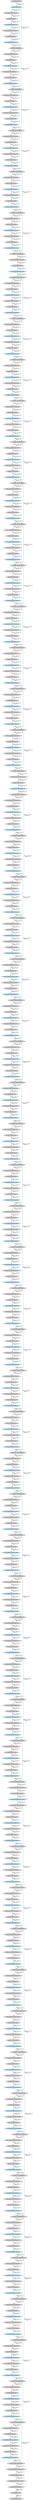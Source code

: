 strict digraph  {
"0 /nncf_model_input_0" [id=0, label="nncf_model_input_#0", style=filled, type=nncf_model_input];
"1 DenseNet/NNCFConv2d[conv1]/conv2d_0" [color=lightblue, id=1, label="conv2d_OW64_G0_#1", style=filled, type=conv2d];
"2 DenseNet/Sequential[dense1]/Bottleneck[0]/NNCFBatchNorm2d[bn1]/batch_norm_0" [id=2, label="batch_norm_IW64_OW64_#2", style=filled, type=batch_norm];
"3 DenseNet/Sequential[dense1]/Bottleneck[0]/relu_0" [id=3, label="relu_IW64_OW64_#3", style=filled, type=relu];
"4 DenseNet/Sequential[dense1]/Bottleneck[0]/NNCFConv2d[conv1]/conv2d_0" [color=lightblue, id=4, label="conv2d_IW64_OW128_G1_#4", style=filled, type=conv2d];
"5 DenseNet/Sequential[dense1]/Bottleneck[0]/NNCFBatchNorm2d[bn2]/batch_norm_0" [id=5, label="batch_norm_IW128_OW128_#5", style=filled, type=batch_norm];
"6 DenseNet/Sequential[dense1]/Bottleneck[0]/relu_1" [id=6, label="relu_IW128_OW128_#6", style=filled, type=relu];
"7 DenseNet/Sequential[dense1]/Bottleneck[0]/NNCFConv2d[conv2]/conv2d_0" [color=lightblue, id=7, label="conv2d_IW128_OW32_G2_#7", style=filled, type=conv2d];
"8 DenseNet/Sequential[dense1]/Bottleneck[0]/cat_0" [id=8, label="cat_IW[32, 64]_OW96_#8", style=filled, type=cat];
"9 DenseNet/Sequential[dense1]/Bottleneck[1]/NNCFBatchNorm2d[bn1]/batch_norm_0" [id=9, label="batch_norm_IW96_OW96_#9", style=filled, type=batch_norm];
"10 DenseNet/Sequential[dense1]/Bottleneck[1]/relu_0" [id=10, label="relu_IW96_OW96_#10", style=filled, type=relu];
"11 DenseNet/Sequential[dense1]/Bottleneck[1]/NNCFConv2d[conv1]/conv2d_0" [color=lightblue, id=11, label="conv2d_IW96_OW128_G3_#11", style=filled, type=conv2d];
"12 DenseNet/Sequential[dense1]/Bottleneck[1]/NNCFBatchNorm2d[bn2]/batch_norm_0" [id=12, label="batch_norm_IW128_OW128_#12", style=filled, type=batch_norm];
"13 DenseNet/Sequential[dense1]/Bottleneck[1]/relu_1" [id=13, label="relu_IW128_OW128_#13", style=filled, type=relu];
"14 DenseNet/Sequential[dense1]/Bottleneck[1]/NNCFConv2d[conv2]/conv2d_0" [color=lightblue, id=14, label="conv2d_IW128_OW32_G4_#14", style=filled, type=conv2d];
"15 DenseNet/Sequential[dense1]/Bottleneck[1]/cat_0" [id=15, label="cat_IW[32, 96]_OW128_#15", style=filled, type=cat];
"16 DenseNet/Sequential[dense1]/Bottleneck[2]/NNCFBatchNorm2d[bn1]/batch_norm_0" [id=16, label="batch_norm_IW128_OW128_#16", style=filled, type=batch_norm];
"17 DenseNet/Sequential[dense1]/Bottleneck[2]/relu_0" [id=17, label="relu_IW128_OW128_#17", style=filled, type=relu];
"18 DenseNet/Sequential[dense1]/Bottleneck[2]/NNCFConv2d[conv1]/conv2d_0" [color=lightblue, id=18, label="conv2d_IW128_OW128_G5_#18", style=filled, type=conv2d];
"19 DenseNet/Sequential[dense1]/Bottleneck[2]/NNCFBatchNorm2d[bn2]/batch_norm_0" [id=19, label="batch_norm_IW128_OW128_#19", style=filled, type=batch_norm];
"20 DenseNet/Sequential[dense1]/Bottleneck[2]/relu_1" [id=20, label="relu_IW128_OW128_#20", style=filled, type=relu];
"21 DenseNet/Sequential[dense1]/Bottleneck[2]/NNCFConv2d[conv2]/conv2d_0" [color=lightblue, id=21, label="conv2d_IW128_OW32_G6_#21", style=filled, type=conv2d];
"22 DenseNet/Sequential[dense1]/Bottleneck[2]/cat_0" [id=22, label="cat_IW[32, 128]_OW160_#22", style=filled, type=cat];
"23 DenseNet/Sequential[dense1]/Bottleneck[3]/NNCFBatchNorm2d[bn1]/batch_norm_0" [id=23, label="batch_norm_IW160_OW160_#23", style=filled, type=batch_norm];
"24 DenseNet/Sequential[dense1]/Bottleneck[3]/relu_0" [id=24, label="relu_IW160_OW160_#24", style=filled, type=relu];
"25 DenseNet/Sequential[dense1]/Bottleneck[3]/NNCFConv2d[conv1]/conv2d_0" [color=lightblue, id=25, label="conv2d_IW160_OW128_G7_#25", style=filled, type=conv2d];
"26 DenseNet/Sequential[dense1]/Bottleneck[3]/NNCFBatchNorm2d[bn2]/batch_norm_0" [id=26, label="batch_norm_IW128_OW128_#26", style=filled, type=batch_norm];
"27 DenseNet/Sequential[dense1]/Bottleneck[3]/relu_1" [id=27, label="relu_IW128_OW128_#27", style=filled, type=relu];
"28 DenseNet/Sequential[dense1]/Bottleneck[3]/NNCFConv2d[conv2]/conv2d_0" [color=lightblue, id=28, label="conv2d_IW128_OW32_G8_#28", style=filled, type=conv2d];
"29 DenseNet/Sequential[dense1]/Bottleneck[3]/cat_0" [id=29, label="cat_IW[32, 160]_OW192_#29", style=filled, type=cat];
"30 DenseNet/Sequential[dense1]/Bottleneck[4]/NNCFBatchNorm2d[bn1]/batch_norm_0" [id=30, label="batch_norm_IW192_OW192_#30", style=filled, type=batch_norm];
"31 DenseNet/Sequential[dense1]/Bottleneck[4]/relu_0" [id=31, label="relu_IW192_OW192_#31", style=filled, type=relu];
"32 DenseNet/Sequential[dense1]/Bottleneck[4]/NNCFConv2d[conv1]/conv2d_0" [color=lightblue, id=32, label="conv2d_IW192_OW128_G9_#32", style=filled, type=conv2d];
"33 DenseNet/Sequential[dense1]/Bottleneck[4]/NNCFBatchNorm2d[bn2]/batch_norm_0" [id=33, label="batch_norm_IW128_OW128_#33", style=filled, type=batch_norm];
"34 DenseNet/Sequential[dense1]/Bottleneck[4]/relu_1" [id=34, label="relu_IW128_OW128_#34", style=filled, type=relu];
"35 DenseNet/Sequential[dense1]/Bottleneck[4]/NNCFConv2d[conv2]/conv2d_0" [color=lightblue, id=35, label="conv2d_IW128_OW32_G10_#35", style=filled, type=conv2d];
"36 DenseNet/Sequential[dense1]/Bottleneck[4]/cat_0" [id=36, label="cat_IW[32, 192]_OW224_#36", style=filled, type=cat];
"37 DenseNet/Sequential[dense1]/Bottleneck[5]/NNCFBatchNorm2d[bn1]/batch_norm_0" [id=37, label="batch_norm_IW224_OW224_#37", style=filled, type=batch_norm];
"38 DenseNet/Sequential[dense1]/Bottleneck[5]/relu_0" [id=38, label="relu_IW224_OW224_#38", style=filled, type=relu];
"39 DenseNet/Sequential[dense1]/Bottleneck[5]/NNCFConv2d[conv1]/conv2d_0" [color=lightblue, id=39, label="conv2d_IW224_OW128_G11_#39", style=filled, type=conv2d];
"40 DenseNet/Sequential[dense1]/Bottleneck[5]/NNCFBatchNorm2d[bn2]/batch_norm_0" [id=40, label="batch_norm_IW128_OW128_#40", style=filled, type=batch_norm];
"41 DenseNet/Sequential[dense1]/Bottleneck[5]/relu_1" [id=41, label="relu_IW128_OW128_#41", style=filled, type=relu];
"42 DenseNet/Sequential[dense1]/Bottleneck[5]/NNCFConv2d[conv2]/conv2d_0" [color=lightblue, id=42, label="conv2d_IW128_OW32_G12_#42", style=filled, type=conv2d];
"43 DenseNet/Sequential[dense1]/Bottleneck[5]/cat_0" [id=43, label="cat_IW[32, 224]_OW256_#43", style=filled, type=cat];
"44 DenseNet/Transition[trans1]/NNCFBatchNorm2d[bn]/batch_norm_0" [id=44, label="batch_norm_IW256_OW256_#44", style=filled, type=batch_norm];
"45 DenseNet/Transition[trans1]/relu_0" [id=45, label="relu_IW256_OW256_#45", style=filled, type=relu];
"46 DenseNet/Transition[trans1]/NNCFConv2d[conv]/conv2d_0" [color=lightblue, id=46, label="conv2d_IW256_OW128_G13_#46", style=filled, type=conv2d];
"47 DenseNet/Transition[trans1]/avg_pool2d_0" [id=47, label="avg_pool2d_IW128_OW128_#47", style=filled, type=avg_pool2d];
"48 DenseNet/Sequential[dense2]/Bottleneck[0]/NNCFBatchNorm2d[bn1]/batch_norm_0" [id=48, label="batch_norm_IW128_OW128_#48", style=filled, type=batch_norm];
"49 DenseNet/Sequential[dense2]/Bottleneck[0]/relu_0" [id=49, label="relu_IW128_OW128_#49", style=filled, type=relu];
"50 DenseNet/Sequential[dense2]/Bottleneck[0]/NNCFConv2d[conv1]/conv2d_0" [color=lightblue, id=50, label="conv2d_IW128_OW128_G14_#50", style=filled, type=conv2d];
"51 DenseNet/Sequential[dense2]/Bottleneck[0]/NNCFBatchNorm2d[bn2]/batch_norm_0" [id=51, label="batch_norm_IW128_OW128_#51", style=filled, type=batch_norm];
"52 DenseNet/Sequential[dense2]/Bottleneck[0]/relu_1" [id=52, label="relu_IW128_OW128_#52", style=filled, type=relu];
"53 DenseNet/Sequential[dense2]/Bottleneck[0]/NNCFConv2d[conv2]/conv2d_0" [color=lightblue, id=53, label="conv2d_IW128_OW32_G15_#53", style=filled, type=conv2d];
"54 DenseNet/Sequential[dense2]/Bottleneck[0]/cat_0" [id=54, label="cat_IW[32, 128]_OW160_#54", style=filled, type=cat];
"55 DenseNet/Sequential[dense2]/Bottleneck[1]/NNCFBatchNorm2d[bn1]/batch_norm_0" [id=55, label="batch_norm_IW160_OW160_#55", style=filled, type=batch_norm];
"56 DenseNet/Sequential[dense2]/Bottleneck[1]/relu_0" [id=56, label="relu_IW160_OW160_#56", style=filled, type=relu];
"57 DenseNet/Sequential[dense2]/Bottleneck[1]/NNCFConv2d[conv1]/conv2d_0" [color=lightblue, id=57, label="conv2d_IW160_OW128_G16_#57", style=filled, type=conv2d];
"58 DenseNet/Sequential[dense2]/Bottleneck[1]/NNCFBatchNorm2d[bn2]/batch_norm_0" [id=58, label="batch_norm_IW128_OW128_#58", style=filled, type=batch_norm];
"59 DenseNet/Sequential[dense2]/Bottleneck[1]/relu_1" [id=59, label="relu_IW128_OW128_#59", style=filled, type=relu];
"60 DenseNet/Sequential[dense2]/Bottleneck[1]/NNCFConv2d[conv2]/conv2d_0" [color=lightblue, id=60, label="conv2d_IW128_OW32_G17_#60", style=filled, type=conv2d];
"61 DenseNet/Sequential[dense2]/Bottleneck[1]/cat_0" [id=61, label="cat_IW[32, 160]_OW192_#61", style=filled, type=cat];
"62 DenseNet/Sequential[dense2]/Bottleneck[2]/NNCFBatchNorm2d[bn1]/batch_norm_0" [id=62, label="batch_norm_IW192_OW192_#62", style=filled, type=batch_norm];
"63 DenseNet/Sequential[dense2]/Bottleneck[2]/relu_0" [id=63, label="relu_IW192_OW192_#63", style=filled, type=relu];
"64 DenseNet/Sequential[dense2]/Bottleneck[2]/NNCFConv2d[conv1]/conv2d_0" [color=lightblue, id=64, label="conv2d_IW192_OW128_G18_#64", style=filled, type=conv2d];
"65 DenseNet/Sequential[dense2]/Bottleneck[2]/NNCFBatchNorm2d[bn2]/batch_norm_0" [id=65, label="batch_norm_IW128_OW128_#65", style=filled, type=batch_norm];
"66 DenseNet/Sequential[dense2]/Bottleneck[2]/relu_1" [id=66, label="relu_IW128_OW128_#66", style=filled, type=relu];
"67 DenseNet/Sequential[dense2]/Bottleneck[2]/NNCFConv2d[conv2]/conv2d_0" [color=lightblue, id=67, label="conv2d_IW128_OW32_G19_#67", style=filled, type=conv2d];
"68 DenseNet/Sequential[dense2]/Bottleneck[2]/cat_0" [id=68, label="cat_IW[32, 192]_OW224_#68", style=filled, type=cat];
"69 DenseNet/Sequential[dense2]/Bottleneck[3]/NNCFBatchNorm2d[bn1]/batch_norm_0" [id=69, label="batch_norm_IW224_OW224_#69", style=filled, type=batch_norm];
"70 DenseNet/Sequential[dense2]/Bottleneck[3]/relu_0" [id=70, label="relu_IW224_OW224_#70", style=filled, type=relu];
"71 DenseNet/Sequential[dense2]/Bottleneck[3]/NNCFConv2d[conv1]/conv2d_0" [color=lightblue, id=71, label="conv2d_IW224_OW128_G20_#71", style=filled, type=conv2d];
"72 DenseNet/Sequential[dense2]/Bottleneck[3]/NNCFBatchNorm2d[bn2]/batch_norm_0" [id=72, label="batch_norm_IW128_OW128_#72", style=filled, type=batch_norm];
"73 DenseNet/Sequential[dense2]/Bottleneck[3]/relu_1" [id=73, label="relu_IW128_OW128_#73", style=filled, type=relu];
"74 DenseNet/Sequential[dense2]/Bottleneck[3]/NNCFConv2d[conv2]/conv2d_0" [color=lightblue, id=74, label="conv2d_IW128_OW32_G21_#74", style=filled, type=conv2d];
"75 DenseNet/Sequential[dense2]/Bottleneck[3]/cat_0" [id=75, label="cat_IW[32, 224]_OW256_#75", style=filled, type=cat];
"76 DenseNet/Sequential[dense2]/Bottleneck[4]/NNCFBatchNorm2d[bn1]/batch_norm_0" [id=76, label="batch_norm_IW256_OW256_#76", style=filled, type=batch_norm];
"77 DenseNet/Sequential[dense2]/Bottleneck[4]/relu_0" [id=77, label="relu_IW256_OW256_#77", style=filled, type=relu];
"78 DenseNet/Sequential[dense2]/Bottleneck[4]/NNCFConv2d[conv1]/conv2d_0" [color=lightblue, id=78, label="conv2d_IW256_OW128_G22_#78", style=filled, type=conv2d];
"79 DenseNet/Sequential[dense2]/Bottleneck[4]/NNCFBatchNorm2d[bn2]/batch_norm_0" [id=79, label="batch_norm_IW128_OW128_#79", style=filled, type=batch_norm];
"80 DenseNet/Sequential[dense2]/Bottleneck[4]/relu_1" [id=80, label="relu_IW128_OW128_#80", style=filled, type=relu];
"81 DenseNet/Sequential[dense2]/Bottleneck[4]/NNCFConv2d[conv2]/conv2d_0" [color=lightblue, id=81, label="conv2d_IW128_OW32_G23_#81", style=filled, type=conv2d];
"82 DenseNet/Sequential[dense2]/Bottleneck[4]/cat_0" [id=82, label="cat_IW[32, 256]_OW288_#82", style=filled, type=cat];
"83 DenseNet/Sequential[dense2]/Bottleneck[5]/NNCFBatchNorm2d[bn1]/batch_norm_0" [id=83, label="batch_norm_IW288_OW288_#83", style=filled, type=batch_norm];
"84 DenseNet/Sequential[dense2]/Bottleneck[5]/relu_0" [id=84, label="relu_IW288_OW288_#84", style=filled, type=relu];
"85 DenseNet/Sequential[dense2]/Bottleneck[5]/NNCFConv2d[conv1]/conv2d_0" [color=lightblue, id=85, label="conv2d_IW288_OW128_G24_#85", style=filled, type=conv2d];
"86 DenseNet/Sequential[dense2]/Bottleneck[5]/NNCFBatchNorm2d[bn2]/batch_norm_0" [id=86, label="batch_norm_IW128_OW128_#86", style=filled, type=batch_norm];
"87 DenseNet/Sequential[dense2]/Bottleneck[5]/relu_1" [id=87, label="relu_IW128_OW128_#87", style=filled, type=relu];
"88 DenseNet/Sequential[dense2]/Bottleneck[5]/NNCFConv2d[conv2]/conv2d_0" [color=lightblue, id=88, label="conv2d_IW128_OW32_G25_#88", style=filled, type=conv2d];
"89 DenseNet/Sequential[dense2]/Bottleneck[5]/cat_0" [id=89, label="cat_IW[32, 288]_OW320_#89", style=filled, type=cat];
"90 DenseNet/Sequential[dense2]/Bottleneck[6]/NNCFBatchNorm2d[bn1]/batch_norm_0" [id=90, label="batch_norm_IW320_OW320_#90", style=filled, type=batch_norm];
"91 DenseNet/Sequential[dense2]/Bottleneck[6]/relu_0" [id=91, label="relu_IW320_OW320_#91", style=filled, type=relu];
"92 DenseNet/Sequential[dense2]/Bottleneck[6]/NNCFConv2d[conv1]/conv2d_0" [color=lightblue, id=92, label="conv2d_IW320_OW128_G26_#92", style=filled, type=conv2d];
"93 DenseNet/Sequential[dense2]/Bottleneck[6]/NNCFBatchNorm2d[bn2]/batch_norm_0" [id=93, label="batch_norm_IW128_OW128_#93", style=filled, type=batch_norm];
"94 DenseNet/Sequential[dense2]/Bottleneck[6]/relu_1" [id=94, label="relu_IW128_OW128_#94", style=filled, type=relu];
"95 DenseNet/Sequential[dense2]/Bottleneck[6]/NNCFConv2d[conv2]/conv2d_0" [color=lightblue, id=95, label="conv2d_IW128_OW32_G27_#95", style=filled, type=conv2d];
"96 DenseNet/Sequential[dense2]/Bottleneck[6]/cat_0" [id=96, label="cat_IW[32, 320]_OW352_#96", style=filled, type=cat];
"97 DenseNet/Sequential[dense2]/Bottleneck[7]/NNCFBatchNorm2d[bn1]/batch_norm_0" [id=97, label="batch_norm_IW352_OW352_#97", style=filled, type=batch_norm];
"98 DenseNet/Sequential[dense2]/Bottleneck[7]/relu_0" [id=98, label="relu_IW352_OW352_#98", style=filled, type=relu];
"99 DenseNet/Sequential[dense2]/Bottleneck[7]/NNCFConv2d[conv1]/conv2d_0" [color=lightblue, id=99, label="conv2d_IW352_OW128_G28_#99", style=filled, type=conv2d];
"100 DenseNet/Sequential[dense2]/Bottleneck[7]/NNCFBatchNorm2d[bn2]/batch_norm_0" [id=100, label="batch_norm_IW128_OW128_#100", style=filled, type=batch_norm];
"101 DenseNet/Sequential[dense2]/Bottleneck[7]/relu_1" [id=101, label="relu_IW128_OW128_#101", style=filled, type=relu];
"102 DenseNet/Sequential[dense2]/Bottleneck[7]/NNCFConv2d[conv2]/conv2d_0" [color=lightblue, id=102, label="conv2d_IW128_OW32_G29_#102", style=filled, type=conv2d];
"103 DenseNet/Sequential[dense2]/Bottleneck[7]/cat_0" [id=103, label="cat_IW[32, 352]_OW384_#103", style=filled, type=cat];
"104 DenseNet/Sequential[dense2]/Bottleneck[8]/NNCFBatchNorm2d[bn1]/batch_norm_0" [id=104, label="batch_norm_IW384_OW384_#104", style=filled, type=batch_norm];
"105 DenseNet/Sequential[dense2]/Bottleneck[8]/relu_0" [id=105, label="relu_IW384_OW384_#105", style=filled, type=relu];
"106 DenseNet/Sequential[dense2]/Bottleneck[8]/NNCFConv2d[conv1]/conv2d_0" [color=lightblue, id=106, label="conv2d_IW384_OW128_G30_#106", style=filled, type=conv2d];
"107 DenseNet/Sequential[dense2]/Bottleneck[8]/NNCFBatchNorm2d[bn2]/batch_norm_0" [id=107, label="batch_norm_IW128_OW128_#107", style=filled, type=batch_norm];
"108 DenseNet/Sequential[dense2]/Bottleneck[8]/relu_1" [id=108, label="relu_IW128_OW128_#108", style=filled, type=relu];
"109 DenseNet/Sequential[dense2]/Bottleneck[8]/NNCFConv2d[conv2]/conv2d_0" [color=lightblue, id=109, label="conv2d_IW128_OW32_G31_#109", style=filled, type=conv2d];
"110 DenseNet/Sequential[dense2]/Bottleneck[8]/cat_0" [id=110, label="cat_IW[32, 384]_OW416_#110", style=filled, type=cat];
"111 DenseNet/Sequential[dense2]/Bottleneck[9]/NNCFBatchNorm2d[bn1]/batch_norm_0" [id=111, label="batch_norm_IW416_OW416_#111", style=filled, type=batch_norm];
"112 DenseNet/Sequential[dense2]/Bottleneck[9]/relu_0" [id=112, label="relu_IW416_OW416_#112", style=filled, type=relu];
"113 DenseNet/Sequential[dense2]/Bottleneck[9]/NNCFConv2d[conv1]/conv2d_0" [color=lightblue, id=113, label="conv2d_IW416_OW128_G32_#113", style=filled, type=conv2d];
"114 DenseNet/Sequential[dense2]/Bottleneck[9]/NNCFBatchNorm2d[bn2]/batch_norm_0" [id=114, label="batch_norm_IW128_OW128_#114", style=filled, type=batch_norm];
"115 DenseNet/Sequential[dense2]/Bottleneck[9]/relu_1" [id=115, label="relu_IW128_OW128_#115", style=filled, type=relu];
"116 DenseNet/Sequential[dense2]/Bottleneck[9]/NNCFConv2d[conv2]/conv2d_0" [color=lightblue, id=116, label="conv2d_IW128_OW32_G33_#116", style=filled, type=conv2d];
"117 DenseNet/Sequential[dense2]/Bottleneck[9]/cat_0" [id=117, label="cat_IW[32, 416]_OW448_#117", style=filled, type=cat];
"118 DenseNet/Sequential[dense2]/Bottleneck[10]/NNCFBatchNorm2d[bn1]/batch_norm_0" [id=118, label="batch_norm_IW448_OW448_#118", style=filled, type=batch_norm];
"119 DenseNet/Sequential[dense2]/Bottleneck[10]/relu_0" [id=119, label="relu_IW448_OW448_#119", style=filled, type=relu];
"120 DenseNet/Sequential[dense2]/Bottleneck[10]/NNCFConv2d[conv1]/conv2d_0" [color=lightblue, id=120, label="conv2d_IW448_OW128_G34_#120", style=filled, type=conv2d];
"121 DenseNet/Sequential[dense2]/Bottleneck[10]/NNCFBatchNorm2d[bn2]/batch_norm_0" [id=121, label="batch_norm_IW128_OW128_#121", style=filled, type=batch_norm];
"122 DenseNet/Sequential[dense2]/Bottleneck[10]/relu_1" [id=122, label="relu_IW128_OW128_#122", style=filled, type=relu];
"123 DenseNet/Sequential[dense2]/Bottleneck[10]/NNCFConv2d[conv2]/conv2d_0" [color=lightblue, id=123, label="conv2d_IW128_OW32_G35_#123", style=filled, type=conv2d];
"124 DenseNet/Sequential[dense2]/Bottleneck[10]/cat_0" [id=124, label="cat_IW[32, 448]_OW480_#124", style=filled, type=cat];
"125 DenseNet/Sequential[dense2]/Bottleneck[11]/NNCFBatchNorm2d[bn1]/batch_norm_0" [id=125, label="batch_norm_IW480_OW480_#125", style=filled, type=batch_norm];
"126 DenseNet/Sequential[dense2]/Bottleneck[11]/relu_0" [id=126, label="relu_IW480_OW480_#126", style=filled, type=relu];
"127 DenseNet/Sequential[dense2]/Bottleneck[11]/NNCFConv2d[conv1]/conv2d_0" [color=lightblue, id=127, label="conv2d_IW480_OW128_G36_#127", style=filled, type=conv2d];
"128 DenseNet/Sequential[dense2]/Bottleneck[11]/NNCFBatchNorm2d[bn2]/batch_norm_0" [id=128, label="batch_norm_IW128_OW128_#128", style=filled, type=batch_norm];
"129 DenseNet/Sequential[dense2]/Bottleneck[11]/relu_1" [id=129, label="relu_IW128_OW128_#129", style=filled, type=relu];
"130 DenseNet/Sequential[dense2]/Bottleneck[11]/NNCFConv2d[conv2]/conv2d_0" [color=lightblue, id=130, label="conv2d_IW128_OW32_G37_#130", style=filled, type=conv2d];
"131 DenseNet/Sequential[dense2]/Bottleneck[11]/cat_0" [id=131, label="cat_IW[32, 480]_OW512_#131", style=filled, type=cat];
"132 DenseNet/Transition[trans2]/NNCFBatchNorm2d[bn]/batch_norm_0" [id=132, label="batch_norm_IW512_OW512_#132", style=filled, type=batch_norm];
"133 DenseNet/Transition[trans2]/relu_0" [id=133, label="relu_IW512_OW512_#133", style=filled, type=relu];
"134 DenseNet/Transition[trans2]/NNCFConv2d[conv]/conv2d_0" [color=lightblue, id=134, label="conv2d_IW512_OW256_G38_#134", style=filled, type=conv2d];
"135 DenseNet/Transition[trans2]/avg_pool2d_0" [id=135, label="avg_pool2d_IW256_OW256_#135", style=filled, type=avg_pool2d];
"136 DenseNet/Sequential[dense3]/Bottleneck[0]/NNCFBatchNorm2d[bn1]/batch_norm_0" [id=136, label="batch_norm_IW256_OW256_#136", style=filled, type=batch_norm];
"137 DenseNet/Sequential[dense3]/Bottleneck[0]/relu_0" [id=137, label="relu_IW256_OW256_#137", style=filled, type=relu];
"138 DenseNet/Sequential[dense3]/Bottleneck[0]/NNCFConv2d[conv1]/conv2d_0" [color=lightblue, id=138, label="conv2d_IW256_OW128_G39_#138", style=filled, type=conv2d];
"139 DenseNet/Sequential[dense3]/Bottleneck[0]/NNCFBatchNorm2d[bn2]/batch_norm_0" [id=139, label="batch_norm_IW128_OW128_#139", style=filled, type=batch_norm];
"140 DenseNet/Sequential[dense3]/Bottleneck[0]/relu_1" [id=140, label="relu_IW128_OW128_#140", style=filled, type=relu];
"141 DenseNet/Sequential[dense3]/Bottleneck[0]/NNCFConv2d[conv2]/conv2d_0" [color=lightblue, id=141, label="conv2d_IW128_OW32_G40_#141", style=filled, type=conv2d];
"142 DenseNet/Sequential[dense3]/Bottleneck[0]/cat_0" [id=142, label="cat_IW[32, 256]_OW288_#142", style=filled, type=cat];
"143 DenseNet/Sequential[dense3]/Bottleneck[1]/NNCFBatchNorm2d[bn1]/batch_norm_0" [id=143, label="batch_norm_IW288_OW288_#143", style=filled, type=batch_norm];
"144 DenseNet/Sequential[dense3]/Bottleneck[1]/relu_0" [id=144, label="relu_IW288_OW288_#144", style=filled, type=relu];
"145 DenseNet/Sequential[dense3]/Bottleneck[1]/NNCFConv2d[conv1]/conv2d_0" [color=lightblue, id=145, label="conv2d_IW288_OW128_G41_#145", style=filled, type=conv2d];
"146 DenseNet/Sequential[dense3]/Bottleneck[1]/NNCFBatchNorm2d[bn2]/batch_norm_0" [id=146, label="batch_norm_IW128_OW128_#146", style=filled, type=batch_norm];
"147 DenseNet/Sequential[dense3]/Bottleneck[1]/relu_1" [id=147, label="relu_IW128_OW128_#147", style=filled, type=relu];
"148 DenseNet/Sequential[dense3]/Bottleneck[1]/NNCFConv2d[conv2]/conv2d_0" [color=lightblue, id=148, label="conv2d_IW128_OW32_G42_#148", style=filled, type=conv2d];
"149 DenseNet/Sequential[dense3]/Bottleneck[1]/cat_0" [id=149, label="cat_IW[32, 288]_OW320_#149", style=filled, type=cat];
"150 DenseNet/Sequential[dense3]/Bottleneck[2]/NNCFBatchNorm2d[bn1]/batch_norm_0" [id=150, label="batch_norm_IW320_OW320_#150", style=filled, type=batch_norm];
"151 DenseNet/Sequential[dense3]/Bottleneck[2]/relu_0" [id=151, label="relu_IW320_OW320_#151", style=filled, type=relu];
"152 DenseNet/Sequential[dense3]/Bottleneck[2]/NNCFConv2d[conv1]/conv2d_0" [color=lightblue, id=152, label="conv2d_IW320_OW128_G43_#152", style=filled, type=conv2d];
"153 DenseNet/Sequential[dense3]/Bottleneck[2]/NNCFBatchNorm2d[bn2]/batch_norm_0" [id=153, label="batch_norm_IW128_OW128_#153", style=filled, type=batch_norm];
"154 DenseNet/Sequential[dense3]/Bottleneck[2]/relu_1" [id=154, label="relu_IW128_OW128_#154", style=filled, type=relu];
"155 DenseNet/Sequential[dense3]/Bottleneck[2]/NNCFConv2d[conv2]/conv2d_0" [color=lightblue, id=155, label="conv2d_IW128_OW32_G44_#155", style=filled, type=conv2d];
"156 DenseNet/Sequential[dense3]/Bottleneck[2]/cat_0" [id=156, label="cat_IW[32, 320]_OW352_#156", style=filled, type=cat];
"157 DenseNet/Sequential[dense3]/Bottleneck[3]/NNCFBatchNorm2d[bn1]/batch_norm_0" [id=157, label="batch_norm_IW352_OW352_#157", style=filled, type=batch_norm];
"158 DenseNet/Sequential[dense3]/Bottleneck[3]/relu_0" [id=158, label="relu_IW352_OW352_#158", style=filled, type=relu];
"159 DenseNet/Sequential[dense3]/Bottleneck[3]/NNCFConv2d[conv1]/conv2d_0" [color=lightblue, id=159, label="conv2d_IW352_OW128_G45_#159", style=filled, type=conv2d];
"160 DenseNet/Sequential[dense3]/Bottleneck[3]/NNCFBatchNorm2d[bn2]/batch_norm_0" [id=160, label="batch_norm_IW128_OW128_#160", style=filled, type=batch_norm];
"161 DenseNet/Sequential[dense3]/Bottleneck[3]/relu_1" [id=161, label="relu_IW128_OW128_#161", style=filled, type=relu];
"162 DenseNet/Sequential[dense3]/Bottleneck[3]/NNCFConv2d[conv2]/conv2d_0" [color=lightblue, id=162, label="conv2d_IW128_OW32_G46_#162", style=filled, type=conv2d];
"163 DenseNet/Sequential[dense3]/Bottleneck[3]/cat_0" [id=163, label="cat_IW[32, 352]_OW384_#163", style=filled, type=cat];
"164 DenseNet/Sequential[dense3]/Bottleneck[4]/NNCFBatchNorm2d[bn1]/batch_norm_0" [id=164, label="batch_norm_IW384_OW384_#164", style=filled, type=batch_norm];
"165 DenseNet/Sequential[dense3]/Bottleneck[4]/relu_0" [id=165, label="relu_IW384_OW384_#165", style=filled, type=relu];
"166 DenseNet/Sequential[dense3]/Bottleneck[4]/NNCFConv2d[conv1]/conv2d_0" [color=lightblue, id=166, label="conv2d_IW384_OW128_G47_#166", style=filled, type=conv2d];
"167 DenseNet/Sequential[dense3]/Bottleneck[4]/NNCFBatchNorm2d[bn2]/batch_norm_0" [id=167, label="batch_norm_IW128_OW128_#167", style=filled, type=batch_norm];
"168 DenseNet/Sequential[dense3]/Bottleneck[4]/relu_1" [id=168, label="relu_IW128_OW128_#168", style=filled, type=relu];
"169 DenseNet/Sequential[dense3]/Bottleneck[4]/NNCFConv2d[conv2]/conv2d_0" [color=lightblue, id=169, label="conv2d_IW128_OW32_G48_#169", style=filled, type=conv2d];
"170 DenseNet/Sequential[dense3]/Bottleneck[4]/cat_0" [id=170, label="cat_IW[32, 384]_OW416_#170", style=filled, type=cat];
"171 DenseNet/Sequential[dense3]/Bottleneck[5]/NNCFBatchNorm2d[bn1]/batch_norm_0" [id=171, label="batch_norm_IW416_OW416_#171", style=filled, type=batch_norm];
"172 DenseNet/Sequential[dense3]/Bottleneck[5]/relu_0" [id=172, label="relu_IW416_OW416_#172", style=filled, type=relu];
"173 DenseNet/Sequential[dense3]/Bottleneck[5]/NNCFConv2d[conv1]/conv2d_0" [color=lightblue, id=173, label="conv2d_IW416_OW128_G49_#173", style=filled, type=conv2d];
"174 DenseNet/Sequential[dense3]/Bottleneck[5]/NNCFBatchNorm2d[bn2]/batch_norm_0" [id=174, label="batch_norm_IW128_OW128_#174", style=filled, type=batch_norm];
"175 DenseNet/Sequential[dense3]/Bottleneck[5]/relu_1" [id=175, label="relu_IW128_OW128_#175", style=filled, type=relu];
"176 DenseNet/Sequential[dense3]/Bottleneck[5]/NNCFConv2d[conv2]/conv2d_0" [color=lightblue, id=176, label="conv2d_IW128_OW32_G50_#176", style=filled, type=conv2d];
"177 DenseNet/Sequential[dense3]/Bottleneck[5]/cat_0" [id=177, label="cat_IW[32, 416]_OW448_#177", style=filled, type=cat];
"178 DenseNet/Sequential[dense3]/Bottleneck[6]/NNCFBatchNorm2d[bn1]/batch_norm_0" [id=178, label="batch_norm_IW448_OW448_#178", style=filled, type=batch_norm];
"179 DenseNet/Sequential[dense3]/Bottleneck[6]/relu_0" [id=179, label="relu_IW448_OW448_#179", style=filled, type=relu];
"180 DenseNet/Sequential[dense3]/Bottleneck[6]/NNCFConv2d[conv1]/conv2d_0" [color=lightblue, id=180, label="conv2d_IW448_OW128_G51_#180", style=filled, type=conv2d];
"181 DenseNet/Sequential[dense3]/Bottleneck[6]/NNCFBatchNorm2d[bn2]/batch_norm_0" [id=181, label="batch_norm_IW128_OW128_#181", style=filled, type=batch_norm];
"182 DenseNet/Sequential[dense3]/Bottleneck[6]/relu_1" [id=182, label="relu_IW128_OW128_#182", style=filled, type=relu];
"183 DenseNet/Sequential[dense3]/Bottleneck[6]/NNCFConv2d[conv2]/conv2d_0" [color=lightblue, id=183, label="conv2d_IW128_OW32_G52_#183", style=filled, type=conv2d];
"184 DenseNet/Sequential[dense3]/Bottleneck[6]/cat_0" [id=184, label="cat_IW[32, 448]_OW480_#184", style=filled, type=cat];
"185 DenseNet/Sequential[dense3]/Bottleneck[7]/NNCFBatchNorm2d[bn1]/batch_norm_0" [id=185, label="batch_norm_IW480_OW480_#185", style=filled, type=batch_norm];
"186 DenseNet/Sequential[dense3]/Bottleneck[7]/relu_0" [id=186, label="relu_IW480_OW480_#186", style=filled, type=relu];
"187 DenseNet/Sequential[dense3]/Bottleneck[7]/NNCFConv2d[conv1]/conv2d_0" [color=lightblue, id=187, label="conv2d_IW480_OW128_G53_#187", style=filled, type=conv2d];
"188 DenseNet/Sequential[dense3]/Bottleneck[7]/NNCFBatchNorm2d[bn2]/batch_norm_0" [id=188, label="batch_norm_IW128_OW128_#188", style=filled, type=batch_norm];
"189 DenseNet/Sequential[dense3]/Bottleneck[7]/relu_1" [id=189, label="relu_IW128_OW128_#189", style=filled, type=relu];
"190 DenseNet/Sequential[dense3]/Bottleneck[7]/NNCFConv2d[conv2]/conv2d_0" [color=lightblue, id=190, label="conv2d_IW128_OW32_G54_#190", style=filled, type=conv2d];
"191 DenseNet/Sequential[dense3]/Bottleneck[7]/cat_0" [id=191, label="cat_IW[32, 480]_OW512_#191", style=filled, type=cat];
"192 DenseNet/Sequential[dense3]/Bottleneck[8]/NNCFBatchNorm2d[bn1]/batch_norm_0" [id=192, label="batch_norm_IW512_OW512_#192", style=filled, type=batch_norm];
"193 DenseNet/Sequential[dense3]/Bottleneck[8]/relu_0" [id=193, label="relu_IW512_OW512_#193", style=filled, type=relu];
"194 DenseNet/Sequential[dense3]/Bottleneck[8]/NNCFConv2d[conv1]/conv2d_0" [color=lightblue, id=194, label="conv2d_IW512_OW128_G55_#194", style=filled, type=conv2d];
"195 DenseNet/Sequential[dense3]/Bottleneck[8]/NNCFBatchNorm2d[bn2]/batch_norm_0" [id=195, label="batch_norm_IW128_OW128_#195", style=filled, type=batch_norm];
"196 DenseNet/Sequential[dense3]/Bottleneck[8]/relu_1" [id=196, label="relu_IW128_OW128_#196", style=filled, type=relu];
"197 DenseNet/Sequential[dense3]/Bottleneck[8]/NNCFConv2d[conv2]/conv2d_0" [color=lightblue, id=197, label="conv2d_IW128_OW32_G56_#197", style=filled, type=conv2d];
"198 DenseNet/Sequential[dense3]/Bottleneck[8]/cat_0" [id=198, label="cat_IW[32, 512]_OW544_#198", style=filled, type=cat];
"199 DenseNet/Sequential[dense3]/Bottleneck[9]/NNCFBatchNorm2d[bn1]/batch_norm_0" [id=199, label="batch_norm_IW544_OW544_#199", style=filled, type=batch_norm];
"200 DenseNet/Sequential[dense3]/Bottleneck[9]/relu_0" [id=200, label="relu_IW544_OW544_#200", style=filled, type=relu];
"201 DenseNet/Sequential[dense3]/Bottleneck[9]/NNCFConv2d[conv1]/conv2d_0" [color=lightblue, id=201, label="conv2d_IW544_OW128_G57_#201", style=filled, type=conv2d];
"202 DenseNet/Sequential[dense3]/Bottleneck[9]/NNCFBatchNorm2d[bn2]/batch_norm_0" [id=202, label="batch_norm_IW128_OW128_#202", style=filled, type=batch_norm];
"203 DenseNet/Sequential[dense3]/Bottleneck[9]/relu_1" [id=203, label="relu_IW128_OW128_#203", style=filled, type=relu];
"204 DenseNet/Sequential[dense3]/Bottleneck[9]/NNCFConv2d[conv2]/conv2d_0" [color=lightblue, id=204, label="conv2d_IW128_OW32_G58_#204", style=filled, type=conv2d];
"205 DenseNet/Sequential[dense3]/Bottleneck[9]/cat_0" [id=205, label="cat_IW[32, 544]_OW576_#205", style=filled, type=cat];
"206 DenseNet/Sequential[dense3]/Bottleneck[10]/NNCFBatchNorm2d[bn1]/batch_norm_0" [id=206, label="batch_norm_IW576_OW576_#206", style=filled, type=batch_norm];
"207 DenseNet/Sequential[dense3]/Bottleneck[10]/relu_0" [id=207, label="relu_IW576_OW576_#207", style=filled, type=relu];
"208 DenseNet/Sequential[dense3]/Bottleneck[10]/NNCFConv2d[conv1]/conv2d_0" [color=lightblue, id=208, label="conv2d_IW576_OW128_G59_#208", style=filled, type=conv2d];
"209 DenseNet/Sequential[dense3]/Bottleneck[10]/NNCFBatchNorm2d[bn2]/batch_norm_0" [id=209, label="batch_norm_IW128_OW128_#209", style=filled, type=batch_norm];
"210 DenseNet/Sequential[dense3]/Bottleneck[10]/relu_1" [id=210, label="relu_IW128_OW128_#210", style=filled, type=relu];
"211 DenseNet/Sequential[dense3]/Bottleneck[10]/NNCFConv2d[conv2]/conv2d_0" [color=lightblue, id=211, label="conv2d_IW128_OW32_G60_#211", style=filled, type=conv2d];
"212 DenseNet/Sequential[dense3]/Bottleneck[10]/cat_0" [id=212, label="cat_IW[32, 576]_OW608_#212", style=filled, type=cat];
"213 DenseNet/Sequential[dense3]/Bottleneck[11]/NNCFBatchNorm2d[bn1]/batch_norm_0" [id=213, label="batch_norm_IW608_OW608_#213", style=filled, type=batch_norm];
"214 DenseNet/Sequential[dense3]/Bottleneck[11]/relu_0" [id=214, label="relu_IW608_OW608_#214", style=filled, type=relu];
"215 DenseNet/Sequential[dense3]/Bottleneck[11]/NNCFConv2d[conv1]/conv2d_0" [color=lightblue, id=215, label="conv2d_IW608_OW128_G61_#215", style=filled, type=conv2d];
"216 DenseNet/Sequential[dense3]/Bottleneck[11]/NNCFBatchNorm2d[bn2]/batch_norm_0" [id=216, label="batch_norm_IW128_OW128_#216", style=filled, type=batch_norm];
"217 DenseNet/Sequential[dense3]/Bottleneck[11]/relu_1" [id=217, label="relu_IW128_OW128_#217", style=filled, type=relu];
"218 DenseNet/Sequential[dense3]/Bottleneck[11]/NNCFConv2d[conv2]/conv2d_0" [color=lightblue, id=218, label="conv2d_IW128_OW32_G62_#218", style=filled, type=conv2d];
"219 DenseNet/Sequential[dense3]/Bottleneck[11]/cat_0" [id=219, label="cat_IW[32, 608]_OW640_#219", style=filled, type=cat];
"220 DenseNet/Sequential[dense3]/Bottleneck[12]/NNCFBatchNorm2d[bn1]/batch_norm_0" [id=220, label="batch_norm_IW640_OW640_#220", style=filled, type=batch_norm];
"221 DenseNet/Sequential[dense3]/Bottleneck[12]/relu_0" [id=221, label="relu_IW640_OW640_#221", style=filled, type=relu];
"222 DenseNet/Sequential[dense3]/Bottleneck[12]/NNCFConv2d[conv1]/conv2d_0" [color=lightblue, id=222, label="conv2d_IW640_OW128_G63_#222", style=filled, type=conv2d];
"223 DenseNet/Sequential[dense3]/Bottleneck[12]/NNCFBatchNorm2d[bn2]/batch_norm_0" [id=223, label="batch_norm_IW128_OW128_#223", style=filled, type=batch_norm];
"224 DenseNet/Sequential[dense3]/Bottleneck[12]/relu_1" [id=224, label="relu_IW128_OW128_#224", style=filled, type=relu];
"225 DenseNet/Sequential[dense3]/Bottleneck[12]/NNCFConv2d[conv2]/conv2d_0" [color=lightblue, id=225, label="conv2d_IW128_OW32_G64_#225", style=filled, type=conv2d];
"226 DenseNet/Sequential[dense3]/Bottleneck[12]/cat_0" [id=226, label="cat_IW[32, 640]_OW672_#226", style=filled, type=cat];
"227 DenseNet/Sequential[dense3]/Bottleneck[13]/NNCFBatchNorm2d[bn1]/batch_norm_0" [id=227, label="batch_norm_IW672_OW672_#227", style=filled, type=batch_norm];
"228 DenseNet/Sequential[dense3]/Bottleneck[13]/relu_0" [id=228, label="relu_IW672_OW672_#228", style=filled, type=relu];
"229 DenseNet/Sequential[dense3]/Bottleneck[13]/NNCFConv2d[conv1]/conv2d_0" [color=lightblue, id=229, label="conv2d_IW672_OW128_G65_#229", style=filled, type=conv2d];
"230 DenseNet/Sequential[dense3]/Bottleneck[13]/NNCFBatchNorm2d[bn2]/batch_norm_0" [id=230, label="batch_norm_IW128_OW128_#230", style=filled, type=batch_norm];
"231 DenseNet/Sequential[dense3]/Bottleneck[13]/relu_1" [id=231, label="relu_IW128_OW128_#231", style=filled, type=relu];
"232 DenseNet/Sequential[dense3]/Bottleneck[13]/NNCFConv2d[conv2]/conv2d_0" [color=lightblue, id=232, label="conv2d_IW128_OW32_G66_#232", style=filled, type=conv2d];
"233 DenseNet/Sequential[dense3]/Bottleneck[13]/cat_0" [id=233, label="cat_IW[32, 672]_OW704_#233", style=filled, type=cat];
"234 DenseNet/Sequential[dense3]/Bottleneck[14]/NNCFBatchNorm2d[bn1]/batch_norm_0" [id=234, label="batch_norm_IW704_OW704_#234", style=filled, type=batch_norm];
"235 DenseNet/Sequential[dense3]/Bottleneck[14]/relu_0" [id=235, label="relu_IW704_OW704_#235", style=filled, type=relu];
"236 DenseNet/Sequential[dense3]/Bottleneck[14]/NNCFConv2d[conv1]/conv2d_0" [color=lightblue, id=236, label="conv2d_IW704_OW128_G67_#236", style=filled, type=conv2d];
"237 DenseNet/Sequential[dense3]/Bottleneck[14]/NNCFBatchNorm2d[bn2]/batch_norm_0" [id=237, label="batch_norm_IW128_OW128_#237", style=filled, type=batch_norm];
"238 DenseNet/Sequential[dense3]/Bottleneck[14]/relu_1" [id=238, label="relu_IW128_OW128_#238", style=filled, type=relu];
"239 DenseNet/Sequential[dense3]/Bottleneck[14]/NNCFConv2d[conv2]/conv2d_0" [color=lightblue, id=239, label="conv2d_IW128_OW32_G68_#239", style=filled, type=conv2d];
"240 DenseNet/Sequential[dense3]/Bottleneck[14]/cat_0" [id=240, label="cat_IW[32, 704]_OW736_#240", style=filled, type=cat];
"241 DenseNet/Sequential[dense3]/Bottleneck[15]/NNCFBatchNorm2d[bn1]/batch_norm_0" [id=241, label="batch_norm_IW736_OW736_#241", style=filled, type=batch_norm];
"242 DenseNet/Sequential[dense3]/Bottleneck[15]/relu_0" [id=242, label="relu_IW736_OW736_#242", style=filled, type=relu];
"243 DenseNet/Sequential[dense3]/Bottleneck[15]/NNCFConv2d[conv1]/conv2d_0" [color=lightblue, id=243, label="conv2d_IW736_OW128_G69_#243", style=filled, type=conv2d];
"244 DenseNet/Sequential[dense3]/Bottleneck[15]/NNCFBatchNorm2d[bn2]/batch_norm_0" [id=244, label="batch_norm_IW128_OW128_#244", style=filled, type=batch_norm];
"245 DenseNet/Sequential[dense3]/Bottleneck[15]/relu_1" [id=245, label="relu_IW128_OW128_#245", style=filled, type=relu];
"246 DenseNet/Sequential[dense3]/Bottleneck[15]/NNCFConv2d[conv2]/conv2d_0" [color=lightblue, id=246, label="conv2d_IW128_OW32_G70_#246", style=filled, type=conv2d];
"247 DenseNet/Sequential[dense3]/Bottleneck[15]/cat_0" [id=247, label="cat_IW[32, 736]_OW768_#247", style=filled, type=cat];
"248 DenseNet/Sequential[dense3]/Bottleneck[16]/NNCFBatchNorm2d[bn1]/batch_norm_0" [id=248, label="batch_norm_IW768_OW768_#248", style=filled, type=batch_norm];
"249 DenseNet/Sequential[dense3]/Bottleneck[16]/relu_0" [id=249, label="relu_IW768_OW768_#249", style=filled, type=relu];
"250 DenseNet/Sequential[dense3]/Bottleneck[16]/NNCFConv2d[conv1]/conv2d_0" [color=lightblue, id=250, label="conv2d_IW768_OW128_G71_#250", style=filled, type=conv2d];
"251 DenseNet/Sequential[dense3]/Bottleneck[16]/NNCFBatchNorm2d[bn2]/batch_norm_0" [id=251, label="batch_norm_IW128_OW128_#251", style=filled, type=batch_norm];
"252 DenseNet/Sequential[dense3]/Bottleneck[16]/relu_1" [id=252, label="relu_IW128_OW128_#252", style=filled, type=relu];
"253 DenseNet/Sequential[dense3]/Bottleneck[16]/NNCFConv2d[conv2]/conv2d_0" [color=lightblue, id=253, label="conv2d_IW128_OW32_G72_#253", style=filled, type=conv2d];
"254 DenseNet/Sequential[dense3]/Bottleneck[16]/cat_0" [id=254, label="cat_IW[32, 768]_OW800_#254", style=filled, type=cat];
"255 DenseNet/Sequential[dense3]/Bottleneck[17]/NNCFBatchNorm2d[bn1]/batch_norm_0" [id=255, label="batch_norm_IW800_OW800_#255", style=filled, type=batch_norm];
"256 DenseNet/Sequential[dense3]/Bottleneck[17]/relu_0" [id=256, label="relu_IW800_OW800_#256", style=filled, type=relu];
"257 DenseNet/Sequential[dense3]/Bottleneck[17]/NNCFConv2d[conv1]/conv2d_0" [color=lightblue, id=257, label="conv2d_IW800_OW128_G73_#257", style=filled, type=conv2d];
"258 DenseNet/Sequential[dense3]/Bottleneck[17]/NNCFBatchNorm2d[bn2]/batch_norm_0" [id=258, label="batch_norm_IW128_OW128_#258", style=filled, type=batch_norm];
"259 DenseNet/Sequential[dense3]/Bottleneck[17]/relu_1" [id=259, label="relu_IW128_OW128_#259", style=filled, type=relu];
"260 DenseNet/Sequential[dense3]/Bottleneck[17]/NNCFConv2d[conv2]/conv2d_0" [color=lightblue, id=260, label="conv2d_IW128_OW32_G74_#260", style=filled, type=conv2d];
"261 DenseNet/Sequential[dense3]/Bottleneck[17]/cat_0" [id=261, label="cat_IW[32, 800]_OW832_#261", style=filled, type=cat];
"262 DenseNet/Sequential[dense3]/Bottleneck[18]/NNCFBatchNorm2d[bn1]/batch_norm_0" [id=262, label="batch_norm_IW832_OW832_#262", style=filled, type=batch_norm];
"263 DenseNet/Sequential[dense3]/Bottleneck[18]/relu_0" [id=263, label="relu_IW832_OW832_#263", style=filled, type=relu];
"264 DenseNet/Sequential[dense3]/Bottleneck[18]/NNCFConv2d[conv1]/conv2d_0" [color=lightblue, id=264, label="conv2d_IW832_OW128_G75_#264", style=filled, type=conv2d];
"265 DenseNet/Sequential[dense3]/Bottleneck[18]/NNCFBatchNorm2d[bn2]/batch_norm_0" [id=265, label="batch_norm_IW128_OW128_#265", style=filled, type=batch_norm];
"266 DenseNet/Sequential[dense3]/Bottleneck[18]/relu_1" [id=266, label="relu_IW128_OW128_#266", style=filled, type=relu];
"267 DenseNet/Sequential[dense3]/Bottleneck[18]/NNCFConv2d[conv2]/conv2d_0" [color=lightblue, id=267, label="conv2d_IW128_OW32_G76_#267", style=filled, type=conv2d];
"268 DenseNet/Sequential[dense3]/Bottleneck[18]/cat_0" [id=268, label="cat_IW[32, 832]_OW864_#268", style=filled, type=cat];
"269 DenseNet/Sequential[dense3]/Bottleneck[19]/NNCFBatchNorm2d[bn1]/batch_norm_0" [id=269, label="batch_norm_IW864_OW864_#269", style=filled, type=batch_norm];
"270 DenseNet/Sequential[dense3]/Bottleneck[19]/relu_0" [id=270, label="relu_IW864_OW864_#270", style=filled, type=relu];
"271 DenseNet/Sequential[dense3]/Bottleneck[19]/NNCFConv2d[conv1]/conv2d_0" [color=lightblue, id=271, label="conv2d_IW864_OW128_G77_#271", style=filled, type=conv2d];
"272 DenseNet/Sequential[dense3]/Bottleneck[19]/NNCFBatchNorm2d[bn2]/batch_norm_0" [id=272, label="batch_norm_IW128_OW128_#272", style=filled, type=batch_norm];
"273 DenseNet/Sequential[dense3]/Bottleneck[19]/relu_1" [id=273, label="relu_IW128_OW128_#273", style=filled, type=relu];
"274 DenseNet/Sequential[dense3]/Bottleneck[19]/NNCFConv2d[conv2]/conv2d_0" [color=lightblue, id=274, label="conv2d_IW128_OW32_G78_#274", style=filled, type=conv2d];
"275 DenseNet/Sequential[dense3]/Bottleneck[19]/cat_0" [id=275, label="cat_IW[32, 864]_OW896_#275", style=filled, type=cat];
"276 DenseNet/Sequential[dense3]/Bottleneck[20]/NNCFBatchNorm2d[bn1]/batch_norm_0" [id=276, label="batch_norm_IW896_OW896_#276", style=filled, type=batch_norm];
"277 DenseNet/Sequential[dense3]/Bottleneck[20]/relu_0" [id=277, label="relu_IW896_OW896_#277", style=filled, type=relu];
"278 DenseNet/Sequential[dense3]/Bottleneck[20]/NNCFConv2d[conv1]/conv2d_0" [color=lightblue, id=278, label="conv2d_IW896_OW128_G79_#278", style=filled, type=conv2d];
"279 DenseNet/Sequential[dense3]/Bottleneck[20]/NNCFBatchNorm2d[bn2]/batch_norm_0" [id=279, label="batch_norm_IW128_OW128_#279", style=filled, type=batch_norm];
"280 DenseNet/Sequential[dense3]/Bottleneck[20]/relu_1" [id=280, label="relu_IW128_OW128_#280", style=filled, type=relu];
"281 DenseNet/Sequential[dense3]/Bottleneck[20]/NNCFConv2d[conv2]/conv2d_0" [color=lightblue, id=281, label="conv2d_IW128_OW32_G80_#281", style=filled, type=conv2d];
"282 DenseNet/Sequential[dense3]/Bottleneck[20]/cat_0" [id=282, label="cat_IW[32, 896]_OW928_#282", style=filled, type=cat];
"283 DenseNet/Sequential[dense3]/Bottleneck[21]/NNCFBatchNorm2d[bn1]/batch_norm_0" [id=283, label="batch_norm_IW928_OW928_#283", style=filled, type=batch_norm];
"284 DenseNet/Sequential[dense3]/Bottleneck[21]/relu_0" [id=284, label="relu_IW928_OW928_#284", style=filled, type=relu];
"285 DenseNet/Sequential[dense3]/Bottleneck[21]/NNCFConv2d[conv1]/conv2d_0" [color=lightblue, id=285, label="conv2d_IW928_OW128_G81_#285", style=filled, type=conv2d];
"286 DenseNet/Sequential[dense3]/Bottleneck[21]/NNCFBatchNorm2d[bn2]/batch_norm_0" [id=286, label="batch_norm_IW128_OW128_#286", style=filled, type=batch_norm];
"287 DenseNet/Sequential[dense3]/Bottleneck[21]/relu_1" [id=287, label="relu_IW128_OW128_#287", style=filled, type=relu];
"288 DenseNet/Sequential[dense3]/Bottleneck[21]/NNCFConv2d[conv2]/conv2d_0" [color=lightblue, id=288, label="conv2d_IW128_OW32_G82_#288", style=filled, type=conv2d];
"289 DenseNet/Sequential[dense3]/Bottleneck[21]/cat_0" [id=289, label="cat_IW[32, 928]_OW960_#289", style=filled, type=cat];
"290 DenseNet/Sequential[dense3]/Bottleneck[22]/NNCFBatchNorm2d[bn1]/batch_norm_0" [id=290, label="batch_norm_IW960_OW960_#290", style=filled, type=batch_norm];
"291 DenseNet/Sequential[dense3]/Bottleneck[22]/relu_0" [id=291, label="relu_IW960_OW960_#291", style=filled, type=relu];
"292 DenseNet/Sequential[dense3]/Bottleneck[22]/NNCFConv2d[conv1]/conv2d_0" [color=lightblue, id=292, label="conv2d_IW960_OW128_G83_#292", style=filled, type=conv2d];
"293 DenseNet/Sequential[dense3]/Bottleneck[22]/NNCFBatchNorm2d[bn2]/batch_norm_0" [id=293, label="batch_norm_IW128_OW128_#293", style=filled, type=batch_norm];
"294 DenseNet/Sequential[dense3]/Bottleneck[22]/relu_1" [id=294, label="relu_IW128_OW128_#294", style=filled, type=relu];
"295 DenseNet/Sequential[dense3]/Bottleneck[22]/NNCFConv2d[conv2]/conv2d_0" [color=lightblue, id=295, label="conv2d_IW128_OW32_G84_#295", style=filled, type=conv2d];
"296 DenseNet/Sequential[dense3]/Bottleneck[22]/cat_0" [id=296, label="cat_IW[32, 960]_OW992_#296", style=filled, type=cat];
"297 DenseNet/Sequential[dense3]/Bottleneck[23]/NNCFBatchNorm2d[bn1]/batch_norm_0" [id=297, label="batch_norm_IW992_OW992_#297", style=filled, type=batch_norm];
"298 DenseNet/Sequential[dense3]/Bottleneck[23]/relu_0" [id=298, label="relu_IW992_OW992_#298", style=filled, type=relu];
"299 DenseNet/Sequential[dense3]/Bottleneck[23]/NNCFConv2d[conv1]/conv2d_0" [color=lightblue, id=299, label="conv2d_IW992_OW128_G85_#299", style=filled, type=conv2d];
"300 DenseNet/Sequential[dense3]/Bottleneck[23]/NNCFBatchNorm2d[bn2]/batch_norm_0" [id=300, label="batch_norm_IW128_OW128_#300", style=filled, type=batch_norm];
"301 DenseNet/Sequential[dense3]/Bottleneck[23]/relu_1" [id=301, label="relu_IW128_OW128_#301", style=filled, type=relu];
"302 DenseNet/Sequential[dense3]/Bottleneck[23]/NNCFConv2d[conv2]/conv2d_0" [color=lightblue, id=302, label="conv2d_IW128_OW32_G86_#302", style=filled, type=conv2d];
"303 DenseNet/Sequential[dense3]/Bottleneck[23]/cat_0" [id=303, label="cat_IW[32, 992]_OW1024_#303", style=filled, type=cat];
"304 DenseNet/Transition[trans3]/NNCFBatchNorm2d[bn]/batch_norm_0" [id=304, label="batch_norm_IW1024_OW1024_#304", style=filled, type=batch_norm];
"305 DenseNet/Transition[trans3]/relu_0" [id=305, label="relu_IW1024_OW1024_#305", style=filled, type=relu];
"306 DenseNet/Transition[trans3]/NNCFConv2d[conv]/conv2d_0" [color=lightblue, id=306, label="conv2d_IW1024_OW512_G87_#306", style=filled, type=conv2d];
"307 DenseNet/Transition[trans3]/avg_pool2d_0" [id=307, label="avg_pool2d_IW512_OW512_#307", style=filled, type=avg_pool2d];
"308 DenseNet/Sequential[dense4]/Bottleneck[0]/NNCFBatchNorm2d[bn1]/batch_norm_0" [id=308, label="batch_norm_IW512_OW512_#308", style=filled, type=batch_norm];
"309 DenseNet/Sequential[dense4]/Bottleneck[0]/relu_0" [id=309, label="relu_IW512_OW512_#309", style=filled, type=relu];
"310 DenseNet/Sequential[dense4]/Bottleneck[0]/NNCFConv2d[conv1]/conv2d_0" [color=lightblue, id=310, label="conv2d_IW512_OW128_G88_#310", style=filled, type=conv2d];
"311 DenseNet/Sequential[dense4]/Bottleneck[0]/NNCFBatchNorm2d[bn2]/batch_norm_0" [id=311, label="batch_norm_IW128_OW128_#311", style=filled, type=batch_norm];
"312 DenseNet/Sequential[dense4]/Bottleneck[0]/relu_1" [id=312, label="relu_IW128_OW128_#312", style=filled, type=relu];
"313 DenseNet/Sequential[dense4]/Bottleneck[0]/NNCFConv2d[conv2]/conv2d_0" [color=lightblue, id=313, label="conv2d_IW128_OW32_G89_#313", style=filled, type=conv2d];
"314 DenseNet/Sequential[dense4]/Bottleneck[0]/cat_0" [id=314, label="cat_IW[32, 512]_OW544_#314", style=filled, type=cat];
"315 DenseNet/Sequential[dense4]/Bottleneck[1]/NNCFBatchNorm2d[bn1]/batch_norm_0" [id=315, label="batch_norm_IW544_OW544_#315", style=filled, type=batch_norm];
"316 DenseNet/Sequential[dense4]/Bottleneck[1]/relu_0" [id=316, label="relu_IW544_OW544_#316", style=filled, type=relu];
"317 DenseNet/Sequential[dense4]/Bottleneck[1]/NNCFConv2d[conv1]/conv2d_0" [color=lightblue, id=317, label="conv2d_IW544_OW128_G90_#317", style=filled, type=conv2d];
"318 DenseNet/Sequential[dense4]/Bottleneck[1]/NNCFBatchNorm2d[bn2]/batch_norm_0" [id=318, label="batch_norm_IW128_OW128_#318", style=filled, type=batch_norm];
"319 DenseNet/Sequential[dense4]/Bottleneck[1]/relu_1" [id=319, label="relu_IW128_OW128_#319", style=filled, type=relu];
"320 DenseNet/Sequential[dense4]/Bottleneck[1]/NNCFConv2d[conv2]/conv2d_0" [color=lightblue, id=320, label="conv2d_IW128_OW32_G91_#320", style=filled, type=conv2d];
"321 DenseNet/Sequential[dense4]/Bottleneck[1]/cat_0" [id=321, label="cat_IW[32, 544]_OW576_#321", style=filled, type=cat];
"322 DenseNet/Sequential[dense4]/Bottleneck[2]/NNCFBatchNorm2d[bn1]/batch_norm_0" [id=322, label="batch_norm_IW576_OW576_#322", style=filled, type=batch_norm];
"323 DenseNet/Sequential[dense4]/Bottleneck[2]/relu_0" [id=323, label="relu_IW576_OW576_#323", style=filled, type=relu];
"324 DenseNet/Sequential[dense4]/Bottleneck[2]/NNCFConv2d[conv1]/conv2d_0" [color=lightblue, id=324, label="conv2d_IW576_OW128_G92_#324", style=filled, type=conv2d];
"325 DenseNet/Sequential[dense4]/Bottleneck[2]/NNCFBatchNorm2d[bn2]/batch_norm_0" [id=325, label="batch_norm_IW128_OW128_#325", style=filled, type=batch_norm];
"326 DenseNet/Sequential[dense4]/Bottleneck[2]/relu_1" [id=326, label="relu_IW128_OW128_#326", style=filled, type=relu];
"327 DenseNet/Sequential[dense4]/Bottleneck[2]/NNCFConv2d[conv2]/conv2d_0" [color=lightblue, id=327, label="conv2d_IW128_OW32_G93_#327", style=filled, type=conv2d];
"328 DenseNet/Sequential[dense4]/Bottleneck[2]/cat_0" [id=328, label="cat_IW[32, 576]_OW608_#328", style=filled, type=cat];
"329 DenseNet/Sequential[dense4]/Bottleneck[3]/NNCFBatchNorm2d[bn1]/batch_norm_0" [id=329, label="batch_norm_IW608_OW608_#329", style=filled, type=batch_norm];
"330 DenseNet/Sequential[dense4]/Bottleneck[3]/relu_0" [id=330, label="relu_IW608_OW608_#330", style=filled, type=relu];
"331 DenseNet/Sequential[dense4]/Bottleneck[3]/NNCFConv2d[conv1]/conv2d_0" [color=lightblue, id=331, label="conv2d_IW608_OW128_G94_#331", style=filled, type=conv2d];
"332 DenseNet/Sequential[dense4]/Bottleneck[3]/NNCFBatchNorm2d[bn2]/batch_norm_0" [id=332, label="batch_norm_IW128_OW128_#332", style=filled, type=batch_norm];
"333 DenseNet/Sequential[dense4]/Bottleneck[3]/relu_1" [id=333, label="relu_IW128_OW128_#333", style=filled, type=relu];
"334 DenseNet/Sequential[dense4]/Bottleneck[3]/NNCFConv2d[conv2]/conv2d_0" [color=lightblue, id=334, label="conv2d_IW128_OW32_G95_#334", style=filled, type=conv2d];
"335 DenseNet/Sequential[dense4]/Bottleneck[3]/cat_0" [id=335, label="cat_IW[32, 608]_OW640_#335", style=filled, type=cat];
"336 DenseNet/Sequential[dense4]/Bottleneck[4]/NNCFBatchNorm2d[bn1]/batch_norm_0" [id=336, label="batch_norm_IW640_OW640_#336", style=filled, type=batch_norm];
"337 DenseNet/Sequential[dense4]/Bottleneck[4]/relu_0" [id=337, label="relu_IW640_OW640_#337", style=filled, type=relu];
"338 DenseNet/Sequential[dense4]/Bottleneck[4]/NNCFConv2d[conv1]/conv2d_0" [color=lightblue, id=338, label="conv2d_IW640_OW128_G96_#338", style=filled, type=conv2d];
"339 DenseNet/Sequential[dense4]/Bottleneck[4]/NNCFBatchNorm2d[bn2]/batch_norm_0" [id=339, label="batch_norm_IW128_OW128_#339", style=filled, type=batch_norm];
"340 DenseNet/Sequential[dense4]/Bottleneck[4]/relu_1" [id=340, label="relu_IW128_OW128_#340", style=filled, type=relu];
"341 DenseNet/Sequential[dense4]/Bottleneck[4]/NNCFConv2d[conv2]/conv2d_0" [color=lightblue, id=341, label="conv2d_IW128_OW32_G97_#341", style=filled, type=conv2d];
"342 DenseNet/Sequential[dense4]/Bottleneck[4]/cat_0" [id=342, label="cat_IW[32, 640]_OW672_#342", style=filled, type=cat];
"343 DenseNet/Sequential[dense4]/Bottleneck[5]/NNCFBatchNorm2d[bn1]/batch_norm_0" [id=343, label="batch_norm_IW672_OW672_#343", style=filled, type=batch_norm];
"344 DenseNet/Sequential[dense4]/Bottleneck[5]/relu_0" [id=344, label="relu_IW672_OW672_#344", style=filled, type=relu];
"345 DenseNet/Sequential[dense4]/Bottleneck[5]/NNCFConv2d[conv1]/conv2d_0" [color=lightblue, id=345, label="conv2d_IW672_OW128_G98_#345", style=filled, type=conv2d];
"346 DenseNet/Sequential[dense4]/Bottleneck[5]/NNCFBatchNorm2d[bn2]/batch_norm_0" [id=346, label="batch_norm_IW128_OW128_#346", style=filled, type=batch_norm];
"347 DenseNet/Sequential[dense4]/Bottleneck[5]/relu_1" [id=347, label="relu_IW128_OW128_#347", style=filled, type=relu];
"348 DenseNet/Sequential[dense4]/Bottleneck[5]/NNCFConv2d[conv2]/conv2d_0" [color=lightblue, id=348, label="conv2d_IW128_OW32_G99_#348", style=filled, type=conv2d];
"349 DenseNet/Sequential[dense4]/Bottleneck[5]/cat_0" [id=349, label="cat_IW[32, 672]_OW704_#349", style=filled, type=cat];
"350 DenseNet/Sequential[dense4]/Bottleneck[6]/NNCFBatchNorm2d[bn1]/batch_norm_0" [id=350, label="batch_norm_IW704_OW704_#350", style=filled, type=batch_norm];
"351 DenseNet/Sequential[dense4]/Bottleneck[6]/relu_0" [id=351, label="relu_IW704_OW704_#351", style=filled, type=relu];
"352 DenseNet/Sequential[dense4]/Bottleneck[6]/NNCFConv2d[conv1]/conv2d_0" [color=lightblue, id=352, label="conv2d_IW704_OW128_G100_#352", style=filled, type=conv2d];
"353 DenseNet/Sequential[dense4]/Bottleneck[6]/NNCFBatchNorm2d[bn2]/batch_norm_0" [id=353, label="batch_norm_IW128_OW128_#353", style=filled, type=batch_norm];
"354 DenseNet/Sequential[dense4]/Bottleneck[6]/relu_1" [id=354, label="relu_IW128_OW128_#354", style=filled, type=relu];
"355 DenseNet/Sequential[dense4]/Bottleneck[6]/NNCFConv2d[conv2]/conv2d_0" [color=lightblue, id=355, label="conv2d_IW128_OW32_G101_#355", style=filled, type=conv2d];
"356 DenseNet/Sequential[dense4]/Bottleneck[6]/cat_0" [id=356, label="cat_IW[32, 704]_OW736_#356", style=filled, type=cat];
"357 DenseNet/Sequential[dense4]/Bottleneck[7]/NNCFBatchNorm2d[bn1]/batch_norm_0" [id=357, label="batch_norm_IW736_OW736_#357", style=filled, type=batch_norm];
"358 DenseNet/Sequential[dense4]/Bottleneck[7]/relu_0" [id=358, label="relu_IW736_OW736_#358", style=filled, type=relu];
"359 DenseNet/Sequential[dense4]/Bottleneck[7]/NNCFConv2d[conv1]/conv2d_0" [color=lightblue, id=359, label="conv2d_IW736_OW128_G102_#359", style=filled, type=conv2d];
"360 DenseNet/Sequential[dense4]/Bottleneck[7]/NNCFBatchNorm2d[bn2]/batch_norm_0" [id=360, label="batch_norm_IW128_OW128_#360", style=filled, type=batch_norm];
"361 DenseNet/Sequential[dense4]/Bottleneck[7]/relu_1" [id=361, label="relu_IW128_OW128_#361", style=filled, type=relu];
"362 DenseNet/Sequential[dense4]/Bottleneck[7]/NNCFConv2d[conv2]/conv2d_0" [color=lightblue, id=362, label="conv2d_IW128_OW32_G103_#362", style=filled, type=conv2d];
"363 DenseNet/Sequential[dense4]/Bottleneck[7]/cat_0" [id=363, label="cat_IW[32, 736]_OW768_#363", style=filled, type=cat];
"364 DenseNet/Sequential[dense4]/Bottleneck[8]/NNCFBatchNorm2d[bn1]/batch_norm_0" [id=364, label="batch_norm_IW768_OW768_#364", style=filled, type=batch_norm];
"365 DenseNet/Sequential[dense4]/Bottleneck[8]/relu_0" [id=365, label="relu_IW768_OW768_#365", style=filled, type=relu];
"366 DenseNet/Sequential[dense4]/Bottleneck[8]/NNCFConv2d[conv1]/conv2d_0" [color=lightblue, id=366, label="conv2d_IW768_OW128_G104_#366", style=filled, type=conv2d];
"367 DenseNet/Sequential[dense4]/Bottleneck[8]/NNCFBatchNorm2d[bn2]/batch_norm_0" [id=367, label="batch_norm_IW128_OW128_#367", style=filled, type=batch_norm];
"368 DenseNet/Sequential[dense4]/Bottleneck[8]/relu_1" [id=368, label="relu_IW128_OW128_#368", style=filled, type=relu];
"369 DenseNet/Sequential[dense4]/Bottleneck[8]/NNCFConv2d[conv2]/conv2d_0" [color=lightblue, id=369, label="conv2d_IW128_OW32_G105_#369", style=filled, type=conv2d];
"370 DenseNet/Sequential[dense4]/Bottleneck[8]/cat_0" [id=370, label="cat_IW[32, 768]_OW800_#370", style=filled, type=cat];
"371 DenseNet/Sequential[dense4]/Bottleneck[9]/NNCFBatchNorm2d[bn1]/batch_norm_0" [id=371, label="batch_norm_IW800_OW800_#371", style=filled, type=batch_norm];
"372 DenseNet/Sequential[dense4]/Bottleneck[9]/relu_0" [id=372, label="relu_IW800_OW800_#372", style=filled, type=relu];
"373 DenseNet/Sequential[dense4]/Bottleneck[9]/NNCFConv2d[conv1]/conv2d_0" [color=lightblue, id=373, label="conv2d_IW800_OW128_G106_#373", style=filled, type=conv2d];
"374 DenseNet/Sequential[dense4]/Bottleneck[9]/NNCFBatchNorm2d[bn2]/batch_norm_0" [id=374, label="batch_norm_IW128_OW128_#374", style=filled, type=batch_norm];
"375 DenseNet/Sequential[dense4]/Bottleneck[9]/relu_1" [id=375, label="relu_IW128_OW128_#375", style=filled, type=relu];
"376 DenseNet/Sequential[dense4]/Bottleneck[9]/NNCFConv2d[conv2]/conv2d_0" [color=lightblue, id=376, label="conv2d_IW128_OW32_G107_#376", style=filled, type=conv2d];
"377 DenseNet/Sequential[dense4]/Bottleneck[9]/cat_0" [id=377, label="cat_IW[32, 800]_OW832_#377", style=filled, type=cat];
"378 DenseNet/Sequential[dense4]/Bottleneck[10]/NNCFBatchNorm2d[bn1]/batch_norm_0" [id=378, label="batch_norm_IW832_OW832_#378", style=filled, type=batch_norm];
"379 DenseNet/Sequential[dense4]/Bottleneck[10]/relu_0" [id=379, label="relu_IW832_OW832_#379", style=filled, type=relu];
"380 DenseNet/Sequential[dense4]/Bottleneck[10]/NNCFConv2d[conv1]/conv2d_0" [color=lightblue, id=380, label="conv2d_IW832_OW128_G108_#380", style=filled, type=conv2d];
"381 DenseNet/Sequential[dense4]/Bottleneck[10]/NNCFBatchNorm2d[bn2]/batch_norm_0" [id=381, label="batch_norm_IW128_OW128_#381", style=filled, type=batch_norm];
"382 DenseNet/Sequential[dense4]/Bottleneck[10]/relu_1" [id=382, label="relu_IW128_OW128_#382", style=filled, type=relu];
"383 DenseNet/Sequential[dense4]/Bottleneck[10]/NNCFConv2d[conv2]/conv2d_0" [color=lightblue, id=383, label="conv2d_IW128_OW32_G109_#383", style=filled, type=conv2d];
"384 DenseNet/Sequential[dense4]/Bottleneck[10]/cat_0" [id=384, label="cat_IW[32, 832]_OW864_#384", style=filled, type=cat];
"385 DenseNet/Sequential[dense4]/Bottleneck[11]/NNCFBatchNorm2d[bn1]/batch_norm_0" [id=385, label="batch_norm_IW864_OW864_#385", style=filled, type=batch_norm];
"386 DenseNet/Sequential[dense4]/Bottleneck[11]/relu_0" [id=386, label="relu_IW864_OW864_#386", style=filled, type=relu];
"387 DenseNet/Sequential[dense4]/Bottleneck[11]/NNCFConv2d[conv1]/conv2d_0" [color=lightblue, id=387, label="conv2d_IW864_OW128_G110_#387", style=filled, type=conv2d];
"388 DenseNet/Sequential[dense4]/Bottleneck[11]/NNCFBatchNorm2d[bn2]/batch_norm_0" [id=388, label="batch_norm_IW128_OW128_#388", style=filled, type=batch_norm];
"389 DenseNet/Sequential[dense4]/Bottleneck[11]/relu_1" [id=389, label="relu_IW128_OW128_#389", style=filled, type=relu];
"390 DenseNet/Sequential[dense4]/Bottleneck[11]/NNCFConv2d[conv2]/conv2d_0" [color=lightblue, id=390, label="conv2d_IW128_OW32_G111_#390", style=filled, type=conv2d];
"391 DenseNet/Sequential[dense4]/Bottleneck[11]/cat_0" [id=391, label="cat_IW[32, 864]_OW896_#391", style=filled, type=cat];
"392 DenseNet/Sequential[dense4]/Bottleneck[12]/NNCFBatchNorm2d[bn1]/batch_norm_0" [id=392, label="batch_norm_IW896_OW896_#392", style=filled, type=batch_norm];
"393 DenseNet/Sequential[dense4]/Bottleneck[12]/relu_0" [id=393, label="relu_IW896_OW896_#393", style=filled, type=relu];
"394 DenseNet/Sequential[dense4]/Bottleneck[12]/NNCFConv2d[conv1]/conv2d_0" [color=lightblue, id=394, label="conv2d_IW896_OW128_G112_#394", style=filled, type=conv2d];
"395 DenseNet/Sequential[dense4]/Bottleneck[12]/NNCFBatchNorm2d[bn2]/batch_norm_0" [id=395, label="batch_norm_IW128_OW128_#395", style=filled, type=batch_norm];
"396 DenseNet/Sequential[dense4]/Bottleneck[12]/relu_1" [id=396, label="relu_IW128_OW128_#396", style=filled, type=relu];
"397 DenseNet/Sequential[dense4]/Bottleneck[12]/NNCFConv2d[conv2]/conv2d_0" [color=lightblue, id=397, label="conv2d_IW128_OW32_G113_#397", style=filled, type=conv2d];
"398 DenseNet/Sequential[dense4]/Bottleneck[12]/cat_0" [id=398, label="cat_IW[32, 896]_OW928_#398", style=filled, type=cat];
"399 DenseNet/Sequential[dense4]/Bottleneck[13]/NNCFBatchNorm2d[bn1]/batch_norm_0" [id=399, label="batch_norm_IW928_OW928_#399", style=filled, type=batch_norm];
"400 DenseNet/Sequential[dense4]/Bottleneck[13]/relu_0" [id=400, label="relu_IW928_OW928_#400", style=filled, type=relu];
"401 DenseNet/Sequential[dense4]/Bottleneck[13]/NNCFConv2d[conv1]/conv2d_0" [color=lightblue, id=401, label="conv2d_IW928_OW128_G114_#401", style=filled, type=conv2d];
"402 DenseNet/Sequential[dense4]/Bottleneck[13]/NNCFBatchNorm2d[bn2]/batch_norm_0" [id=402, label="batch_norm_IW128_OW128_#402", style=filled, type=batch_norm];
"403 DenseNet/Sequential[dense4]/Bottleneck[13]/relu_1" [id=403, label="relu_IW128_OW128_#403", style=filled, type=relu];
"404 DenseNet/Sequential[dense4]/Bottleneck[13]/NNCFConv2d[conv2]/conv2d_0" [color=lightblue, id=404, label="conv2d_IW128_OW32_G115_#404", style=filled, type=conv2d];
"405 DenseNet/Sequential[dense4]/Bottleneck[13]/cat_0" [id=405, label="cat_IW[32, 928]_OW960_#405", style=filled, type=cat];
"406 DenseNet/Sequential[dense4]/Bottleneck[14]/NNCFBatchNorm2d[bn1]/batch_norm_0" [id=406, label="batch_norm_IW960_OW960_#406", style=filled, type=batch_norm];
"407 DenseNet/Sequential[dense4]/Bottleneck[14]/relu_0" [id=407, label="relu_IW960_OW960_#407", style=filled, type=relu];
"408 DenseNet/Sequential[dense4]/Bottleneck[14]/NNCFConv2d[conv1]/conv2d_0" [color=lightblue, id=408, label="conv2d_IW960_OW128_G116_#408", style=filled, type=conv2d];
"409 DenseNet/Sequential[dense4]/Bottleneck[14]/NNCFBatchNorm2d[bn2]/batch_norm_0" [id=409, label="batch_norm_IW128_OW128_#409", style=filled, type=batch_norm];
"410 DenseNet/Sequential[dense4]/Bottleneck[14]/relu_1" [id=410, label="relu_IW128_OW128_#410", style=filled, type=relu];
"411 DenseNet/Sequential[dense4]/Bottleneck[14]/NNCFConv2d[conv2]/conv2d_0" [color=lightblue, id=411, label="conv2d_IW128_OW32_G117_#411", style=filled, type=conv2d];
"412 DenseNet/Sequential[dense4]/Bottleneck[14]/cat_0" [id=412, label="cat_IW[32, 960]_OW992_#412", style=filled, type=cat];
"413 DenseNet/Sequential[dense4]/Bottleneck[15]/NNCFBatchNorm2d[bn1]/batch_norm_0" [id=413, label="batch_norm_IW992_OW992_#413", style=filled, type=batch_norm];
"414 DenseNet/Sequential[dense4]/Bottleneck[15]/relu_0" [id=414, label="relu_IW992_OW992_#414", style=filled, type=relu];
"415 DenseNet/Sequential[dense4]/Bottleneck[15]/NNCFConv2d[conv1]/conv2d_0" [color=lightblue, id=415, label="conv2d_IW992_OW128_G118_#415", style=filled, type=conv2d];
"416 DenseNet/Sequential[dense4]/Bottleneck[15]/NNCFBatchNorm2d[bn2]/batch_norm_0" [id=416, label="batch_norm_IW128_OW128_#416", style=filled, type=batch_norm];
"417 DenseNet/Sequential[dense4]/Bottleneck[15]/relu_1" [id=417, label="relu_IW128_OW128_#417", style=filled, type=relu];
"418 DenseNet/Sequential[dense4]/Bottleneck[15]/NNCFConv2d[conv2]/conv2d_0" [color=lightblue, id=418, label="conv2d_IW128_OW32_G119_#418", style=filled, type=conv2d];
"419 DenseNet/Sequential[dense4]/Bottleneck[15]/cat_0" [id=419, label="cat_IW[32, 992]_OW1024_#419", style=filled, type=cat];
"420 DenseNet/NNCFBatchNorm2d[bn]/batch_norm_0" [id=420, label="batch_norm_IW1024_OW1024_#420", style=filled, type=batch_norm];
"421 DenseNet/relu_0" [id=421, label="relu_IW1024_OW1024_#421", style=filled, type=relu];
"422 DenseNet/avg_pool2d_0" [id=422, label="avg_pool2d_IW1024_OW1024_#422", style=filled, type=avg_pool2d];
"423 DenseNet/view_0" [id=423, label="view_IW1024_OW1024_#423", style=filled, type=view];
"424 DenseNet/NNCFLinear[linear]/linear_0" [id=424, label="linear_IW1024_#424", style=filled, type=linear];
"425 /nncf_model_output_0" [id=425, label="nncf_model_output_#425", style=filled, type=nncf_model_output];
"0 /nncf_model_input_0" -> "1 DenseNet/NNCFConv2d[conv1]/conv2d_0"  [label="shape:(1, 3, 32, 32)\nports:0 -> 0", style=solid];
"1 DenseNet/NNCFConv2d[conv1]/conv2d_0" -> "2 DenseNet/Sequential[dense1]/Bottleneck[0]/NNCFBatchNorm2d[bn1]/batch_norm_0"  [label="shape:(1, 64, 32, 32)\nports:0 -> 0", style=solid];
"1 DenseNet/NNCFConv2d[conv1]/conv2d_0" -> "8 DenseNet/Sequential[dense1]/Bottleneck[0]/cat_0"  [label="shape:(1, 64, 32, 32)\nports:0 -> 1", style=solid];
"2 DenseNet/Sequential[dense1]/Bottleneck[0]/NNCFBatchNorm2d[bn1]/batch_norm_0" -> "3 DenseNet/Sequential[dense1]/Bottleneck[0]/relu_0"  [label="shape:(1, 64, 32, 32)\nports:0 -> 0", style=solid];
"3 DenseNet/Sequential[dense1]/Bottleneck[0]/relu_0" -> "4 DenseNet/Sequential[dense1]/Bottleneck[0]/NNCFConv2d[conv1]/conv2d_0"  [label="shape:(1, 64, 32, 32)\nports:0 -> 0", style=solid];
"4 DenseNet/Sequential[dense1]/Bottleneck[0]/NNCFConv2d[conv1]/conv2d_0" -> "5 DenseNet/Sequential[dense1]/Bottleneck[0]/NNCFBatchNorm2d[bn2]/batch_norm_0"  [label="shape:(1, 128, 32, 32)\nports:0 -> 0", style=solid];
"5 DenseNet/Sequential[dense1]/Bottleneck[0]/NNCFBatchNorm2d[bn2]/batch_norm_0" -> "6 DenseNet/Sequential[dense1]/Bottleneck[0]/relu_1"  [label="shape:(1, 128, 32, 32)\nports:0 -> 0", style=solid];
"6 DenseNet/Sequential[dense1]/Bottleneck[0]/relu_1" -> "7 DenseNet/Sequential[dense1]/Bottleneck[0]/NNCFConv2d[conv2]/conv2d_0"  [label="shape:(1, 128, 32, 32)\nports:0 -> 0", style=solid];
"7 DenseNet/Sequential[dense1]/Bottleneck[0]/NNCFConv2d[conv2]/conv2d_0" -> "8 DenseNet/Sequential[dense1]/Bottleneck[0]/cat_0"  [label="shape:(1, 32, 32, 32)\nports:0 -> 0", style=solid];
"8 DenseNet/Sequential[dense1]/Bottleneck[0]/cat_0" -> "9 DenseNet/Sequential[dense1]/Bottleneck[1]/NNCFBatchNorm2d[bn1]/batch_norm_0"  [label="shape:(1, 96, 32, 32)\nports:0 -> 0", style=solid];
"8 DenseNet/Sequential[dense1]/Bottleneck[0]/cat_0" -> "15 DenseNet/Sequential[dense1]/Bottleneck[1]/cat_0"  [label="shape:(1, 96, 32, 32)\nports:0 -> 1", style=solid];
"9 DenseNet/Sequential[dense1]/Bottleneck[1]/NNCFBatchNorm2d[bn1]/batch_norm_0" -> "10 DenseNet/Sequential[dense1]/Bottleneck[1]/relu_0"  [label="shape:(1, 96, 32, 32)\nports:0 -> 0", style=solid];
"10 DenseNet/Sequential[dense1]/Bottleneck[1]/relu_0" -> "11 DenseNet/Sequential[dense1]/Bottleneck[1]/NNCFConv2d[conv1]/conv2d_0"  [label="shape:(1, 96, 32, 32)\nports:0 -> 0", style=solid];
"11 DenseNet/Sequential[dense1]/Bottleneck[1]/NNCFConv2d[conv1]/conv2d_0" -> "12 DenseNet/Sequential[dense1]/Bottleneck[1]/NNCFBatchNorm2d[bn2]/batch_norm_0"  [label="shape:(1, 128, 32, 32)\nports:0 -> 0", style=solid];
"12 DenseNet/Sequential[dense1]/Bottleneck[1]/NNCFBatchNorm2d[bn2]/batch_norm_0" -> "13 DenseNet/Sequential[dense1]/Bottleneck[1]/relu_1"  [label="shape:(1, 128, 32, 32)\nports:0 -> 0", style=solid];
"13 DenseNet/Sequential[dense1]/Bottleneck[1]/relu_1" -> "14 DenseNet/Sequential[dense1]/Bottleneck[1]/NNCFConv2d[conv2]/conv2d_0"  [label="shape:(1, 128, 32, 32)\nports:0 -> 0", style=solid];
"14 DenseNet/Sequential[dense1]/Bottleneck[1]/NNCFConv2d[conv2]/conv2d_0" -> "15 DenseNet/Sequential[dense1]/Bottleneck[1]/cat_0"  [label="shape:(1, 32, 32, 32)\nports:0 -> 0", style=solid];
"15 DenseNet/Sequential[dense1]/Bottleneck[1]/cat_0" -> "16 DenseNet/Sequential[dense1]/Bottleneck[2]/NNCFBatchNorm2d[bn1]/batch_norm_0"  [label="shape:(1, 128, 32, 32)\nports:0 -> 0", style=solid];
"15 DenseNet/Sequential[dense1]/Bottleneck[1]/cat_0" -> "22 DenseNet/Sequential[dense1]/Bottleneck[2]/cat_0"  [label="shape:(1, 128, 32, 32)\nports:0 -> 1", style=solid];
"16 DenseNet/Sequential[dense1]/Bottleneck[2]/NNCFBatchNorm2d[bn1]/batch_norm_0" -> "17 DenseNet/Sequential[dense1]/Bottleneck[2]/relu_0"  [label="shape:(1, 128, 32, 32)\nports:0 -> 0", style=solid];
"17 DenseNet/Sequential[dense1]/Bottleneck[2]/relu_0" -> "18 DenseNet/Sequential[dense1]/Bottleneck[2]/NNCFConv2d[conv1]/conv2d_0"  [label="shape:(1, 128, 32, 32)\nports:0 -> 0", style=solid];
"18 DenseNet/Sequential[dense1]/Bottleneck[2]/NNCFConv2d[conv1]/conv2d_0" -> "19 DenseNet/Sequential[dense1]/Bottleneck[2]/NNCFBatchNorm2d[bn2]/batch_norm_0"  [label="shape:(1, 128, 32, 32)\nports:0 -> 0", style=solid];
"19 DenseNet/Sequential[dense1]/Bottleneck[2]/NNCFBatchNorm2d[bn2]/batch_norm_0" -> "20 DenseNet/Sequential[dense1]/Bottleneck[2]/relu_1"  [label="shape:(1, 128, 32, 32)\nports:0 -> 0", style=solid];
"20 DenseNet/Sequential[dense1]/Bottleneck[2]/relu_1" -> "21 DenseNet/Sequential[dense1]/Bottleneck[2]/NNCFConv2d[conv2]/conv2d_0"  [label="shape:(1, 128, 32, 32)\nports:0 -> 0", style=solid];
"21 DenseNet/Sequential[dense1]/Bottleneck[2]/NNCFConv2d[conv2]/conv2d_0" -> "22 DenseNet/Sequential[dense1]/Bottleneck[2]/cat_0"  [label="shape:(1, 32, 32, 32)\nports:0 -> 0", style=solid];
"22 DenseNet/Sequential[dense1]/Bottleneck[2]/cat_0" -> "23 DenseNet/Sequential[dense1]/Bottleneck[3]/NNCFBatchNorm2d[bn1]/batch_norm_0"  [label="shape:(1, 160, 32, 32)\nports:0 -> 0", style=solid];
"22 DenseNet/Sequential[dense1]/Bottleneck[2]/cat_0" -> "29 DenseNet/Sequential[dense1]/Bottleneck[3]/cat_0"  [label="shape:(1, 160, 32, 32)\nports:0 -> 1", style=solid];
"23 DenseNet/Sequential[dense1]/Bottleneck[3]/NNCFBatchNorm2d[bn1]/batch_norm_0" -> "24 DenseNet/Sequential[dense1]/Bottleneck[3]/relu_0"  [label="shape:(1, 160, 32, 32)\nports:0 -> 0", style=solid];
"24 DenseNet/Sequential[dense1]/Bottleneck[3]/relu_0" -> "25 DenseNet/Sequential[dense1]/Bottleneck[3]/NNCFConv2d[conv1]/conv2d_0"  [label="shape:(1, 160, 32, 32)\nports:0 -> 0", style=solid];
"25 DenseNet/Sequential[dense1]/Bottleneck[3]/NNCFConv2d[conv1]/conv2d_0" -> "26 DenseNet/Sequential[dense1]/Bottleneck[3]/NNCFBatchNorm2d[bn2]/batch_norm_0"  [label="shape:(1, 128, 32, 32)\nports:0 -> 0", style=solid];
"26 DenseNet/Sequential[dense1]/Bottleneck[3]/NNCFBatchNorm2d[bn2]/batch_norm_0" -> "27 DenseNet/Sequential[dense1]/Bottleneck[3]/relu_1"  [label="shape:(1, 128, 32, 32)\nports:0 -> 0", style=solid];
"27 DenseNet/Sequential[dense1]/Bottleneck[3]/relu_1" -> "28 DenseNet/Sequential[dense1]/Bottleneck[3]/NNCFConv2d[conv2]/conv2d_0"  [label="shape:(1, 128, 32, 32)\nports:0 -> 0", style=solid];
"28 DenseNet/Sequential[dense1]/Bottleneck[3]/NNCFConv2d[conv2]/conv2d_0" -> "29 DenseNet/Sequential[dense1]/Bottleneck[3]/cat_0"  [label="shape:(1, 32, 32, 32)\nports:0 -> 0", style=solid];
"29 DenseNet/Sequential[dense1]/Bottleneck[3]/cat_0" -> "30 DenseNet/Sequential[dense1]/Bottleneck[4]/NNCFBatchNorm2d[bn1]/batch_norm_0"  [label="shape:(1, 192, 32, 32)\nports:0 -> 0", style=solid];
"29 DenseNet/Sequential[dense1]/Bottleneck[3]/cat_0" -> "36 DenseNet/Sequential[dense1]/Bottleneck[4]/cat_0"  [label="shape:(1, 192, 32, 32)\nports:0 -> 1", style=solid];
"30 DenseNet/Sequential[dense1]/Bottleneck[4]/NNCFBatchNorm2d[bn1]/batch_norm_0" -> "31 DenseNet/Sequential[dense1]/Bottleneck[4]/relu_0"  [label="shape:(1, 192, 32, 32)\nports:0 -> 0", style=solid];
"31 DenseNet/Sequential[dense1]/Bottleneck[4]/relu_0" -> "32 DenseNet/Sequential[dense1]/Bottleneck[4]/NNCFConv2d[conv1]/conv2d_0"  [label="shape:(1, 192, 32, 32)\nports:0 -> 0", style=solid];
"32 DenseNet/Sequential[dense1]/Bottleneck[4]/NNCFConv2d[conv1]/conv2d_0" -> "33 DenseNet/Sequential[dense1]/Bottleneck[4]/NNCFBatchNorm2d[bn2]/batch_norm_0"  [label="shape:(1, 128, 32, 32)\nports:0 -> 0", style=solid];
"33 DenseNet/Sequential[dense1]/Bottleneck[4]/NNCFBatchNorm2d[bn2]/batch_norm_0" -> "34 DenseNet/Sequential[dense1]/Bottleneck[4]/relu_1"  [label="shape:(1, 128, 32, 32)\nports:0 -> 0", style=solid];
"34 DenseNet/Sequential[dense1]/Bottleneck[4]/relu_1" -> "35 DenseNet/Sequential[dense1]/Bottleneck[4]/NNCFConv2d[conv2]/conv2d_0"  [label="shape:(1, 128, 32, 32)\nports:0 -> 0", style=solid];
"35 DenseNet/Sequential[dense1]/Bottleneck[4]/NNCFConv2d[conv2]/conv2d_0" -> "36 DenseNet/Sequential[dense1]/Bottleneck[4]/cat_0"  [label="shape:(1, 32, 32, 32)\nports:0 -> 0", style=solid];
"36 DenseNet/Sequential[dense1]/Bottleneck[4]/cat_0" -> "37 DenseNet/Sequential[dense1]/Bottleneck[5]/NNCFBatchNorm2d[bn1]/batch_norm_0"  [label="shape:(1, 224, 32, 32)\nports:0 -> 0", style=solid];
"36 DenseNet/Sequential[dense1]/Bottleneck[4]/cat_0" -> "43 DenseNet/Sequential[dense1]/Bottleneck[5]/cat_0"  [label="shape:(1, 224, 32, 32)\nports:0 -> 1", style=solid];
"37 DenseNet/Sequential[dense1]/Bottleneck[5]/NNCFBatchNorm2d[bn1]/batch_norm_0" -> "38 DenseNet/Sequential[dense1]/Bottleneck[5]/relu_0"  [label="shape:(1, 224, 32, 32)\nports:0 -> 0", style=solid];
"38 DenseNet/Sequential[dense1]/Bottleneck[5]/relu_0" -> "39 DenseNet/Sequential[dense1]/Bottleneck[5]/NNCFConv2d[conv1]/conv2d_0"  [label="shape:(1, 224, 32, 32)\nports:0 -> 0", style=solid];
"39 DenseNet/Sequential[dense1]/Bottleneck[5]/NNCFConv2d[conv1]/conv2d_0" -> "40 DenseNet/Sequential[dense1]/Bottleneck[5]/NNCFBatchNorm2d[bn2]/batch_norm_0"  [label="shape:(1, 128, 32, 32)\nports:0 -> 0", style=solid];
"40 DenseNet/Sequential[dense1]/Bottleneck[5]/NNCFBatchNorm2d[bn2]/batch_norm_0" -> "41 DenseNet/Sequential[dense1]/Bottleneck[5]/relu_1"  [label="shape:(1, 128, 32, 32)\nports:0 -> 0", style=solid];
"41 DenseNet/Sequential[dense1]/Bottleneck[5]/relu_1" -> "42 DenseNet/Sequential[dense1]/Bottleneck[5]/NNCFConv2d[conv2]/conv2d_0"  [label="shape:(1, 128, 32, 32)\nports:0 -> 0", style=solid];
"42 DenseNet/Sequential[dense1]/Bottleneck[5]/NNCFConv2d[conv2]/conv2d_0" -> "43 DenseNet/Sequential[dense1]/Bottleneck[5]/cat_0"  [label="shape:(1, 32, 32, 32)\nports:0 -> 0", style=solid];
"43 DenseNet/Sequential[dense1]/Bottleneck[5]/cat_0" -> "44 DenseNet/Transition[trans1]/NNCFBatchNorm2d[bn]/batch_norm_0"  [label="shape:(1, 256, 32, 32)\nports:0 -> 0", style=solid];
"44 DenseNet/Transition[trans1]/NNCFBatchNorm2d[bn]/batch_norm_0" -> "45 DenseNet/Transition[trans1]/relu_0"  [label="shape:(1, 256, 32, 32)\nports:0 -> 0", style=solid];
"45 DenseNet/Transition[trans1]/relu_0" -> "46 DenseNet/Transition[trans1]/NNCFConv2d[conv]/conv2d_0"  [label="shape:(1, 256, 32, 32)\nports:0 -> 0", style=solid];
"46 DenseNet/Transition[trans1]/NNCFConv2d[conv]/conv2d_0" -> "47 DenseNet/Transition[trans1]/avg_pool2d_0"  [label="shape:(1, 128, 32, 32)\nports:0 -> 0", style=solid];
"47 DenseNet/Transition[trans1]/avg_pool2d_0" -> "48 DenseNet/Sequential[dense2]/Bottleneck[0]/NNCFBatchNorm2d[bn1]/batch_norm_0"  [label="shape:(1, 128, 16, 16)\nports:0 -> 0", style=solid];
"47 DenseNet/Transition[trans1]/avg_pool2d_0" -> "54 DenseNet/Sequential[dense2]/Bottleneck[0]/cat_0"  [label="shape:(1, 128, 16, 16)\nports:0 -> 1", style=solid];
"48 DenseNet/Sequential[dense2]/Bottleneck[0]/NNCFBatchNorm2d[bn1]/batch_norm_0" -> "49 DenseNet/Sequential[dense2]/Bottleneck[0]/relu_0"  [label="shape:(1, 128, 16, 16)\nports:0 -> 0", style=solid];
"49 DenseNet/Sequential[dense2]/Bottleneck[0]/relu_0" -> "50 DenseNet/Sequential[dense2]/Bottleneck[0]/NNCFConv2d[conv1]/conv2d_0"  [label="shape:(1, 128, 16, 16)\nports:0 -> 0", style=solid];
"50 DenseNet/Sequential[dense2]/Bottleneck[0]/NNCFConv2d[conv1]/conv2d_0" -> "51 DenseNet/Sequential[dense2]/Bottleneck[0]/NNCFBatchNorm2d[bn2]/batch_norm_0"  [label="shape:(1, 128, 16, 16)\nports:0 -> 0", style=solid];
"51 DenseNet/Sequential[dense2]/Bottleneck[0]/NNCFBatchNorm2d[bn2]/batch_norm_0" -> "52 DenseNet/Sequential[dense2]/Bottleneck[0]/relu_1"  [label="shape:(1, 128, 16, 16)\nports:0 -> 0", style=solid];
"52 DenseNet/Sequential[dense2]/Bottleneck[0]/relu_1" -> "53 DenseNet/Sequential[dense2]/Bottleneck[0]/NNCFConv2d[conv2]/conv2d_0"  [label="shape:(1, 128, 16, 16)\nports:0 -> 0", style=solid];
"53 DenseNet/Sequential[dense2]/Bottleneck[0]/NNCFConv2d[conv2]/conv2d_0" -> "54 DenseNet/Sequential[dense2]/Bottleneck[0]/cat_0"  [label="shape:(1, 32, 16, 16)\nports:0 -> 0", style=solid];
"54 DenseNet/Sequential[dense2]/Bottleneck[0]/cat_0" -> "55 DenseNet/Sequential[dense2]/Bottleneck[1]/NNCFBatchNorm2d[bn1]/batch_norm_0"  [label="shape:(1, 160, 16, 16)\nports:0 -> 0", style=solid];
"54 DenseNet/Sequential[dense2]/Bottleneck[0]/cat_0" -> "61 DenseNet/Sequential[dense2]/Bottleneck[1]/cat_0"  [label="shape:(1, 160, 16, 16)\nports:0 -> 1", style=solid];
"55 DenseNet/Sequential[dense2]/Bottleneck[1]/NNCFBatchNorm2d[bn1]/batch_norm_0" -> "56 DenseNet/Sequential[dense2]/Bottleneck[1]/relu_0"  [label="shape:(1, 160, 16, 16)\nports:0 -> 0", style=solid];
"56 DenseNet/Sequential[dense2]/Bottleneck[1]/relu_0" -> "57 DenseNet/Sequential[dense2]/Bottleneck[1]/NNCFConv2d[conv1]/conv2d_0"  [label="shape:(1, 160, 16, 16)\nports:0 -> 0", style=solid];
"57 DenseNet/Sequential[dense2]/Bottleneck[1]/NNCFConv2d[conv1]/conv2d_0" -> "58 DenseNet/Sequential[dense2]/Bottleneck[1]/NNCFBatchNorm2d[bn2]/batch_norm_0"  [label="shape:(1, 128, 16, 16)\nports:0 -> 0", style=solid];
"58 DenseNet/Sequential[dense2]/Bottleneck[1]/NNCFBatchNorm2d[bn2]/batch_norm_0" -> "59 DenseNet/Sequential[dense2]/Bottleneck[1]/relu_1"  [label="shape:(1, 128, 16, 16)\nports:0 -> 0", style=solid];
"59 DenseNet/Sequential[dense2]/Bottleneck[1]/relu_1" -> "60 DenseNet/Sequential[dense2]/Bottleneck[1]/NNCFConv2d[conv2]/conv2d_0"  [label="shape:(1, 128, 16, 16)\nports:0 -> 0", style=solid];
"60 DenseNet/Sequential[dense2]/Bottleneck[1]/NNCFConv2d[conv2]/conv2d_0" -> "61 DenseNet/Sequential[dense2]/Bottleneck[1]/cat_0"  [label="shape:(1, 32, 16, 16)\nports:0 -> 0", style=solid];
"61 DenseNet/Sequential[dense2]/Bottleneck[1]/cat_0" -> "62 DenseNet/Sequential[dense2]/Bottleneck[2]/NNCFBatchNorm2d[bn1]/batch_norm_0"  [label="shape:(1, 192, 16, 16)\nports:0 -> 0", style=solid];
"61 DenseNet/Sequential[dense2]/Bottleneck[1]/cat_0" -> "68 DenseNet/Sequential[dense2]/Bottleneck[2]/cat_0"  [label="shape:(1, 192, 16, 16)\nports:0 -> 1", style=solid];
"62 DenseNet/Sequential[dense2]/Bottleneck[2]/NNCFBatchNorm2d[bn1]/batch_norm_0" -> "63 DenseNet/Sequential[dense2]/Bottleneck[2]/relu_0"  [label="shape:(1, 192, 16, 16)\nports:0 -> 0", style=solid];
"63 DenseNet/Sequential[dense2]/Bottleneck[2]/relu_0" -> "64 DenseNet/Sequential[dense2]/Bottleneck[2]/NNCFConv2d[conv1]/conv2d_0"  [label="shape:(1, 192, 16, 16)\nports:0 -> 0", style=solid];
"64 DenseNet/Sequential[dense2]/Bottleneck[2]/NNCFConv2d[conv1]/conv2d_0" -> "65 DenseNet/Sequential[dense2]/Bottleneck[2]/NNCFBatchNorm2d[bn2]/batch_norm_0"  [label="shape:(1, 128, 16, 16)\nports:0 -> 0", style=solid];
"65 DenseNet/Sequential[dense2]/Bottleneck[2]/NNCFBatchNorm2d[bn2]/batch_norm_0" -> "66 DenseNet/Sequential[dense2]/Bottleneck[2]/relu_1"  [label="shape:(1, 128, 16, 16)\nports:0 -> 0", style=solid];
"66 DenseNet/Sequential[dense2]/Bottleneck[2]/relu_1" -> "67 DenseNet/Sequential[dense2]/Bottleneck[2]/NNCFConv2d[conv2]/conv2d_0"  [label="shape:(1, 128, 16, 16)\nports:0 -> 0", style=solid];
"67 DenseNet/Sequential[dense2]/Bottleneck[2]/NNCFConv2d[conv2]/conv2d_0" -> "68 DenseNet/Sequential[dense2]/Bottleneck[2]/cat_0"  [label="shape:(1, 32, 16, 16)\nports:0 -> 0", style=solid];
"68 DenseNet/Sequential[dense2]/Bottleneck[2]/cat_0" -> "69 DenseNet/Sequential[dense2]/Bottleneck[3]/NNCFBatchNorm2d[bn1]/batch_norm_0"  [label="shape:(1, 224, 16, 16)\nports:0 -> 0", style=solid];
"68 DenseNet/Sequential[dense2]/Bottleneck[2]/cat_0" -> "75 DenseNet/Sequential[dense2]/Bottleneck[3]/cat_0"  [label="shape:(1, 224, 16, 16)\nports:0 -> 1", style=solid];
"69 DenseNet/Sequential[dense2]/Bottleneck[3]/NNCFBatchNorm2d[bn1]/batch_norm_0" -> "70 DenseNet/Sequential[dense2]/Bottleneck[3]/relu_0"  [label="shape:(1, 224, 16, 16)\nports:0 -> 0", style=solid];
"70 DenseNet/Sequential[dense2]/Bottleneck[3]/relu_0" -> "71 DenseNet/Sequential[dense2]/Bottleneck[3]/NNCFConv2d[conv1]/conv2d_0"  [label="shape:(1, 224, 16, 16)\nports:0 -> 0", style=solid];
"71 DenseNet/Sequential[dense2]/Bottleneck[3]/NNCFConv2d[conv1]/conv2d_0" -> "72 DenseNet/Sequential[dense2]/Bottleneck[3]/NNCFBatchNorm2d[bn2]/batch_norm_0"  [label="shape:(1, 128, 16, 16)\nports:0 -> 0", style=solid];
"72 DenseNet/Sequential[dense2]/Bottleneck[3]/NNCFBatchNorm2d[bn2]/batch_norm_0" -> "73 DenseNet/Sequential[dense2]/Bottleneck[3]/relu_1"  [label="shape:(1, 128, 16, 16)\nports:0 -> 0", style=solid];
"73 DenseNet/Sequential[dense2]/Bottleneck[3]/relu_1" -> "74 DenseNet/Sequential[dense2]/Bottleneck[3]/NNCFConv2d[conv2]/conv2d_0"  [label="shape:(1, 128, 16, 16)\nports:0 -> 0", style=solid];
"74 DenseNet/Sequential[dense2]/Bottleneck[3]/NNCFConv2d[conv2]/conv2d_0" -> "75 DenseNet/Sequential[dense2]/Bottleneck[3]/cat_0"  [label="shape:(1, 32, 16, 16)\nports:0 -> 0", style=solid];
"75 DenseNet/Sequential[dense2]/Bottleneck[3]/cat_0" -> "76 DenseNet/Sequential[dense2]/Bottleneck[4]/NNCFBatchNorm2d[bn1]/batch_norm_0"  [label="shape:(1, 256, 16, 16)\nports:0 -> 0", style=solid];
"75 DenseNet/Sequential[dense2]/Bottleneck[3]/cat_0" -> "82 DenseNet/Sequential[dense2]/Bottleneck[4]/cat_0"  [label="shape:(1, 256, 16, 16)\nports:0 -> 1", style=solid];
"76 DenseNet/Sequential[dense2]/Bottleneck[4]/NNCFBatchNorm2d[bn1]/batch_norm_0" -> "77 DenseNet/Sequential[dense2]/Bottleneck[4]/relu_0"  [label="shape:(1, 256, 16, 16)\nports:0 -> 0", style=solid];
"77 DenseNet/Sequential[dense2]/Bottleneck[4]/relu_0" -> "78 DenseNet/Sequential[dense2]/Bottleneck[4]/NNCFConv2d[conv1]/conv2d_0"  [label="shape:(1, 256, 16, 16)\nports:0 -> 0", style=solid];
"78 DenseNet/Sequential[dense2]/Bottleneck[4]/NNCFConv2d[conv1]/conv2d_0" -> "79 DenseNet/Sequential[dense2]/Bottleneck[4]/NNCFBatchNorm2d[bn2]/batch_norm_0"  [label="shape:(1, 128, 16, 16)\nports:0 -> 0", style=solid];
"79 DenseNet/Sequential[dense2]/Bottleneck[4]/NNCFBatchNorm2d[bn2]/batch_norm_0" -> "80 DenseNet/Sequential[dense2]/Bottleneck[4]/relu_1"  [label="shape:(1, 128, 16, 16)\nports:0 -> 0", style=solid];
"80 DenseNet/Sequential[dense2]/Bottleneck[4]/relu_1" -> "81 DenseNet/Sequential[dense2]/Bottleneck[4]/NNCFConv2d[conv2]/conv2d_0"  [label="shape:(1, 128, 16, 16)\nports:0 -> 0", style=solid];
"81 DenseNet/Sequential[dense2]/Bottleneck[4]/NNCFConv2d[conv2]/conv2d_0" -> "82 DenseNet/Sequential[dense2]/Bottleneck[4]/cat_0"  [label="shape:(1, 32, 16, 16)\nports:0 -> 0", style=solid];
"82 DenseNet/Sequential[dense2]/Bottleneck[4]/cat_0" -> "83 DenseNet/Sequential[dense2]/Bottleneck[5]/NNCFBatchNorm2d[bn1]/batch_norm_0"  [label="shape:(1, 288, 16, 16)\nports:0 -> 0", style=solid];
"82 DenseNet/Sequential[dense2]/Bottleneck[4]/cat_0" -> "89 DenseNet/Sequential[dense2]/Bottleneck[5]/cat_0"  [label="shape:(1, 288, 16, 16)\nports:0 -> 1", style=solid];
"83 DenseNet/Sequential[dense2]/Bottleneck[5]/NNCFBatchNorm2d[bn1]/batch_norm_0" -> "84 DenseNet/Sequential[dense2]/Bottleneck[5]/relu_0"  [label="shape:(1, 288, 16, 16)\nports:0 -> 0", style=solid];
"84 DenseNet/Sequential[dense2]/Bottleneck[5]/relu_0" -> "85 DenseNet/Sequential[dense2]/Bottleneck[5]/NNCFConv2d[conv1]/conv2d_0"  [label="shape:(1, 288, 16, 16)\nports:0 -> 0", style=solid];
"85 DenseNet/Sequential[dense2]/Bottleneck[5]/NNCFConv2d[conv1]/conv2d_0" -> "86 DenseNet/Sequential[dense2]/Bottleneck[5]/NNCFBatchNorm2d[bn2]/batch_norm_0"  [label="shape:(1, 128, 16, 16)\nports:0 -> 0", style=solid];
"86 DenseNet/Sequential[dense2]/Bottleneck[5]/NNCFBatchNorm2d[bn2]/batch_norm_0" -> "87 DenseNet/Sequential[dense2]/Bottleneck[5]/relu_1"  [label="shape:(1, 128, 16, 16)\nports:0 -> 0", style=solid];
"87 DenseNet/Sequential[dense2]/Bottleneck[5]/relu_1" -> "88 DenseNet/Sequential[dense2]/Bottleneck[5]/NNCFConv2d[conv2]/conv2d_0"  [label="shape:(1, 128, 16, 16)\nports:0 -> 0", style=solid];
"88 DenseNet/Sequential[dense2]/Bottleneck[5]/NNCFConv2d[conv2]/conv2d_0" -> "89 DenseNet/Sequential[dense2]/Bottleneck[5]/cat_0"  [label="shape:(1, 32, 16, 16)\nports:0 -> 0", style=solid];
"89 DenseNet/Sequential[dense2]/Bottleneck[5]/cat_0" -> "90 DenseNet/Sequential[dense2]/Bottleneck[6]/NNCFBatchNorm2d[bn1]/batch_norm_0"  [label="shape:(1, 320, 16, 16)\nports:0 -> 0", style=solid];
"89 DenseNet/Sequential[dense2]/Bottleneck[5]/cat_0" -> "96 DenseNet/Sequential[dense2]/Bottleneck[6]/cat_0"  [label="shape:(1, 320, 16, 16)\nports:0 -> 1", style=solid];
"90 DenseNet/Sequential[dense2]/Bottleneck[6]/NNCFBatchNorm2d[bn1]/batch_norm_0" -> "91 DenseNet/Sequential[dense2]/Bottleneck[6]/relu_0"  [label="shape:(1, 320, 16, 16)\nports:0 -> 0", style=solid];
"91 DenseNet/Sequential[dense2]/Bottleneck[6]/relu_0" -> "92 DenseNet/Sequential[dense2]/Bottleneck[6]/NNCFConv2d[conv1]/conv2d_0"  [label="shape:(1, 320, 16, 16)\nports:0 -> 0", style=solid];
"92 DenseNet/Sequential[dense2]/Bottleneck[6]/NNCFConv2d[conv1]/conv2d_0" -> "93 DenseNet/Sequential[dense2]/Bottleneck[6]/NNCFBatchNorm2d[bn2]/batch_norm_0"  [label="shape:(1, 128, 16, 16)\nports:0 -> 0", style=solid];
"93 DenseNet/Sequential[dense2]/Bottleneck[6]/NNCFBatchNorm2d[bn2]/batch_norm_0" -> "94 DenseNet/Sequential[dense2]/Bottleneck[6]/relu_1"  [label="shape:(1, 128, 16, 16)\nports:0 -> 0", style=solid];
"94 DenseNet/Sequential[dense2]/Bottleneck[6]/relu_1" -> "95 DenseNet/Sequential[dense2]/Bottleneck[6]/NNCFConv2d[conv2]/conv2d_0"  [label="shape:(1, 128, 16, 16)\nports:0 -> 0", style=solid];
"95 DenseNet/Sequential[dense2]/Bottleneck[6]/NNCFConv2d[conv2]/conv2d_0" -> "96 DenseNet/Sequential[dense2]/Bottleneck[6]/cat_0"  [label="shape:(1, 32, 16, 16)\nports:0 -> 0", style=solid];
"96 DenseNet/Sequential[dense2]/Bottleneck[6]/cat_0" -> "97 DenseNet/Sequential[dense2]/Bottleneck[7]/NNCFBatchNorm2d[bn1]/batch_norm_0"  [label="shape:(1, 352, 16, 16)\nports:0 -> 0", style=solid];
"96 DenseNet/Sequential[dense2]/Bottleneck[6]/cat_0" -> "103 DenseNet/Sequential[dense2]/Bottleneck[7]/cat_0"  [label="shape:(1, 352, 16, 16)\nports:0 -> 1", style=solid];
"97 DenseNet/Sequential[dense2]/Bottleneck[7]/NNCFBatchNorm2d[bn1]/batch_norm_0" -> "98 DenseNet/Sequential[dense2]/Bottleneck[7]/relu_0"  [label="shape:(1, 352, 16, 16)\nports:0 -> 0", style=solid];
"98 DenseNet/Sequential[dense2]/Bottleneck[7]/relu_0" -> "99 DenseNet/Sequential[dense2]/Bottleneck[7]/NNCFConv2d[conv1]/conv2d_0"  [label="shape:(1, 352, 16, 16)\nports:0 -> 0", style=solid];
"99 DenseNet/Sequential[dense2]/Bottleneck[7]/NNCFConv2d[conv1]/conv2d_0" -> "100 DenseNet/Sequential[dense2]/Bottleneck[7]/NNCFBatchNorm2d[bn2]/batch_norm_0"  [label="shape:(1, 128, 16, 16)\nports:0 -> 0", style=solid];
"100 DenseNet/Sequential[dense2]/Bottleneck[7]/NNCFBatchNorm2d[bn2]/batch_norm_0" -> "101 DenseNet/Sequential[dense2]/Bottleneck[7]/relu_1"  [label="shape:(1, 128, 16, 16)\nports:0 -> 0", style=solid];
"101 DenseNet/Sequential[dense2]/Bottleneck[7]/relu_1" -> "102 DenseNet/Sequential[dense2]/Bottleneck[7]/NNCFConv2d[conv2]/conv2d_0"  [label="shape:(1, 128, 16, 16)\nports:0 -> 0", style=solid];
"102 DenseNet/Sequential[dense2]/Bottleneck[7]/NNCFConv2d[conv2]/conv2d_0" -> "103 DenseNet/Sequential[dense2]/Bottleneck[7]/cat_0"  [label="shape:(1, 32, 16, 16)\nports:0 -> 0", style=solid];
"103 DenseNet/Sequential[dense2]/Bottleneck[7]/cat_0" -> "104 DenseNet/Sequential[dense2]/Bottleneck[8]/NNCFBatchNorm2d[bn1]/batch_norm_0"  [label="shape:(1, 384, 16, 16)\nports:0 -> 0", style=solid];
"103 DenseNet/Sequential[dense2]/Bottleneck[7]/cat_0" -> "110 DenseNet/Sequential[dense2]/Bottleneck[8]/cat_0"  [label="shape:(1, 384, 16, 16)\nports:0 -> 1", style=solid];
"104 DenseNet/Sequential[dense2]/Bottleneck[8]/NNCFBatchNorm2d[bn1]/batch_norm_0" -> "105 DenseNet/Sequential[dense2]/Bottleneck[8]/relu_0"  [label="shape:(1, 384, 16, 16)\nports:0 -> 0", style=solid];
"105 DenseNet/Sequential[dense2]/Bottleneck[8]/relu_0" -> "106 DenseNet/Sequential[dense2]/Bottleneck[8]/NNCFConv2d[conv1]/conv2d_0"  [label="shape:(1, 384, 16, 16)\nports:0 -> 0", style=solid];
"106 DenseNet/Sequential[dense2]/Bottleneck[8]/NNCFConv2d[conv1]/conv2d_0" -> "107 DenseNet/Sequential[dense2]/Bottleneck[8]/NNCFBatchNorm2d[bn2]/batch_norm_0"  [label="shape:(1, 128, 16, 16)\nports:0 -> 0", style=solid];
"107 DenseNet/Sequential[dense2]/Bottleneck[8]/NNCFBatchNorm2d[bn2]/batch_norm_0" -> "108 DenseNet/Sequential[dense2]/Bottleneck[8]/relu_1"  [label="shape:(1, 128, 16, 16)\nports:0 -> 0", style=solid];
"108 DenseNet/Sequential[dense2]/Bottleneck[8]/relu_1" -> "109 DenseNet/Sequential[dense2]/Bottleneck[8]/NNCFConv2d[conv2]/conv2d_0"  [label="shape:(1, 128, 16, 16)\nports:0 -> 0", style=solid];
"109 DenseNet/Sequential[dense2]/Bottleneck[8]/NNCFConv2d[conv2]/conv2d_0" -> "110 DenseNet/Sequential[dense2]/Bottleneck[8]/cat_0"  [label="shape:(1, 32, 16, 16)\nports:0 -> 0", style=solid];
"110 DenseNet/Sequential[dense2]/Bottleneck[8]/cat_0" -> "111 DenseNet/Sequential[dense2]/Bottleneck[9]/NNCFBatchNorm2d[bn1]/batch_norm_0"  [label="shape:(1, 416, 16, 16)\nports:0 -> 0", style=solid];
"110 DenseNet/Sequential[dense2]/Bottleneck[8]/cat_0" -> "117 DenseNet/Sequential[dense2]/Bottleneck[9]/cat_0"  [label="shape:(1, 416, 16, 16)\nports:0 -> 1", style=solid];
"111 DenseNet/Sequential[dense2]/Bottleneck[9]/NNCFBatchNorm2d[bn1]/batch_norm_0" -> "112 DenseNet/Sequential[dense2]/Bottleneck[9]/relu_0"  [label="shape:(1, 416, 16, 16)\nports:0 -> 0", style=solid];
"112 DenseNet/Sequential[dense2]/Bottleneck[9]/relu_0" -> "113 DenseNet/Sequential[dense2]/Bottleneck[9]/NNCFConv2d[conv1]/conv2d_0"  [label="shape:(1, 416, 16, 16)\nports:0 -> 0", style=solid];
"113 DenseNet/Sequential[dense2]/Bottleneck[9]/NNCFConv2d[conv1]/conv2d_0" -> "114 DenseNet/Sequential[dense2]/Bottleneck[9]/NNCFBatchNorm2d[bn2]/batch_norm_0"  [label="shape:(1, 128, 16, 16)\nports:0 -> 0", style=solid];
"114 DenseNet/Sequential[dense2]/Bottleneck[9]/NNCFBatchNorm2d[bn2]/batch_norm_0" -> "115 DenseNet/Sequential[dense2]/Bottleneck[9]/relu_1"  [label="shape:(1, 128, 16, 16)\nports:0 -> 0", style=solid];
"115 DenseNet/Sequential[dense2]/Bottleneck[9]/relu_1" -> "116 DenseNet/Sequential[dense2]/Bottleneck[9]/NNCFConv2d[conv2]/conv2d_0"  [label="shape:(1, 128, 16, 16)\nports:0 -> 0", style=solid];
"116 DenseNet/Sequential[dense2]/Bottleneck[9]/NNCFConv2d[conv2]/conv2d_0" -> "117 DenseNet/Sequential[dense2]/Bottleneck[9]/cat_0"  [label="shape:(1, 32, 16, 16)\nports:0 -> 0", style=solid];
"117 DenseNet/Sequential[dense2]/Bottleneck[9]/cat_0" -> "118 DenseNet/Sequential[dense2]/Bottleneck[10]/NNCFBatchNorm2d[bn1]/batch_norm_0"  [label="shape:(1, 448, 16, 16)\nports:0 -> 0", style=solid];
"117 DenseNet/Sequential[dense2]/Bottleneck[9]/cat_0" -> "124 DenseNet/Sequential[dense2]/Bottleneck[10]/cat_0"  [label="shape:(1, 448, 16, 16)\nports:0 -> 1", style=solid];
"118 DenseNet/Sequential[dense2]/Bottleneck[10]/NNCFBatchNorm2d[bn1]/batch_norm_0" -> "119 DenseNet/Sequential[dense2]/Bottleneck[10]/relu_0"  [label="shape:(1, 448, 16, 16)\nports:0 -> 0", style=solid];
"119 DenseNet/Sequential[dense2]/Bottleneck[10]/relu_0" -> "120 DenseNet/Sequential[dense2]/Bottleneck[10]/NNCFConv2d[conv1]/conv2d_0"  [label="shape:(1, 448, 16, 16)\nports:0 -> 0", style=solid];
"120 DenseNet/Sequential[dense2]/Bottleneck[10]/NNCFConv2d[conv1]/conv2d_0" -> "121 DenseNet/Sequential[dense2]/Bottleneck[10]/NNCFBatchNorm2d[bn2]/batch_norm_0"  [label="shape:(1, 128, 16, 16)\nports:0 -> 0", style=solid];
"121 DenseNet/Sequential[dense2]/Bottleneck[10]/NNCFBatchNorm2d[bn2]/batch_norm_0" -> "122 DenseNet/Sequential[dense2]/Bottleneck[10]/relu_1"  [label="shape:(1, 128, 16, 16)\nports:0 -> 0", style=solid];
"122 DenseNet/Sequential[dense2]/Bottleneck[10]/relu_1" -> "123 DenseNet/Sequential[dense2]/Bottleneck[10]/NNCFConv2d[conv2]/conv2d_0"  [label="shape:(1, 128, 16, 16)\nports:0 -> 0", style=solid];
"123 DenseNet/Sequential[dense2]/Bottleneck[10]/NNCFConv2d[conv2]/conv2d_0" -> "124 DenseNet/Sequential[dense2]/Bottleneck[10]/cat_0"  [label="shape:(1, 32, 16, 16)\nports:0 -> 0", style=solid];
"124 DenseNet/Sequential[dense2]/Bottleneck[10]/cat_0" -> "125 DenseNet/Sequential[dense2]/Bottleneck[11]/NNCFBatchNorm2d[bn1]/batch_norm_0"  [label="shape:(1, 480, 16, 16)\nports:0 -> 0", style=solid];
"124 DenseNet/Sequential[dense2]/Bottleneck[10]/cat_0" -> "131 DenseNet/Sequential[dense2]/Bottleneck[11]/cat_0"  [label="shape:(1, 480, 16, 16)\nports:0 -> 1", style=solid];
"125 DenseNet/Sequential[dense2]/Bottleneck[11]/NNCFBatchNorm2d[bn1]/batch_norm_0" -> "126 DenseNet/Sequential[dense2]/Bottleneck[11]/relu_0"  [label="shape:(1, 480, 16, 16)\nports:0 -> 0", style=solid];
"126 DenseNet/Sequential[dense2]/Bottleneck[11]/relu_0" -> "127 DenseNet/Sequential[dense2]/Bottleneck[11]/NNCFConv2d[conv1]/conv2d_0"  [label="shape:(1, 480, 16, 16)\nports:0 -> 0", style=solid];
"127 DenseNet/Sequential[dense2]/Bottleneck[11]/NNCFConv2d[conv1]/conv2d_0" -> "128 DenseNet/Sequential[dense2]/Bottleneck[11]/NNCFBatchNorm2d[bn2]/batch_norm_0"  [label="shape:(1, 128, 16, 16)\nports:0 -> 0", style=solid];
"128 DenseNet/Sequential[dense2]/Bottleneck[11]/NNCFBatchNorm2d[bn2]/batch_norm_0" -> "129 DenseNet/Sequential[dense2]/Bottleneck[11]/relu_1"  [label="shape:(1, 128, 16, 16)\nports:0 -> 0", style=solid];
"129 DenseNet/Sequential[dense2]/Bottleneck[11]/relu_1" -> "130 DenseNet/Sequential[dense2]/Bottleneck[11]/NNCFConv2d[conv2]/conv2d_0"  [label="shape:(1, 128, 16, 16)\nports:0 -> 0", style=solid];
"130 DenseNet/Sequential[dense2]/Bottleneck[11]/NNCFConv2d[conv2]/conv2d_0" -> "131 DenseNet/Sequential[dense2]/Bottleneck[11]/cat_0"  [label="shape:(1, 32, 16, 16)\nports:0 -> 0", style=solid];
"131 DenseNet/Sequential[dense2]/Bottleneck[11]/cat_0" -> "132 DenseNet/Transition[trans2]/NNCFBatchNorm2d[bn]/batch_norm_0"  [label="shape:(1, 512, 16, 16)\nports:0 -> 0", style=solid];
"132 DenseNet/Transition[trans2]/NNCFBatchNorm2d[bn]/batch_norm_0" -> "133 DenseNet/Transition[trans2]/relu_0"  [label="shape:(1, 512, 16, 16)\nports:0 -> 0", style=solid];
"133 DenseNet/Transition[trans2]/relu_0" -> "134 DenseNet/Transition[trans2]/NNCFConv2d[conv]/conv2d_0"  [label="shape:(1, 512, 16, 16)\nports:0 -> 0", style=solid];
"134 DenseNet/Transition[trans2]/NNCFConv2d[conv]/conv2d_0" -> "135 DenseNet/Transition[trans2]/avg_pool2d_0"  [label="shape:(1, 256, 16, 16)\nports:0 -> 0", style=solid];
"135 DenseNet/Transition[trans2]/avg_pool2d_0" -> "136 DenseNet/Sequential[dense3]/Bottleneck[0]/NNCFBatchNorm2d[bn1]/batch_norm_0"  [label="shape:(1, 256, 8, 8)\nports:0 -> 0", style=solid];
"135 DenseNet/Transition[trans2]/avg_pool2d_0" -> "142 DenseNet/Sequential[dense3]/Bottleneck[0]/cat_0"  [label="shape:(1, 256, 8, 8)\nports:0 -> 1", style=solid];
"136 DenseNet/Sequential[dense3]/Bottleneck[0]/NNCFBatchNorm2d[bn1]/batch_norm_0" -> "137 DenseNet/Sequential[dense3]/Bottleneck[0]/relu_0"  [label="shape:(1, 256, 8, 8)\nports:0 -> 0", style=solid];
"137 DenseNet/Sequential[dense3]/Bottleneck[0]/relu_0" -> "138 DenseNet/Sequential[dense3]/Bottleneck[0]/NNCFConv2d[conv1]/conv2d_0"  [label="shape:(1, 256, 8, 8)\nports:0 -> 0", style=solid];
"138 DenseNet/Sequential[dense3]/Bottleneck[0]/NNCFConv2d[conv1]/conv2d_0" -> "139 DenseNet/Sequential[dense3]/Bottleneck[0]/NNCFBatchNorm2d[bn2]/batch_norm_0"  [label="shape:(1, 128, 8, 8)\nports:0 -> 0", style=solid];
"139 DenseNet/Sequential[dense3]/Bottleneck[0]/NNCFBatchNorm2d[bn2]/batch_norm_0" -> "140 DenseNet/Sequential[dense3]/Bottleneck[0]/relu_1"  [label="shape:(1, 128, 8, 8)\nports:0 -> 0", style=solid];
"140 DenseNet/Sequential[dense3]/Bottleneck[0]/relu_1" -> "141 DenseNet/Sequential[dense3]/Bottleneck[0]/NNCFConv2d[conv2]/conv2d_0"  [label="shape:(1, 128, 8, 8)\nports:0 -> 0", style=solid];
"141 DenseNet/Sequential[dense3]/Bottleneck[0]/NNCFConv2d[conv2]/conv2d_0" -> "142 DenseNet/Sequential[dense3]/Bottleneck[0]/cat_0"  [label="shape:(1, 32, 8, 8)\nports:0 -> 0", style=solid];
"142 DenseNet/Sequential[dense3]/Bottleneck[0]/cat_0" -> "143 DenseNet/Sequential[dense3]/Bottleneck[1]/NNCFBatchNorm2d[bn1]/batch_norm_0"  [label="shape:(1, 288, 8, 8)\nports:0 -> 0", style=solid];
"142 DenseNet/Sequential[dense3]/Bottleneck[0]/cat_0" -> "149 DenseNet/Sequential[dense3]/Bottleneck[1]/cat_0"  [label="shape:(1, 288, 8, 8)\nports:0 -> 1", style=solid];
"143 DenseNet/Sequential[dense3]/Bottleneck[1]/NNCFBatchNorm2d[bn1]/batch_norm_0" -> "144 DenseNet/Sequential[dense3]/Bottleneck[1]/relu_0"  [label="shape:(1, 288, 8, 8)\nports:0 -> 0", style=solid];
"144 DenseNet/Sequential[dense3]/Bottleneck[1]/relu_0" -> "145 DenseNet/Sequential[dense3]/Bottleneck[1]/NNCFConv2d[conv1]/conv2d_0"  [label="shape:(1, 288, 8, 8)\nports:0 -> 0", style=solid];
"145 DenseNet/Sequential[dense3]/Bottleneck[1]/NNCFConv2d[conv1]/conv2d_0" -> "146 DenseNet/Sequential[dense3]/Bottleneck[1]/NNCFBatchNorm2d[bn2]/batch_norm_0"  [label="shape:(1, 128, 8, 8)\nports:0 -> 0", style=solid];
"146 DenseNet/Sequential[dense3]/Bottleneck[1]/NNCFBatchNorm2d[bn2]/batch_norm_0" -> "147 DenseNet/Sequential[dense3]/Bottleneck[1]/relu_1"  [label="shape:(1, 128, 8, 8)\nports:0 -> 0", style=solid];
"147 DenseNet/Sequential[dense3]/Bottleneck[1]/relu_1" -> "148 DenseNet/Sequential[dense3]/Bottleneck[1]/NNCFConv2d[conv2]/conv2d_0"  [label="shape:(1, 128, 8, 8)\nports:0 -> 0", style=solid];
"148 DenseNet/Sequential[dense3]/Bottleneck[1]/NNCFConv2d[conv2]/conv2d_0" -> "149 DenseNet/Sequential[dense3]/Bottleneck[1]/cat_0"  [label="shape:(1, 32, 8, 8)\nports:0 -> 0", style=solid];
"149 DenseNet/Sequential[dense3]/Bottleneck[1]/cat_0" -> "150 DenseNet/Sequential[dense3]/Bottleneck[2]/NNCFBatchNorm2d[bn1]/batch_norm_0"  [label="shape:(1, 320, 8, 8)\nports:0 -> 0", style=solid];
"149 DenseNet/Sequential[dense3]/Bottleneck[1]/cat_0" -> "156 DenseNet/Sequential[dense3]/Bottleneck[2]/cat_0"  [label="shape:(1, 320, 8, 8)\nports:0 -> 1", style=solid];
"150 DenseNet/Sequential[dense3]/Bottleneck[2]/NNCFBatchNorm2d[bn1]/batch_norm_0" -> "151 DenseNet/Sequential[dense3]/Bottleneck[2]/relu_0"  [label="shape:(1, 320, 8, 8)\nports:0 -> 0", style=solid];
"151 DenseNet/Sequential[dense3]/Bottleneck[2]/relu_0" -> "152 DenseNet/Sequential[dense3]/Bottleneck[2]/NNCFConv2d[conv1]/conv2d_0"  [label="shape:(1, 320, 8, 8)\nports:0 -> 0", style=solid];
"152 DenseNet/Sequential[dense3]/Bottleneck[2]/NNCFConv2d[conv1]/conv2d_0" -> "153 DenseNet/Sequential[dense3]/Bottleneck[2]/NNCFBatchNorm2d[bn2]/batch_norm_0"  [label="shape:(1, 128, 8, 8)\nports:0 -> 0", style=solid];
"153 DenseNet/Sequential[dense3]/Bottleneck[2]/NNCFBatchNorm2d[bn2]/batch_norm_0" -> "154 DenseNet/Sequential[dense3]/Bottleneck[2]/relu_1"  [label="shape:(1, 128, 8, 8)\nports:0 -> 0", style=solid];
"154 DenseNet/Sequential[dense3]/Bottleneck[2]/relu_1" -> "155 DenseNet/Sequential[dense3]/Bottleneck[2]/NNCFConv2d[conv2]/conv2d_0"  [label="shape:(1, 128, 8, 8)\nports:0 -> 0", style=solid];
"155 DenseNet/Sequential[dense3]/Bottleneck[2]/NNCFConv2d[conv2]/conv2d_0" -> "156 DenseNet/Sequential[dense3]/Bottleneck[2]/cat_0"  [label="shape:(1, 32, 8, 8)\nports:0 -> 0", style=solid];
"156 DenseNet/Sequential[dense3]/Bottleneck[2]/cat_0" -> "157 DenseNet/Sequential[dense3]/Bottleneck[3]/NNCFBatchNorm2d[bn1]/batch_norm_0"  [label="shape:(1, 352, 8, 8)\nports:0 -> 0", style=solid];
"156 DenseNet/Sequential[dense3]/Bottleneck[2]/cat_0" -> "163 DenseNet/Sequential[dense3]/Bottleneck[3]/cat_0"  [label="shape:(1, 352, 8, 8)\nports:0 -> 1", style=solid];
"157 DenseNet/Sequential[dense3]/Bottleneck[3]/NNCFBatchNorm2d[bn1]/batch_norm_0" -> "158 DenseNet/Sequential[dense3]/Bottleneck[3]/relu_0"  [label="shape:(1, 352, 8, 8)\nports:0 -> 0", style=solid];
"158 DenseNet/Sequential[dense3]/Bottleneck[3]/relu_0" -> "159 DenseNet/Sequential[dense3]/Bottleneck[3]/NNCFConv2d[conv1]/conv2d_0"  [label="shape:(1, 352, 8, 8)\nports:0 -> 0", style=solid];
"159 DenseNet/Sequential[dense3]/Bottleneck[3]/NNCFConv2d[conv1]/conv2d_0" -> "160 DenseNet/Sequential[dense3]/Bottleneck[3]/NNCFBatchNorm2d[bn2]/batch_norm_0"  [label="shape:(1, 128, 8, 8)\nports:0 -> 0", style=solid];
"160 DenseNet/Sequential[dense3]/Bottleneck[3]/NNCFBatchNorm2d[bn2]/batch_norm_0" -> "161 DenseNet/Sequential[dense3]/Bottleneck[3]/relu_1"  [label="shape:(1, 128, 8, 8)\nports:0 -> 0", style=solid];
"161 DenseNet/Sequential[dense3]/Bottleneck[3]/relu_1" -> "162 DenseNet/Sequential[dense3]/Bottleneck[3]/NNCFConv2d[conv2]/conv2d_0"  [label="shape:(1, 128, 8, 8)\nports:0 -> 0", style=solid];
"162 DenseNet/Sequential[dense3]/Bottleneck[3]/NNCFConv2d[conv2]/conv2d_0" -> "163 DenseNet/Sequential[dense3]/Bottleneck[3]/cat_0"  [label="shape:(1, 32, 8, 8)\nports:0 -> 0", style=solid];
"163 DenseNet/Sequential[dense3]/Bottleneck[3]/cat_0" -> "164 DenseNet/Sequential[dense3]/Bottleneck[4]/NNCFBatchNorm2d[bn1]/batch_norm_0"  [label="shape:(1, 384, 8, 8)\nports:0 -> 0", style=solid];
"163 DenseNet/Sequential[dense3]/Bottleneck[3]/cat_0" -> "170 DenseNet/Sequential[dense3]/Bottleneck[4]/cat_0"  [label="shape:(1, 384, 8, 8)\nports:0 -> 1", style=solid];
"164 DenseNet/Sequential[dense3]/Bottleneck[4]/NNCFBatchNorm2d[bn1]/batch_norm_0" -> "165 DenseNet/Sequential[dense3]/Bottleneck[4]/relu_0"  [label="shape:(1, 384, 8, 8)\nports:0 -> 0", style=solid];
"165 DenseNet/Sequential[dense3]/Bottleneck[4]/relu_0" -> "166 DenseNet/Sequential[dense3]/Bottleneck[4]/NNCFConv2d[conv1]/conv2d_0"  [label="shape:(1, 384, 8, 8)\nports:0 -> 0", style=solid];
"166 DenseNet/Sequential[dense3]/Bottleneck[4]/NNCFConv2d[conv1]/conv2d_0" -> "167 DenseNet/Sequential[dense3]/Bottleneck[4]/NNCFBatchNorm2d[bn2]/batch_norm_0"  [label="shape:(1, 128, 8, 8)\nports:0 -> 0", style=solid];
"167 DenseNet/Sequential[dense3]/Bottleneck[4]/NNCFBatchNorm2d[bn2]/batch_norm_0" -> "168 DenseNet/Sequential[dense3]/Bottleneck[4]/relu_1"  [label="shape:(1, 128, 8, 8)\nports:0 -> 0", style=solid];
"168 DenseNet/Sequential[dense3]/Bottleneck[4]/relu_1" -> "169 DenseNet/Sequential[dense3]/Bottleneck[4]/NNCFConv2d[conv2]/conv2d_0"  [label="shape:(1, 128, 8, 8)\nports:0 -> 0", style=solid];
"169 DenseNet/Sequential[dense3]/Bottleneck[4]/NNCFConv2d[conv2]/conv2d_0" -> "170 DenseNet/Sequential[dense3]/Bottleneck[4]/cat_0"  [label="shape:(1, 32, 8, 8)\nports:0 -> 0", style=solid];
"170 DenseNet/Sequential[dense3]/Bottleneck[4]/cat_0" -> "171 DenseNet/Sequential[dense3]/Bottleneck[5]/NNCFBatchNorm2d[bn1]/batch_norm_0"  [label="shape:(1, 416, 8, 8)\nports:0 -> 0", style=solid];
"170 DenseNet/Sequential[dense3]/Bottleneck[4]/cat_0" -> "177 DenseNet/Sequential[dense3]/Bottleneck[5]/cat_0"  [label="shape:(1, 416, 8, 8)\nports:0 -> 1", style=solid];
"171 DenseNet/Sequential[dense3]/Bottleneck[5]/NNCFBatchNorm2d[bn1]/batch_norm_0" -> "172 DenseNet/Sequential[dense3]/Bottleneck[5]/relu_0"  [label="shape:(1, 416, 8, 8)\nports:0 -> 0", style=solid];
"172 DenseNet/Sequential[dense3]/Bottleneck[5]/relu_0" -> "173 DenseNet/Sequential[dense3]/Bottleneck[5]/NNCFConv2d[conv1]/conv2d_0"  [label="shape:(1, 416, 8, 8)\nports:0 -> 0", style=solid];
"173 DenseNet/Sequential[dense3]/Bottleneck[5]/NNCFConv2d[conv1]/conv2d_0" -> "174 DenseNet/Sequential[dense3]/Bottleneck[5]/NNCFBatchNorm2d[bn2]/batch_norm_0"  [label="shape:(1, 128, 8, 8)\nports:0 -> 0", style=solid];
"174 DenseNet/Sequential[dense3]/Bottleneck[5]/NNCFBatchNorm2d[bn2]/batch_norm_0" -> "175 DenseNet/Sequential[dense3]/Bottleneck[5]/relu_1"  [label="shape:(1, 128, 8, 8)\nports:0 -> 0", style=solid];
"175 DenseNet/Sequential[dense3]/Bottleneck[5]/relu_1" -> "176 DenseNet/Sequential[dense3]/Bottleneck[5]/NNCFConv2d[conv2]/conv2d_0"  [label="shape:(1, 128, 8, 8)\nports:0 -> 0", style=solid];
"176 DenseNet/Sequential[dense3]/Bottleneck[5]/NNCFConv2d[conv2]/conv2d_0" -> "177 DenseNet/Sequential[dense3]/Bottleneck[5]/cat_0"  [label="shape:(1, 32, 8, 8)\nports:0 -> 0", style=solid];
"177 DenseNet/Sequential[dense3]/Bottleneck[5]/cat_0" -> "178 DenseNet/Sequential[dense3]/Bottleneck[6]/NNCFBatchNorm2d[bn1]/batch_norm_0"  [label="shape:(1, 448, 8, 8)\nports:0 -> 0", style=solid];
"177 DenseNet/Sequential[dense3]/Bottleneck[5]/cat_0" -> "184 DenseNet/Sequential[dense3]/Bottleneck[6]/cat_0"  [label="shape:(1, 448, 8, 8)\nports:0 -> 1", style=solid];
"178 DenseNet/Sequential[dense3]/Bottleneck[6]/NNCFBatchNorm2d[bn1]/batch_norm_0" -> "179 DenseNet/Sequential[dense3]/Bottleneck[6]/relu_0"  [label="shape:(1, 448, 8, 8)\nports:0 -> 0", style=solid];
"179 DenseNet/Sequential[dense3]/Bottleneck[6]/relu_0" -> "180 DenseNet/Sequential[dense3]/Bottleneck[6]/NNCFConv2d[conv1]/conv2d_0"  [label="shape:(1, 448, 8, 8)\nports:0 -> 0", style=solid];
"180 DenseNet/Sequential[dense3]/Bottleneck[6]/NNCFConv2d[conv1]/conv2d_0" -> "181 DenseNet/Sequential[dense3]/Bottleneck[6]/NNCFBatchNorm2d[bn2]/batch_norm_0"  [label="shape:(1, 128, 8, 8)\nports:0 -> 0", style=solid];
"181 DenseNet/Sequential[dense3]/Bottleneck[6]/NNCFBatchNorm2d[bn2]/batch_norm_0" -> "182 DenseNet/Sequential[dense3]/Bottleneck[6]/relu_1"  [label="shape:(1, 128, 8, 8)\nports:0 -> 0", style=solid];
"182 DenseNet/Sequential[dense3]/Bottleneck[6]/relu_1" -> "183 DenseNet/Sequential[dense3]/Bottleneck[6]/NNCFConv2d[conv2]/conv2d_0"  [label="shape:(1, 128, 8, 8)\nports:0 -> 0", style=solid];
"183 DenseNet/Sequential[dense3]/Bottleneck[6]/NNCFConv2d[conv2]/conv2d_0" -> "184 DenseNet/Sequential[dense3]/Bottleneck[6]/cat_0"  [label="shape:(1, 32, 8, 8)\nports:0 -> 0", style=solid];
"184 DenseNet/Sequential[dense3]/Bottleneck[6]/cat_0" -> "185 DenseNet/Sequential[dense3]/Bottleneck[7]/NNCFBatchNorm2d[bn1]/batch_norm_0"  [label="shape:(1, 480, 8, 8)\nports:0 -> 0", style=solid];
"184 DenseNet/Sequential[dense3]/Bottleneck[6]/cat_0" -> "191 DenseNet/Sequential[dense3]/Bottleneck[7]/cat_0"  [label="shape:(1, 480, 8, 8)\nports:0 -> 1", style=solid];
"185 DenseNet/Sequential[dense3]/Bottleneck[7]/NNCFBatchNorm2d[bn1]/batch_norm_0" -> "186 DenseNet/Sequential[dense3]/Bottleneck[7]/relu_0"  [label="shape:(1, 480, 8, 8)\nports:0 -> 0", style=solid];
"186 DenseNet/Sequential[dense3]/Bottleneck[7]/relu_0" -> "187 DenseNet/Sequential[dense3]/Bottleneck[7]/NNCFConv2d[conv1]/conv2d_0"  [label="shape:(1, 480, 8, 8)\nports:0 -> 0", style=solid];
"187 DenseNet/Sequential[dense3]/Bottleneck[7]/NNCFConv2d[conv1]/conv2d_0" -> "188 DenseNet/Sequential[dense3]/Bottleneck[7]/NNCFBatchNorm2d[bn2]/batch_norm_0"  [label="shape:(1, 128, 8, 8)\nports:0 -> 0", style=solid];
"188 DenseNet/Sequential[dense3]/Bottleneck[7]/NNCFBatchNorm2d[bn2]/batch_norm_0" -> "189 DenseNet/Sequential[dense3]/Bottleneck[7]/relu_1"  [label="shape:(1, 128, 8, 8)\nports:0 -> 0", style=solid];
"189 DenseNet/Sequential[dense3]/Bottleneck[7]/relu_1" -> "190 DenseNet/Sequential[dense3]/Bottleneck[7]/NNCFConv2d[conv2]/conv2d_0"  [label="shape:(1, 128, 8, 8)\nports:0 -> 0", style=solid];
"190 DenseNet/Sequential[dense3]/Bottleneck[7]/NNCFConv2d[conv2]/conv2d_0" -> "191 DenseNet/Sequential[dense3]/Bottleneck[7]/cat_0"  [label="shape:(1, 32, 8, 8)\nports:0 -> 0", style=solid];
"191 DenseNet/Sequential[dense3]/Bottleneck[7]/cat_0" -> "192 DenseNet/Sequential[dense3]/Bottleneck[8]/NNCFBatchNorm2d[bn1]/batch_norm_0"  [label="shape:(1, 512, 8, 8)\nports:0 -> 0", style=solid];
"191 DenseNet/Sequential[dense3]/Bottleneck[7]/cat_0" -> "198 DenseNet/Sequential[dense3]/Bottleneck[8]/cat_0"  [label="shape:(1, 512, 8, 8)\nports:0 -> 1", style=solid];
"192 DenseNet/Sequential[dense3]/Bottleneck[8]/NNCFBatchNorm2d[bn1]/batch_norm_0" -> "193 DenseNet/Sequential[dense3]/Bottleneck[8]/relu_0"  [label="shape:(1, 512, 8, 8)\nports:0 -> 0", style=solid];
"193 DenseNet/Sequential[dense3]/Bottleneck[8]/relu_0" -> "194 DenseNet/Sequential[dense3]/Bottleneck[8]/NNCFConv2d[conv1]/conv2d_0"  [label="shape:(1, 512, 8, 8)\nports:0 -> 0", style=solid];
"194 DenseNet/Sequential[dense3]/Bottleneck[8]/NNCFConv2d[conv1]/conv2d_0" -> "195 DenseNet/Sequential[dense3]/Bottleneck[8]/NNCFBatchNorm2d[bn2]/batch_norm_0"  [label="shape:(1, 128, 8, 8)\nports:0 -> 0", style=solid];
"195 DenseNet/Sequential[dense3]/Bottleneck[8]/NNCFBatchNorm2d[bn2]/batch_norm_0" -> "196 DenseNet/Sequential[dense3]/Bottleneck[8]/relu_1"  [label="shape:(1, 128, 8, 8)\nports:0 -> 0", style=solid];
"196 DenseNet/Sequential[dense3]/Bottleneck[8]/relu_1" -> "197 DenseNet/Sequential[dense3]/Bottleneck[8]/NNCFConv2d[conv2]/conv2d_0"  [label="shape:(1, 128, 8, 8)\nports:0 -> 0", style=solid];
"197 DenseNet/Sequential[dense3]/Bottleneck[8]/NNCFConv2d[conv2]/conv2d_0" -> "198 DenseNet/Sequential[dense3]/Bottleneck[8]/cat_0"  [label="shape:(1, 32, 8, 8)\nports:0 -> 0", style=solid];
"198 DenseNet/Sequential[dense3]/Bottleneck[8]/cat_0" -> "199 DenseNet/Sequential[dense3]/Bottleneck[9]/NNCFBatchNorm2d[bn1]/batch_norm_0"  [label="shape:(1, 544, 8, 8)\nports:0 -> 0", style=solid];
"198 DenseNet/Sequential[dense3]/Bottleneck[8]/cat_0" -> "205 DenseNet/Sequential[dense3]/Bottleneck[9]/cat_0"  [label="shape:(1, 544, 8, 8)\nports:0 -> 1", style=solid];
"199 DenseNet/Sequential[dense3]/Bottleneck[9]/NNCFBatchNorm2d[bn1]/batch_norm_0" -> "200 DenseNet/Sequential[dense3]/Bottleneck[9]/relu_0"  [label="shape:(1, 544, 8, 8)\nports:0 -> 0", style=solid];
"200 DenseNet/Sequential[dense3]/Bottleneck[9]/relu_0" -> "201 DenseNet/Sequential[dense3]/Bottleneck[9]/NNCFConv2d[conv1]/conv2d_0"  [label="shape:(1, 544, 8, 8)\nports:0 -> 0", style=solid];
"201 DenseNet/Sequential[dense3]/Bottleneck[9]/NNCFConv2d[conv1]/conv2d_0" -> "202 DenseNet/Sequential[dense3]/Bottleneck[9]/NNCFBatchNorm2d[bn2]/batch_norm_0"  [label="shape:(1, 128, 8, 8)\nports:0 -> 0", style=solid];
"202 DenseNet/Sequential[dense3]/Bottleneck[9]/NNCFBatchNorm2d[bn2]/batch_norm_0" -> "203 DenseNet/Sequential[dense3]/Bottleneck[9]/relu_1"  [label="shape:(1, 128, 8, 8)\nports:0 -> 0", style=solid];
"203 DenseNet/Sequential[dense3]/Bottleneck[9]/relu_1" -> "204 DenseNet/Sequential[dense3]/Bottleneck[9]/NNCFConv2d[conv2]/conv2d_0"  [label="shape:(1, 128, 8, 8)\nports:0 -> 0", style=solid];
"204 DenseNet/Sequential[dense3]/Bottleneck[9]/NNCFConv2d[conv2]/conv2d_0" -> "205 DenseNet/Sequential[dense3]/Bottleneck[9]/cat_0"  [label="shape:(1, 32, 8, 8)\nports:0 -> 0", style=solid];
"205 DenseNet/Sequential[dense3]/Bottleneck[9]/cat_0" -> "206 DenseNet/Sequential[dense3]/Bottleneck[10]/NNCFBatchNorm2d[bn1]/batch_norm_0"  [label="shape:(1, 576, 8, 8)\nports:0 -> 0", style=solid];
"205 DenseNet/Sequential[dense3]/Bottleneck[9]/cat_0" -> "212 DenseNet/Sequential[dense3]/Bottleneck[10]/cat_0"  [label="shape:(1, 576, 8, 8)\nports:0 -> 1", style=solid];
"206 DenseNet/Sequential[dense3]/Bottleneck[10]/NNCFBatchNorm2d[bn1]/batch_norm_0" -> "207 DenseNet/Sequential[dense3]/Bottleneck[10]/relu_0"  [label="shape:(1, 576, 8, 8)\nports:0 -> 0", style=solid];
"207 DenseNet/Sequential[dense3]/Bottleneck[10]/relu_0" -> "208 DenseNet/Sequential[dense3]/Bottleneck[10]/NNCFConv2d[conv1]/conv2d_0"  [label="shape:(1, 576, 8, 8)\nports:0 -> 0", style=solid];
"208 DenseNet/Sequential[dense3]/Bottleneck[10]/NNCFConv2d[conv1]/conv2d_0" -> "209 DenseNet/Sequential[dense3]/Bottleneck[10]/NNCFBatchNorm2d[bn2]/batch_norm_0"  [label="shape:(1, 128, 8, 8)\nports:0 -> 0", style=solid];
"209 DenseNet/Sequential[dense3]/Bottleneck[10]/NNCFBatchNorm2d[bn2]/batch_norm_0" -> "210 DenseNet/Sequential[dense3]/Bottleneck[10]/relu_1"  [label="shape:(1, 128, 8, 8)\nports:0 -> 0", style=solid];
"210 DenseNet/Sequential[dense3]/Bottleneck[10]/relu_1" -> "211 DenseNet/Sequential[dense3]/Bottleneck[10]/NNCFConv2d[conv2]/conv2d_0"  [label="shape:(1, 128, 8, 8)\nports:0 -> 0", style=solid];
"211 DenseNet/Sequential[dense3]/Bottleneck[10]/NNCFConv2d[conv2]/conv2d_0" -> "212 DenseNet/Sequential[dense3]/Bottleneck[10]/cat_0"  [label="shape:(1, 32, 8, 8)\nports:0 -> 0", style=solid];
"212 DenseNet/Sequential[dense3]/Bottleneck[10]/cat_0" -> "213 DenseNet/Sequential[dense3]/Bottleneck[11]/NNCFBatchNorm2d[bn1]/batch_norm_0"  [label="shape:(1, 608, 8, 8)\nports:0 -> 0", style=solid];
"212 DenseNet/Sequential[dense3]/Bottleneck[10]/cat_0" -> "219 DenseNet/Sequential[dense3]/Bottleneck[11]/cat_0"  [label="shape:(1, 608, 8, 8)\nports:0 -> 1", style=solid];
"213 DenseNet/Sequential[dense3]/Bottleneck[11]/NNCFBatchNorm2d[bn1]/batch_norm_0" -> "214 DenseNet/Sequential[dense3]/Bottleneck[11]/relu_0"  [label="shape:(1, 608, 8, 8)\nports:0 -> 0", style=solid];
"214 DenseNet/Sequential[dense3]/Bottleneck[11]/relu_0" -> "215 DenseNet/Sequential[dense3]/Bottleneck[11]/NNCFConv2d[conv1]/conv2d_0"  [label="shape:(1, 608, 8, 8)\nports:0 -> 0", style=solid];
"215 DenseNet/Sequential[dense3]/Bottleneck[11]/NNCFConv2d[conv1]/conv2d_0" -> "216 DenseNet/Sequential[dense3]/Bottleneck[11]/NNCFBatchNorm2d[bn2]/batch_norm_0"  [label="shape:(1, 128, 8, 8)\nports:0 -> 0", style=solid];
"216 DenseNet/Sequential[dense3]/Bottleneck[11]/NNCFBatchNorm2d[bn2]/batch_norm_0" -> "217 DenseNet/Sequential[dense3]/Bottleneck[11]/relu_1"  [label="shape:(1, 128, 8, 8)\nports:0 -> 0", style=solid];
"217 DenseNet/Sequential[dense3]/Bottleneck[11]/relu_1" -> "218 DenseNet/Sequential[dense3]/Bottleneck[11]/NNCFConv2d[conv2]/conv2d_0"  [label="shape:(1, 128, 8, 8)\nports:0 -> 0", style=solid];
"218 DenseNet/Sequential[dense3]/Bottleneck[11]/NNCFConv2d[conv2]/conv2d_0" -> "219 DenseNet/Sequential[dense3]/Bottleneck[11]/cat_0"  [label="shape:(1, 32, 8, 8)\nports:0 -> 0", style=solid];
"219 DenseNet/Sequential[dense3]/Bottleneck[11]/cat_0" -> "220 DenseNet/Sequential[dense3]/Bottleneck[12]/NNCFBatchNorm2d[bn1]/batch_norm_0"  [label="shape:(1, 640, 8, 8)\nports:0 -> 0", style=solid];
"219 DenseNet/Sequential[dense3]/Bottleneck[11]/cat_0" -> "226 DenseNet/Sequential[dense3]/Bottleneck[12]/cat_0"  [label="shape:(1, 640, 8, 8)\nports:0 -> 1", style=solid];
"220 DenseNet/Sequential[dense3]/Bottleneck[12]/NNCFBatchNorm2d[bn1]/batch_norm_0" -> "221 DenseNet/Sequential[dense3]/Bottleneck[12]/relu_0"  [label="shape:(1, 640, 8, 8)\nports:0 -> 0", style=solid];
"221 DenseNet/Sequential[dense3]/Bottleneck[12]/relu_0" -> "222 DenseNet/Sequential[dense3]/Bottleneck[12]/NNCFConv2d[conv1]/conv2d_0"  [label="shape:(1, 640, 8, 8)\nports:0 -> 0", style=solid];
"222 DenseNet/Sequential[dense3]/Bottleneck[12]/NNCFConv2d[conv1]/conv2d_0" -> "223 DenseNet/Sequential[dense3]/Bottleneck[12]/NNCFBatchNorm2d[bn2]/batch_norm_0"  [label="shape:(1, 128, 8, 8)\nports:0 -> 0", style=solid];
"223 DenseNet/Sequential[dense3]/Bottleneck[12]/NNCFBatchNorm2d[bn2]/batch_norm_0" -> "224 DenseNet/Sequential[dense3]/Bottleneck[12]/relu_1"  [label="shape:(1, 128, 8, 8)\nports:0 -> 0", style=solid];
"224 DenseNet/Sequential[dense3]/Bottleneck[12]/relu_1" -> "225 DenseNet/Sequential[dense3]/Bottleneck[12]/NNCFConv2d[conv2]/conv2d_0"  [label="shape:(1, 128, 8, 8)\nports:0 -> 0", style=solid];
"225 DenseNet/Sequential[dense3]/Bottleneck[12]/NNCFConv2d[conv2]/conv2d_0" -> "226 DenseNet/Sequential[dense3]/Bottleneck[12]/cat_0"  [label="shape:(1, 32, 8, 8)\nports:0 -> 0", style=solid];
"226 DenseNet/Sequential[dense3]/Bottleneck[12]/cat_0" -> "227 DenseNet/Sequential[dense3]/Bottleneck[13]/NNCFBatchNorm2d[bn1]/batch_norm_0"  [label="shape:(1, 672, 8, 8)\nports:0 -> 0", style=solid];
"226 DenseNet/Sequential[dense3]/Bottleneck[12]/cat_0" -> "233 DenseNet/Sequential[dense3]/Bottleneck[13]/cat_0"  [label="shape:(1, 672, 8, 8)\nports:0 -> 1", style=solid];
"227 DenseNet/Sequential[dense3]/Bottleneck[13]/NNCFBatchNorm2d[bn1]/batch_norm_0" -> "228 DenseNet/Sequential[dense3]/Bottleneck[13]/relu_0"  [label="shape:(1, 672, 8, 8)\nports:0 -> 0", style=solid];
"228 DenseNet/Sequential[dense3]/Bottleneck[13]/relu_0" -> "229 DenseNet/Sequential[dense3]/Bottleneck[13]/NNCFConv2d[conv1]/conv2d_0"  [label="shape:(1, 672, 8, 8)\nports:0 -> 0", style=solid];
"229 DenseNet/Sequential[dense3]/Bottleneck[13]/NNCFConv2d[conv1]/conv2d_0" -> "230 DenseNet/Sequential[dense3]/Bottleneck[13]/NNCFBatchNorm2d[bn2]/batch_norm_0"  [label="shape:(1, 128, 8, 8)\nports:0 -> 0", style=solid];
"230 DenseNet/Sequential[dense3]/Bottleneck[13]/NNCFBatchNorm2d[bn2]/batch_norm_0" -> "231 DenseNet/Sequential[dense3]/Bottleneck[13]/relu_1"  [label="shape:(1, 128, 8, 8)\nports:0 -> 0", style=solid];
"231 DenseNet/Sequential[dense3]/Bottleneck[13]/relu_1" -> "232 DenseNet/Sequential[dense3]/Bottleneck[13]/NNCFConv2d[conv2]/conv2d_0"  [label="shape:(1, 128, 8, 8)\nports:0 -> 0", style=solid];
"232 DenseNet/Sequential[dense3]/Bottleneck[13]/NNCFConv2d[conv2]/conv2d_0" -> "233 DenseNet/Sequential[dense3]/Bottleneck[13]/cat_0"  [label="shape:(1, 32, 8, 8)\nports:0 -> 0", style=solid];
"233 DenseNet/Sequential[dense3]/Bottleneck[13]/cat_0" -> "234 DenseNet/Sequential[dense3]/Bottleneck[14]/NNCFBatchNorm2d[bn1]/batch_norm_0"  [label="shape:(1, 704, 8, 8)\nports:0 -> 0", style=solid];
"233 DenseNet/Sequential[dense3]/Bottleneck[13]/cat_0" -> "240 DenseNet/Sequential[dense3]/Bottleneck[14]/cat_0"  [label="shape:(1, 704, 8, 8)\nports:0 -> 1", style=solid];
"234 DenseNet/Sequential[dense3]/Bottleneck[14]/NNCFBatchNorm2d[bn1]/batch_norm_0" -> "235 DenseNet/Sequential[dense3]/Bottleneck[14]/relu_0"  [label="shape:(1, 704, 8, 8)\nports:0 -> 0", style=solid];
"235 DenseNet/Sequential[dense3]/Bottleneck[14]/relu_0" -> "236 DenseNet/Sequential[dense3]/Bottleneck[14]/NNCFConv2d[conv1]/conv2d_0"  [label="shape:(1, 704, 8, 8)\nports:0 -> 0", style=solid];
"236 DenseNet/Sequential[dense3]/Bottleneck[14]/NNCFConv2d[conv1]/conv2d_0" -> "237 DenseNet/Sequential[dense3]/Bottleneck[14]/NNCFBatchNorm2d[bn2]/batch_norm_0"  [label="shape:(1, 128, 8, 8)\nports:0 -> 0", style=solid];
"237 DenseNet/Sequential[dense3]/Bottleneck[14]/NNCFBatchNorm2d[bn2]/batch_norm_0" -> "238 DenseNet/Sequential[dense3]/Bottleneck[14]/relu_1"  [label="shape:(1, 128, 8, 8)\nports:0 -> 0", style=solid];
"238 DenseNet/Sequential[dense3]/Bottleneck[14]/relu_1" -> "239 DenseNet/Sequential[dense3]/Bottleneck[14]/NNCFConv2d[conv2]/conv2d_0"  [label="shape:(1, 128, 8, 8)\nports:0 -> 0", style=solid];
"239 DenseNet/Sequential[dense3]/Bottleneck[14]/NNCFConv2d[conv2]/conv2d_0" -> "240 DenseNet/Sequential[dense3]/Bottleneck[14]/cat_0"  [label="shape:(1, 32, 8, 8)\nports:0 -> 0", style=solid];
"240 DenseNet/Sequential[dense3]/Bottleneck[14]/cat_0" -> "241 DenseNet/Sequential[dense3]/Bottleneck[15]/NNCFBatchNorm2d[bn1]/batch_norm_0"  [label="shape:(1, 736, 8, 8)\nports:0 -> 0", style=solid];
"240 DenseNet/Sequential[dense3]/Bottleneck[14]/cat_0" -> "247 DenseNet/Sequential[dense3]/Bottleneck[15]/cat_0"  [label="shape:(1, 736, 8, 8)\nports:0 -> 1", style=solid];
"241 DenseNet/Sequential[dense3]/Bottleneck[15]/NNCFBatchNorm2d[bn1]/batch_norm_0" -> "242 DenseNet/Sequential[dense3]/Bottleneck[15]/relu_0"  [label="shape:(1, 736, 8, 8)\nports:0 -> 0", style=solid];
"242 DenseNet/Sequential[dense3]/Bottleneck[15]/relu_0" -> "243 DenseNet/Sequential[dense3]/Bottleneck[15]/NNCFConv2d[conv1]/conv2d_0"  [label="shape:(1, 736, 8, 8)\nports:0 -> 0", style=solid];
"243 DenseNet/Sequential[dense3]/Bottleneck[15]/NNCFConv2d[conv1]/conv2d_0" -> "244 DenseNet/Sequential[dense3]/Bottleneck[15]/NNCFBatchNorm2d[bn2]/batch_norm_0"  [label="shape:(1, 128, 8, 8)\nports:0 -> 0", style=solid];
"244 DenseNet/Sequential[dense3]/Bottleneck[15]/NNCFBatchNorm2d[bn2]/batch_norm_0" -> "245 DenseNet/Sequential[dense3]/Bottleneck[15]/relu_1"  [label="shape:(1, 128, 8, 8)\nports:0 -> 0", style=solid];
"245 DenseNet/Sequential[dense3]/Bottleneck[15]/relu_1" -> "246 DenseNet/Sequential[dense3]/Bottleneck[15]/NNCFConv2d[conv2]/conv2d_0"  [label="shape:(1, 128, 8, 8)\nports:0 -> 0", style=solid];
"246 DenseNet/Sequential[dense3]/Bottleneck[15]/NNCFConv2d[conv2]/conv2d_0" -> "247 DenseNet/Sequential[dense3]/Bottleneck[15]/cat_0"  [label="shape:(1, 32, 8, 8)\nports:0 -> 0", style=solid];
"247 DenseNet/Sequential[dense3]/Bottleneck[15]/cat_0" -> "248 DenseNet/Sequential[dense3]/Bottleneck[16]/NNCFBatchNorm2d[bn1]/batch_norm_0"  [label="shape:(1, 768, 8, 8)\nports:0 -> 0", style=solid];
"247 DenseNet/Sequential[dense3]/Bottleneck[15]/cat_0" -> "254 DenseNet/Sequential[dense3]/Bottleneck[16]/cat_0"  [label="shape:(1, 768, 8, 8)\nports:0 -> 1", style=solid];
"248 DenseNet/Sequential[dense3]/Bottleneck[16]/NNCFBatchNorm2d[bn1]/batch_norm_0" -> "249 DenseNet/Sequential[dense3]/Bottleneck[16]/relu_0"  [label="shape:(1, 768, 8, 8)\nports:0 -> 0", style=solid];
"249 DenseNet/Sequential[dense3]/Bottleneck[16]/relu_0" -> "250 DenseNet/Sequential[dense3]/Bottleneck[16]/NNCFConv2d[conv1]/conv2d_0"  [label="shape:(1, 768, 8, 8)\nports:0 -> 0", style=solid];
"250 DenseNet/Sequential[dense3]/Bottleneck[16]/NNCFConv2d[conv1]/conv2d_0" -> "251 DenseNet/Sequential[dense3]/Bottleneck[16]/NNCFBatchNorm2d[bn2]/batch_norm_0"  [label="shape:(1, 128, 8, 8)\nports:0 -> 0", style=solid];
"251 DenseNet/Sequential[dense3]/Bottleneck[16]/NNCFBatchNorm2d[bn2]/batch_norm_0" -> "252 DenseNet/Sequential[dense3]/Bottleneck[16]/relu_1"  [label="shape:(1, 128, 8, 8)\nports:0 -> 0", style=solid];
"252 DenseNet/Sequential[dense3]/Bottleneck[16]/relu_1" -> "253 DenseNet/Sequential[dense3]/Bottleneck[16]/NNCFConv2d[conv2]/conv2d_0"  [label="shape:(1, 128, 8, 8)\nports:0 -> 0", style=solid];
"253 DenseNet/Sequential[dense3]/Bottleneck[16]/NNCFConv2d[conv2]/conv2d_0" -> "254 DenseNet/Sequential[dense3]/Bottleneck[16]/cat_0"  [label="shape:(1, 32, 8, 8)\nports:0 -> 0", style=solid];
"254 DenseNet/Sequential[dense3]/Bottleneck[16]/cat_0" -> "255 DenseNet/Sequential[dense3]/Bottleneck[17]/NNCFBatchNorm2d[bn1]/batch_norm_0"  [label="shape:(1, 800, 8, 8)\nports:0 -> 0", style=solid];
"254 DenseNet/Sequential[dense3]/Bottleneck[16]/cat_0" -> "261 DenseNet/Sequential[dense3]/Bottleneck[17]/cat_0"  [label="shape:(1, 800, 8, 8)\nports:0 -> 1", style=solid];
"255 DenseNet/Sequential[dense3]/Bottleneck[17]/NNCFBatchNorm2d[bn1]/batch_norm_0" -> "256 DenseNet/Sequential[dense3]/Bottleneck[17]/relu_0"  [label="shape:(1, 800, 8, 8)\nports:0 -> 0", style=solid];
"256 DenseNet/Sequential[dense3]/Bottleneck[17]/relu_0" -> "257 DenseNet/Sequential[dense3]/Bottleneck[17]/NNCFConv2d[conv1]/conv2d_0"  [label="shape:(1, 800, 8, 8)\nports:0 -> 0", style=solid];
"257 DenseNet/Sequential[dense3]/Bottleneck[17]/NNCFConv2d[conv1]/conv2d_0" -> "258 DenseNet/Sequential[dense3]/Bottleneck[17]/NNCFBatchNorm2d[bn2]/batch_norm_0"  [label="shape:(1, 128, 8, 8)\nports:0 -> 0", style=solid];
"258 DenseNet/Sequential[dense3]/Bottleneck[17]/NNCFBatchNorm2d[bn2]/batch_norm_0" -> "259 DenseNet/Sequential[dense3]/Bottleneck[17]/relu_1"  [label="shape:(1, 128, 8, 8)\nports:0 -> 0", style=solid];
"259 DenseNet/Sequential[dense3]/Bottleneck[17]/relu_1" -> "260 DenseNet/Sequential[dense3]/Bottleneck[17]/NNCFConv2d[conv2]/conv2d_0"  [label="shape:(1, 128, 8, 8)\nports:0 -> 0", style=solid];
"260 DenseNet/Sequential[dense3]/Bottleneck[17]/NNCFConv2d[conv2]/conv2d_0" -> "261 DenseNet/Sequential[dense3]/Bottleneck[17]/cat_0"  [label="shape:(1, 32, 8, 8)\nports:0 -> 0", style=solid];
"261 DenseNet/Sequential[dense3]/Bottleneck[17]/cat_0" -> "262 DenseNet/Sequential[dense3]/Bottleneck[18]/NNCFBatchNorm2d[bn1]/batch_norm_0"  [label="shape:(1, 832, 8, 8)\nports:0 -> 0", style=solid];
"261 DenseNet/Sequential[dense3]/Bottleneck[17]/cat_0" -> "268 DenseNet/Sequential[dense3]/Bottleneck[18]/cat_0"  [label="shape:(1, 832, 8, 8)\nports:0 -> 1", style=solid];
"262 DenseNet/Sequential[dense3]/Bottleneck[18]/NNCFBatchNorm2d[bn1]/batch_norm_0" -> "263 DenseNet/Sequential[dense3]/Bottleneck[18]/relu_0"  [label="shape:(1, 832, 8, 8)\nports:0 -> 0", style=solid];
"263 DenseNet/Sequential[dense3]/Bottleneck[18]/relu_0" -> "264 DenseNet/Sequential[dense3]/Bottleneck[18]/NNCFConv2d[conv1]/conv2d_0"  [label="shape:(1, 832, 8, 8)\nports:0 -> 0", style=solid];
"264 DenseNet/Sequential[dense3]/Bottleneck[18]/NNCFConv2d[conv1]/conv2d_0" -> "265 DenseNet/Sequential[dense3]/Bottleneck[18]/NNCFBatchNorm2d[bn2]/batch_norm_0"  [label="shape:(1, 128, 8, 8)\nports:0 -> 0", style=solid];
"265 DenseNet/Sequential[dense3]/Bottleneck[18]/NNCFBatchNorm2d[bn2]/batch_norm_0" -> "266 DenseNet/Sequential[dense3]/Bottleneck[18]/relu_1"  [label="shape:(1, 128, 8, 8)\nports:0 -> 0", style=solid];
"266 DenseNet/Sequential[dense3]/Bottleneck[18]/relu_1" -> "267 DenseNet/Sequential[dense3]/Bottleneck[18]/NNCFConv2d[conv2]/conv2d_0"  [label="shape:(1, 128, 8, 8)\nports:0 -> 0", style=solid];
"267 DenseNet/Sequential[dense3]/Bottleneck[18]/NNCFConv2d[conv2]/conv2d_0" -> "268 DenseNet/Sequential[dense3]/Bottleneck[18]/cat_0"  [label="shape:(1, 32, 8, 8)\nports:0 -> 0", style=solid];
"268 DenseNet/Sequential[dense3]/Bottleneck[18]/cat_0" -> "269 DenseNet/Sequential[dense3]/Bottleneck[19]/NNCFBatchNorm2d[bn1]/batch_norm_0"  [label="shape:(1, 864, 8, 8)\nports:0 -> 0", style=solid];
"268 DenseNet/Sequential[dense3]/Bottleneck[18]/cat_0" -> "275 DenseNet/Sequential[dense3]/Bottleneck[19]/cat_0"  [label="shape:(1, 864, 8, 8)\nports:0 -> 1", style=solid];
"269 DenseNet/Sequential[dense3]/Bottleneck[19]/NNCFBatchNorm2d[bn1]/batch_norm_0" -> "270 DenseNet/Sequential[dense3]/Bottleneck[19]/relu_0"  [label="shape:(1, 864, 8, 8)\nports:0 -> 0", style=solid];
"270 DenseNet/Sequential[dense3]/Bottleneck[19]/relu_0" -> "271 DenseNet/Sequential[dense3]/Bottleneck[19]/NNCFConv2d[conv1]/conv2d_0"  [label="shape:(1, 864, 8, 8)\nports:0 -> 0", style=solid];
"271 DenseNet/Sequential[dense3]/Bottleneck[19]/NNCFConv2d[conv1]/conv2d_0" -> "272 DenseNet/Sequential[dense3]/Bottleneck[19]/NNCFBatchNorm2d[bn2]/batch_norm_0"  [label="shape:(1, 128, 8, 8)\nports:0 -> 0", style=solid];
"272 DenseNet/Sequential[dense3]/Bottleneck[19]/NNCFBatchNorm2d[bn2]/batch_norm_0" -> "273 DenseNet/Sequential[dense3]/Bottleneck[19]/relu_1"  [label="shape:(1, 128, 8, 8)\nports:0 -> 0", style=solid];
"273 DenseNet/Sequential[dense3]/Bottleneck[19]/relu_1" -> "274 DenseNet/Sequential[dense3]/Bottleneck[19]/NNCFConv2d[conv2]/conv2d_0"  [label="shape:(1, 128, 8, 8)\nports:0 -> 0", style=solid];
"274 DenseNet/Sequential[dense3]/Bottleneck[19]/NNCFConv2d[conv2]/conv2d_0" -> "275 DenseNet/Sequential[dense3]/Bottleneck[19]/cat_0"  [label="shape:(1, 32, 8, 8)\nports:0 -> 0", style=solid];
"275 DenseNet/Sequential[dense3]/Bottleneck[19]/cat_0" -> "276 DenseNet/Sequential[dense3]/Bottleneck[20]/NNCFBatchNorm2d[bn1]/batch_norm_0"  [label="shape:(1, 896, 8, 8)\nports:0 -> 0", style=solid];
"275 DenseNet/Sequential[dense3]/Bottleneck[19]/cat_0" -> "282 DenseNet/Sequential[dense3]/Bottleneck[20]/cat_0"  [label="shape:(1, 896, 8, 8)\nports:0 -> 1", style=solid];
"276 DenseNet/Sequential[dense3]/Bottleneck[20]/NNCFBatchNorm2d[bn1]/batch_norm_0" -> "277 DenseNet/Sequential[dense3]/Bottleneck[20]/relu_0"  [label="shape:(1, 896, 8, 8)\nports:0 -> 0", style=solid];
"277 DenseNet/Sequential[dense3]/Bottleneck[20]/relu_0" -> "278 DenseNet/Sequential[dense3]/Bottleneck[20]/NNCFConv2d[conv1]/conv2d_0"  [label="shape:(1, 896, 8, 8)\nports:0 -> 0", style=solid];
"278 DenseNet/Sequential[dense3]/Bottleneck[20]/NNCFConv2d[conv1]/conv2d_0" -> "279 DenseNet/Sequential[dense3]/Bottleneck[20]/NNCFBatchNorm2d[bn2]/batch_norm_0"  [label="shape:(1, 128, 8, 8)\nports:0 -> 0", style=solid];
"279 DenseNet/Sequential[dense3]/Bottleneck[20]/NNCFBatchNorm2d[bn2]/batch_norm_0" -> "280 DenseNet/Sequential[dense3]/Bottleneck[20]/relu_1"  [label="shape:(1, 128, 8, 8)\nports:0 -> 0", style=solid];
"280 DenseNet/Sequential[dense3]/Bottleneck[20]/relu_1" -> "281 DenseNet/Sequential[dense3]/Bottleneck[20]/NNCFConv2d[conv2]/conv2d_0"  [label="shape:(1, 128, 8, 8)\nports:0 -> 0", style=solid];
"281 DenseNet/Sequential[dense3]/Bottleneck[20]/NNCFConv2d[conv2]/conv2d_0" -> "282 DenseNet/Sequential[dense3]/Bottleneck[20]/cat_0"  [label="shape:(1, 32, 8, 8)\nports:0 -> 0", style=solid];
"282 DenseNet/Sequential[dense3]/Bottleneck[20]/cat_0" -> "283 DenseNet/Sequential[dense3]/Bottleneck[21]/NNCFBatchNorm2d[bn1]/batch_norm_0"  [label="shape:(1, 928, 8, 8)\nports:0 -> 0", style=solid];
"282 DenseNet/Sequential[dense3]/Bottleneck[20]/cat_0" -> "289 DenseNet/Sequential[dense3]/Bottleneck[21]/cat_0"  [label="shape:(1, 928, 8, 8)\nports:0 -> 1", style=solid];
"283 DenseNet/Sequential[dense3]/Bottleneck[21]/NNCFBatchNorm2d[bn1]/batch_norm_0" -> "284 DenseNet/Sequential[dense3]/Bottleneck[21]/relu_0"  [label="shape:(1, 928, 8, 8)\nports:0 -> 0", style=solid];
"284 DenseNet/Sequential[dense3]/Bottleneck[21]/relu_0" -> "285 DenseNet/Sequential[dense3]/Bottleneck[21]/NNCFConv2d[conv1]/conv2d_0"  [label="shape:(1, 928, 8, 8)\nports:0 -> 0", style=solid];
"285 DenseNet/Sequential[dense3]/Bottleneck[21]/NNCFConv2d[conv1]/conv2d_0" -> "286 DenseNet/Sequential[dense3]/Bottleneck[21]/NNCFBatchNorm2d[bn2]/batch_norm_0"  [label="shape:(1, 128, 8, 8)\nports:0 -> 0", style=solid];
"286 DenseNet/Sequential[dense3]/Bottleneck[21]/NNCFBatchNorm2d[bn2]/batch_norm_0" -> "287 DenseNet/Sequential[dense3]/Bottleneck[21]/relu_1"  [label="shape:(1, 128, 8, 8)\nports:0 -> 0", style=solid];
"287 DenseNet/Sequential[dense3]/Bottleneck[21]/relu_1" -> "288 DenseNet/Sequential[dense3]/Bottleneck[21]/NNCFConv2d[conv2]/conv2d_0"  [label="shape:(1, 128, 8, 8)\nports:0 -> 0", style=solid];
"288 DenseNet/Sequential[dense3]/Bottleneck[21]/NNCFConv2d[conv2]/conv2d_0" -> "289 DenseNet/Sequential[dense3]/Bottleneck[21]/cat_0"  [label="shape:(1, 32, 8, 8)\nports:0 -> 0", style=solid];
"289 DenseNet/Sequential[dense3]/Bottleneck[21]/cat_0" -> "290 DenseNet/Sequential[dense3]/Bottleneck[22]/NNCFBatchNorm2d[bn1]/batch_norm_0"  [label="shape:(1, 960, 8, 8)\nports:0 -> 0", style=solid];
"289 DenseNet/Sequential[dense3]/Bottleneck[21]/cat_0" -> "296 DenseNet/Sequential[dense3]/Bottleneck[22]/cat_0"  [label="shape:(1, 960, 8, 8)\nports:0 -> 1", style=solid];
"290 DenseNet/Sequential[dense3]/Bottleneck[22]/NNCFBatchNorm2d[bn1]/batch_norm_0" -> "291 DenseNet/Sequential[dense3]/Bottleneck[22]/relu_0"  [label="shape:(1, 960, 8, 8)\nports:0 -> 0", style=solid];
"291 DenseNet/Sequential[dense3]/Bottleneck[22]/relu_0" -> "292 DenseNet/Sequential[dense3]/Bottleneck[22]/NNCFConv2d[conv1]/conv2d_0"  [label="shape:(1, 960, 8, 8)\nports:0 -> 0", style=solid];
"292 DenseNet/Sequential[dense3]/Bottleneck[22]/NNCFConv2d[conv1]/conv2d_0" -> "293 DenseNet/Sequential[dense3]/Bottleneck[22]/NNCFBatchNorm2d[bn2]/batch_norm_0"  [label="shape:(1, 128, 8, 8)\nports:0 -> 0", style=solid];
"293 DenseNet/Sequential[dense3]/Bottleneck[22]/NNCFBatchNorm2d[bn2]/batch_norm_0" -> "294 DenseNet/Sequential[dense3]/Bottleneck[22]/relu_1"  [label="shape:(1, 128, 8, 8)\nports:0 -> 0", style=solid];
"294 DenseNet/Sequential[dense3]/Bottleneck[22]/relu_1" -> "295 DenseNet/Sequential[dense3]/Bottleneck[22]/NNCFConv2d[conv2]/conv2d_0"  [label="shape:(1, 128, 8, 8)\nports:0 -> 0", style=solid];
"295 DenseNet/Sequential[dense3]/Bottleneck[22]/NNCFConv2d[conv2]/conv2d_0" -> "296 DenseNet/Sequential[dense3]/Bottleneck[22]/cat_0"  [label="shape:(1, 32, 8, 8)\nports:0 -> 0", style=solid];
"296 DenseNet/Sequential[dense3]/Bottleneck[22]/cat_0" -> "297 DenseNet/Sequential[dense3]/Bottleneck[23]/NNCFBatchNorm2d[bn1]/batch_norm_0"  [label="shape:(1, 992, 8, 8)\nports:0 -> 0", style=solid];
"296 DenseNet/Sequential[dense3]/Bottleneck[22]/cat_0" -> "303 DenseNet/Sequential[dense3]/Bottleneck[23]/cat_0"  [label="shape:(1, 992, 8, 8)\nports:0 -> 1", style=solid];
"297 DenseNet/Sequential[dense3]/Bottleneck[23]/NNCFBatchNorm2d[bn1]/batch_norm_0" -> "298 DenseNet/Sequential[dense3]/Bottleneck[23]/relu_0"  [label="shape:(1, 992, 8, 8)\nports:0 -> 0", style=solid];
"298 DenseNet/Sequential[dense3]/Bottleneck[23]/relu_0" -> "299 DenseNet/Sequential[dense3]/Bottleneck[23]/NNCFConv2d[conv1]/conv2d_0"  [label="shape:(1, 992, 8, 8)\nports:0 -> 0", style=solid];
"299 DenseNet/Sequential[dense3]/Bottleneck[23]/NNCFConv2d[conv1]/conv2d_0" -> "300 DenseNet/Sequential[dense3]/Bottleneck[23]/NNCFBatchNorm2d[bn2]/batch_norm_0"  [label="shape:(1, 128, 8, 8)\nports:0 -> 0", style=solid];
"300 DenseNet/Sequential[dense3]/Bottleneck[23]/NNCFBatchNorm2d[bn2]/batch_norm_0" -> "301 DenseNet/Sequential[dense3]/Bottleneck[23]/relu_1"  [label="shape:(1, 128, 8, 8)\nports:0 -> 0", style=solid];
"301 DenseNet/Sequential[dense3]/Bottleneck[23]/relu_1" -> "302 DenseNet/Sequential[dense3]/Bottleneck[23]/NNCFConv2d[conv2]/conv2d_0"  [label="shape:(1, 128, 8, 8)\nports:0 -> 0", style=solid];
"302 DenseNet/Sequential[dense3]/Bottleneck[23]/NNCFConv2d[conv2]/conv2d_0" -> "303 DenseNet/Sequential[dense3]/Bottleneck[23]/cat_0"  [label="shape:(1, 32, 8, 8)\nports:0 -> 0", style=solid];
"303 DenseNet/Sequential[dense3]/Bottleneck[23]/cat_0" -> "304 DenseNet/Transition[trans3]/NNCFBatchNorm2d[bn]/batch_norm_0"  [label="shape:(1, 1024, 8, 8)\nports:0 -> 0", style=solid];
"304 DenseNet/Transition[trans3]/NNCFBatchNorm2d[bn]/batch_norm_0" -> "305 DenseNet/Transition[trans3]/relu_0"  [label="shape:(1, 1024, 8, 8)\nports:0 -> 0", style=solid];
"305 DenseNet/Transition[trans3]/relu_0" -> "306 DenseNet/Transition[trans3]/NNCFConv2d[conv]/conv2d_0"  [label="shape:(1, 1024, 8, 8)\nports:0 -> 0", style=solid];
"306 DenseNet/Transition[trans3]/NNCFConv2d[conv]/conv2d_0" -> "307 DenseNet/Transition[trans3]/avg_pool2d_0"  [label="shape:(1, 512, 8, 8)\nports:0 -> 0", style=solid];
"307 DenseNet/Transition[trans3]/avg_pool2d_0" -> "308 DenseNet/Sequential[dense4]/Bottleneck[0]/NNCFBatchNorm2d[bn1]/batch_norm_0"  [label="shape:(1, 512, 4, 4)\nports:0 -> 0", style=solid];
"307 DenseNet/Transition[trans3]/avg_pool2d_0" -> "314 DenseNet/Sequential[dense4]/Bottleneck[0]/cat_0"  [label="shape:(1, 512, 4, 4)\nports:0 -> 1", style=solid];
"308 DenseNet/Sequential[dense4]/Bottleneck[0]/NNCFBatchNorm2d[bn1]/batch_norm_0" -> "309 DenseNet/Sequential[dense4]/Bottleneck[0]/relu_0"  [label="shape:(1, 512, 4, 4)\nports:0 -> 0", style=solid];
"309 DenseNet/Sequential[dense4]/Bottleneck[0]/relu_0" -> "310 DenseNet/Sequential[dense4]/Bottleneck[0]/NNCFConv2d[conv1]/conv2d_0"  [label="shape:(1, 512, 4, 4)\nports:0 -> 0", style=solid];
"310 DenseNet/Sequential[dense4]/Bottleneck[0]/NNCFConv2d[conv1]/conv2d_0" -> "311 DenseNet/Sequential[dense4]/Bottleneck[0]/NNCFBatchNorm2d[bn2]/batch_norm_0"  [label="shape:(1, 128, 4, 4)\nports:0 -> 0", style=solid];
"311 DenseNet/Sequential[dense4]/Bottleneck[0]/NNCFBatchNorm2d[bn2]/batch_norm_0" -> "312 DenseNet/Sequential[dense4]/Bottleneck[0]/relu_1"  [label="shape:(1, 128, 4, 4)\nports:0 -> 0", style=solid];
"312 DenseNet/Sequential[dense4]/Bottleneck[0]/relu_1" -> "313 DenseNet/Sequential[dense4]/Bottleneck[0]/NNCFConv2d[conv2]/conv2d_0"  [label="shape:(1, 128, 4, 4)\nports:0 -> 0", style=solid];
"313 DenseNet/Sequential[dense4]/Bottleneck[0]/NNCFConv2d[conv2]/conv2d_0" -> "314 DenseNet/Sequential[dense4]/Bottleneck[0]/cat_0"  [label="shape:(1, 32, 4, 4)\nports:0 -> 0", style=solid];
"314 DenseNet/Sequential[dense4]/Bottleneck[0]/cat_0" -> "315 DenseNet/Sequential[dense4]/Bottleneck[1]/NNCFBatchNorm2d[bn1]/batch_norm_0"  [label="shape:(1, 544, 4, 4)\nports:0 -> 0", style=solid];
"314 DenseNet/Sequential[dense4]/Bottleneck[0]/cat_0" -> "321 DenseNet/Sequential[dense4]/Bottleneck[1]/cat_0"  [label="shape:(1, 544, 4, 4)\nports:0 -> 1", style=solid];
"315 DenseNet/Sequential[dense4]/Bottleneck[1]/NNCFBatchNorm2d[bn1]/batch_norm_0" -> "316 DenseNet/Sequential[dense4]/Bottleneck[1]/relu_0"  [label="shape:(1, 544, 4, 4)\nports:0 -> 0", style=solid];
"316 DenseNet/Sequential[dense4]/Bottleneck[1]/relu_0" -> "317 DenseNet/Sequential[dense4]/Bottleneck[1]/NNCFConv2d[conv1]/conv2d_0"  [label="shape:(1, 544, 4, 4)\nports:0 -> 0", style=solid];
"317 DenseNet/Sequential[dense4]/Bottleneck[1]/NNCFConv2d[conv1]/conv2d_0" -> "318 DenseNet/Sequential[dense4]/Bottleneck[1]/NNCFBatchNorm2d[bn2]/batch_norm_0"  [label="shape:(1, 128, 4, 4)\nports:0 -> 0", style=solid];
"318 DenseNet/Sequential[dense4]/Bottleneck[1]/NNCFBatchNorm2d[bn2]/batch_norm_0" -> "319 DenseNet/Sequential[dense4]/Bottleneck[1]/relu_1"  [label="shape:(1, 128, 4, 4)\nports:0 -> 0", style=solid];
"319 DenseNet/Sequential[dense4]/Bottleneck[1]/relu_1" -> "320 DenseNet/Sequential[dense4]/Bottleneck[1]/NNCFConv2d[conv2]/conv2d_0"  [label="shape:(1, 128, 4, 4)\nports:0 -> 0", style=solid];
"320 DenseNet/Sequential[dense4]/Bottleneck[1]/NNCFConv2d[conv2]/conv2d_0" -> "321 DenseNet/Sequential[dense4]/Bottleneck[1]/cat_0"  [label="shape:(1, 32, 4, 4)\nports:0 -> 0", style=solid];
"321 DenseNet/Sequential[dense4]/Bottleneck[1]/cat_0" -> "322 DenseNet/Sequential[dense4]/Bottleneck[2]/NNCFBatchNorm2d[bn1]/batch_norm_0"  [label="shape:(1, 576, 4, 4)\nports:0 -> 0", style=solid];
"321 DenseNet/Sequential[dense4]/Bottleneck[1]/cat_0" -> "328 DenseNet/Sequential[dense4]/Bottleneck[2]/cat_0"  [label="shape:(1, 576, 4, 4)\nports:0 -> 1", style=solid];
"322 DenseNet/Sequential[dense4]/Bottleneck[2]/NNCFBatchNorm2d[bn1]/batch_norm_0" -> "323 DenseNet/Sequential[dense4]/Bottleneck[2]/relu_0"  [label="shape:(1, 576, 4, 4)\nports:0 -> 0", style=solid];
"323 DenseNet/Sequential[dense4]/Bottleneck[2]/relu_0" -> "324 DenseNet/Sequential[dense4]/Bottleneck[2]/NNCFConv2d[conv1]/conv2d_0"  [label="shape:(1, 576, 4, 4)\nports:0 -> 0", style=solid];
"324 DenseNet/Sequential[dense4]/Bottleneck[2]/NNCFConv2d[conv1]/conv2d_0" -> "325 DenseNet/Sequential[dense4]/Bottleneck[2]/NNCFBatchNorm2d[bn2]/batch_norm_0"  [label="shape:(1, 128, 4, 4)\nports:0 -> 0", style=solid];
"325 DenseNet/Sequential[dense4]/Bottleneck[2]/NNCFBatchNorm2d[bn2]/batch_norm_0" -> "326 DenseNet/Sequential[dense4]/Bottleneck[2]/relu_1"  [label="shape:(1, 128, 4, 4)\nports:0 -> 0", style=solid];
"326 DenseNet/Sequential[dense4]/Bottleneck[2]/relu_1" -> "327 DenseNet/Sequential[dense4]/Bottleneck[2]/NNCFConv2d[conv2]/conv2d_0"  [label="shape:(1, 128, 4, 4)\nports:0 -> 0", style=solid];
"327 DenseNet/Sequential[dense4]/Bottleneck[2]/NNCFConv2d[conv2]/conv2d_0" -> "328 DenseNet/Sequential[dense4]/Bottleneck[2]/cat_0"  [label="shape:(1, 32, 4, 4)\nports:0 -> 0", style=solid];
"328 DenseNet/Sequential[dense4]/Bottleneck[2]/cat_0" -> "329 DenseNet/Sequential[dense4]/Bottleneck[3]/NNCFBatchNorm2d[bn1]/batch_norm_0"  [label="shape:(1, 608, 4, 4)\nports:0 -> 0", style=solid];
"328 DenseNet/Sequential[dense4]/Bottleneck[2]/cat_0" -> "335 DenseNet/Sequential[dense4]/Bottleneck[3]/cat_0"  [label="shape:(1, 608, 4, 4)\nports:0 -> 1", style=solid];
"329 DenseNet/Sequential[dense4]/Bottleneck[3]/NNCFBatchNorm2d[bn1]/batch_norm_0" -> "330 DenseNet/Sequential[dense4]/Bottleneck[3]/relu_0"  [label="shape:(1, 608, 4, 4)\nports:0 -> 0", style=solid];
"330 DenseNet/Sequential[dense4]/Bottleneck[3]/relu_0" -> "331 DenseNet/Sequential[dense4]/Bottleneck[3]/NNCFConv2d[conv1]/conv2d_0"  [label="shape:(1, 608, 4, 4)\nports:0 -> 0", style=solid];
"331 DenseNet/Sequential[dense4]/Bottleneck[3]/NNCFConv2d[conv1]/conv2d_0" -> "332 DenseNet/Sequential[dense4]/Bottleneck[3]/NNCFBatchNorm2d[bn2]/batch_norm_0"  [label="shape:(1, 128, 4, 4)\nports:0 -> 0", style=solid];
"332 DenseNet/Sequential[dense4]/Bottleneck[3]/NNCFBatchNorm2d[bn2]/batch_norm_0" -> "333 DenseNet/Sequential[dense4]/Bottleneck[3]/relu_1"  [label="shape:(1, 128, 4, 4)\nports:0 -> 0", style=solid];
"333 DenseNet/Sequential[dense4]/Bottleneck[3]/relu_1" -> "334 DenseNet/Sequential[dense4]/Bottleneck[3]/NNCFConv2d[conv2]/conv2d_0"  [label="shape:(1, 128, 4, 4)\nports:0 -> 0", style=solid];
"334 DenseNet/Sequential[dense4]/Bottleneck[3]/NNCFConv2d[conv2]/conv2d_0" -> "335 DenseNet/Sequential[dense4]/Bottleneck[3]/cat_0"  [label="shape:(1, 32, 4, 4)\nports:0 -> 0", style=solid];
"335 DenseNet/Sequential[dense4]/Bottleneck[3]/cat_0" -> "336 DenseNet/Sequential[dense4]/Bottleneck[4]/NNCFBatchNorm2d[bn1]/batch_norm_0"  [label="shape:(1, 640, 4, 4)\nports:0 -> 0", style=solid];
"335 DenseNet/Sequential[dense4]/Bottleneck[3]/cat_0" -> "342 DenseNet/Sequential[dense4]/Bottleneck[4]/cat_0"  [label="shape:(1, 640, 4, 4)\nports:0 -> 1", style=solid];
"336 DenseNet/Sequential[dense4]/Bottleneck[4]/NNCFBatchNorm2d[bn1]/batch_norm_0" -> "337 DenseNet/Sequential[dense4]/Bottleneck[4]/relu_0"  [label="shape:(1, 640, 4, 4)\nports:0 -> 0", style=solid];
"337 DenseNet/Sequential[dense4]/Bottleneck[4]/relu_0" -> "338 DenseNet/Sequential[dense4]/Bottleneck[4]/NNCFConv2d[conv1]/conv2d_0"  [label="shape:(1, 640, 4, 4)\nports:0 -> 0", style=solid];
"338 DenseNet/Sequential[dense4]/Bottleneck[4]/NNCFConv2d[conv1]/conv2d_0" -> "339 DenseNet/Sequential[dense4]/Bottleneck[4]/NNCFBatchNorm2d[bn2]/batch_norm_0"  [label="shape:(1, 128, 4, 4)\nports:0 -> 0", style=solid];
"339 DenseNet/Sequential[dense4]/Bottleneck[4]/NNCFBatchNorm2d[bn2]/batch_norm_0" -> "340 DenseNet/Sequential[dense4]/Bottleneck[4]/relu_1"  [label="shape:(1, 128, 4, 4)\nports:0 -> 0", style=solid];
"340 DenseNet/Sequential[dense4]/Bottleneck[4]/relu_1" -> "341 DenseNet/Sequential[dense4]/Bottleneck[4]/NNCFConv2d[conv2]/conv2d_0"  [label="shape:(1, 128, 4, 4)\nports:0 -> 0", style=solid];
"341 DenseNet/Sequential[dense4]/Bottleneck[4]/NNCFConv2d[conv2]/conv2d_0" -> "342 DenseNet/Sequential[dense4]/Bottleneck[4]/cat_0"  [label="shape:(1, 32, 4, 4)\nports:0 -> 0", style=solid];
"342 DenseNet/Sequential[dense4]/Bottleneck[4]/cat_0" -> "343 DenseNet/Sequential[dense4]/Bottleneck[5]/NNCFBatchNorm2d[bn1]/batch_norm_0"  [label="shape:(1, 672, 4, 4)\nports:0 -> 0", style=solid];
"342 DenseNet/Sequential[dense4]/Bottleneck[4]/cat_0" -> "349 DenseNet/Sequential[dense4]/Bottleneck[5]/cat_0"  [label="shape:(1, 672, 4, 4)\nports:0 -> 1", style=solid];
"343 DenseNet/Sequential[dense4]/Bottleneck[5]/NNCFBatchNorm2d[bn1]/batch_norm_0" -> "344 DenseNet/Sequential[dense4]/Bottleneck[5]/relu_0"  [label="shape:(1, 672, 4, 4)\nports:0 -> 0", style=solid];
"344 DenseNet/Sequential[dense4]/Bottleneck[5]/relu_0" -> "345 DenseNet/Sequential[dense4]/Bottleneck[5]/NNCFConv2d[conv1]/conv2d_0"  [label="shape:(1, 672, 4, 4)\nports:0 -> 0", style=solid];
"345 DenseNet/Sequential[dense4]/Bottleneck[5]/NNCFConv2d[conv1]/conv2d_0" -> "346 DenseNet/Sequential[dense4]/Bottleneck[5]/NNCFBatchNorm2d[bn2]/batch_norm_0"  [label="shape:(1, 128, 4, 4)\nports:0 -> 0", style=solid];
"346 DenseNet/Sequential[dense4]/Bottleneck[5]/NNCFBatchNorm2d[bn2]/batch_norm_0" -> "347 DenseNet/Sequential[dense4]/Bottleneck[5]/relu_1"  [label="shape:(1, 128, 4, 4)\nports:0 -> 0", style=solid];
"347 DenseNet/Sequential[dense4]/Bottleneck[5]/relu_1" -> "348 DenseNet/Sequential[dense4]/Bottleneck[5]/NNCFConv2d[conv2]/conv2d_0"  [label="shape:(1, 128, 4, 4)\nports:0 -> 0", style=solid];
"348 DenseNet/Sequential[dense4]/Bottleneck[5]/NNCFConv2d[conv2]/conv2d_0" -> "349 DenseNet/Sequential[dense4]/Bottleneck[5]/cat_0"  [label="shape:(1, 32, 4, 4)\nports:0 -> 0", style=solid];
"349 DenseNet/Sequential[dense4]/Bottleneck[5]/cat_0" -> "350 DenseNet/Sequential[dense4]/Bottleneck[6]/NNCFBatchNorm2d[bn1]/batch_norm_0"  [label="shape:(1, 704, 4, 4)\nports:0 -> 0", style=solid];
"349 DenseNet/Sequential[dense4]/Bottleneck[5]/cat_0" -> "356 DenseNet/Sequential[dense4]/Bottleneck[6]/cat_0"  [label="shape:(1, 704, 4, 4)\nports:0 -> 1", style=solid];
"350 DenseNet/Sequential[dense4]/Bottleneck[6]/NNCFBatchNorm2d[bn1]/batch_norm_0" -> "351 DenseNet/Sequential[dense4]/Bottleneck[6]/relu_0"  [label="shape:(1, 704, 4, 4)\nports:0 -> 0", style=solid];
"351 DenseNet/Sequential[dense4]/Bottleneck[6]/relu_0" -> "352 DenseNet/Sequential[dense4]/Bottleneck[6]/NNCFConv2d[conv1]/conv2d_0"  [label="shape:(1, 704, 4, 4)\nports:0 -> 0", style=solid];
"352 DenseNet/Sequential[dense4]/Bottleneck[6]/NNCFConv2d[conv1]/conv2d_0" -> "353 DenseNet/Sequential[dense4]/Bottleneck[6]/NNCFBatchNorm2d[bn2]/batch_norm_0"  [label="shape:(1, 128, 4, 4)\nports:0 -> 0", style=solid];
"353 DenseNet/Sequential[dense4]/Bottleneck[6]/NNCFBatchNorm2d[bn2]/batch_norm_0" -> "354 DenseNet/Sequential[dense4]/Bottleneck[6]/relu_1"  [label="shape:(1, 128, 4, 4)\nports:0 -> 0", style=solid];
"354 DenseNet/Sequential[dense4]/Bottleneck[6]/relu_1" -> "355 DenseNet/Sequential[dense4]/Bottleneck[6]/NNCFConv2d[conv2]/conv2d_0"  [label="shape:(1, 128, 4, 4)\nports:0 -> 0", style=solid];
"355 DenseNet/Sequential[dense4]/Bottleneck[6]/NNCFConv2d[conv2]/conv2d_0" -> "356 DenseNet/Sequential[dense4]/Bottleneck[6]/cat_0"  [label="shape:(1, 32, 4, 4)\nports:0 -> 0", style=solid];
"356 DenseNet/Sequential[dense4]/Bottleneck[6]/cat_0" -> "357 DenseNet/Sequential[dense4]/Bottleneck[7]/NNCFBatchNorm2d[bn1]/batch_norm_0"  [label="shape:(1, 736, 4, 4)\nports:0 -> 0", style=solid];
"356 DenseNet/Sequential[dense4]/Bottleneck[6]/cat_0" -> "363 DenseNet/Sequential[dense4]/Bottleneck[7]/cat_0"  [label="shape:(1, 736, 4, 4)\nports:0 -> 1", style=solid];
"357 DenseNet/Sequential[dense4]/Bottleneck[7]/NNCFBatchNorm2d[bn1]/batch_norm_0" -> "358 DenseNet/Sequential[dense4]/Bottleneck[7]/relu_0"  [label="shape:(1, 736, 4, 4)\nports:0 -> 0", style=solid];
"358 DenseNet/Sequential[dense4]/Bottleneck[7]/relu_0" -> "359 DenseNet/Sequential[dense4]/Bottleneck[7]/NNCFConv2d[conv1]/conv2d_0"  [label="shape:(1, 736, 4, 4)\nports:0 -> 0", style=solid];
"359 DenseNet/Sequential[dense4]/Bottleneck[7]/NNCFConv2d[conv1]/conv2d_0" -> "360 DenseNet/Sequential[dense4]/Bottleneck[7]/NNCFBatchNorm2d[bn2]/batch_norm_0"  [label="shape:(1, 128, 4, 4)\nports:0 -> 0", style=solid];
"360 DenseNet/Sequential[dense4]/Bottleneck[7]/NNCFBatchNorm2d[bn2]/batch_norm_0" -> "361 DenseNet/Sequential[dense4]/Bottleneck[7]/relu_1"  [label="shape:(1, 128, 4, 4)\nports:0 -> 0", style=solid];
"361 DenseNet/Sequential[dense4]/Bottleneck[7]/relu_1" -> "362 DenseNet/Sequential[dense4]/Bottleneck[7]/NNCFConv2d[conv2]/conv2d_0"  [label="shape:(1, 128, 4, 4)\nports:0 -> 0", style=solid];
"362 DenseNet/Sequential[dense4]/Bottleneck[7]/NNCFConv2d[conv2]/conv2d_0" -> "363 DenseNet/Sequential[dense4]/Bottleneck[7]/cat_0"  [label="shape:(1, 32, 4, 4)\nports:0 -> 0", style=solid];
"363 DenseNet/Sequential[dense4]/Bottleneck[7]/cat_0" -> "364 DenseNet/Sequential[dense4]/Bottleneck[8]/NNCFBatchNorm2d[bn1]/batch_norm_0"  [label="shape:(1, 768, 4, 4)\nports:0 -> 0", style=solid];
"363 DenseNet/Sequential[dense4]/Bottleneck[7]/cat_0" -> "370 DenseNet/Sequential[dense4]/Bottleneck[8]/cat_0"  [label="shape:(1, 768, 4, 4)\nports:0 -> 1", style=solid];
"364 DenseNet/Sequential[dense4]/Bottleneck[8]/NNCFBatchNorm2d[bn1]/batch_norm_0" -> "365 DenseNet/Sequential[dense4]/Bottleneck[8]/relu_0"  [label="shape:(1, 768, 4, 4)\nports:0 -> 0", style=solid];
"365 DenseNet/Sequential[dense4]/Bottleneck[8]/relu_0" -> "366 DenseNet/Sequential[dense4]/Bottleneck[8]/NNCFConv2d[conv1]/conv2d_0"  [label="shape:(1, 768, 4, 4)\nports:0 -> 0", style=solid];
"366 DenseNet/Sequential[dense4]/Bottleneck[8]/NNCFConv2d[conv1]/conv2d_0" -> "367 DenseNet/Sequential[dense4]/Bottleneck[8]/NNCFBatchNorm2d[bn2]/batch_norm_0"  [label="shape:(1, 128, 4, 4)\nports:0 -> 0", style=solid];
"367 DenseNet/Sequential[dense4]/Bottleneck[8]/NNCFBatchNorm2d[bn2]/batch_norm_0" -> "368 DenseNet/Sequential[dense4]/Bottleneck[8]/relu_1"  [label="shape:(1, 128, 4, 4)\nports:0 -> 0", style=solid];
"368 DenseNet/Sequential[dense4]/Bottleneck[8]/relu_1" -> "369 DenseNet/Sequential[dense4]/Bottleneck[8]/NNCFConv2d[conv2]/conv2d_0"  [label="shape:(1, 128, 4, 4)\nports:0 -> 0", style=solid];
"369 DenseNet/Sequential[dense4]/Bottleneck[8]/NNCFConv2d[conv2]/conv2d_0" -> "370 DenseNet/Sequential[dense4]/Bottleneck[8]/cat_0"  [label="shape:(1, 32, 4, 4)\nports:0 -> 0", style=solid];
"370 DenseNet/Sequential[dense4]/Bottleneck[8]/cat_0" -> "371 DenseNet/Sequential[dense4]/Bottleneck[9]/NNCFBatchNorm2d[bn1]/batch_norm_0"  [label="shape:(1, 800, 4, 4)\nports:0 -> 0", style=solid];
"370 DenseNet/Sequential[dense4]/Bottleneck[8]/cat_0" -> "377 DenseNet/Sequential[dense4]/Bottleneck[9]/cat_0"  [label="shape:(1, 800, 4, 4)\nports:0 -> 1", style=solid];
"371 DenseNet/Sequential[dense4]/Bottleneck[9]/NNCFBatchNorm2d[bn1]/batch_norm_0" -> "372 DenseNet/Sequential[dense4]/Bottleneck[9]/relu_0"  [label="shape:(1, 800, 4, 4)\nports:0 -> 0", style=solid];
"372 DenseNet/Sequential[dense4]/Bottleneck[9]/relu_0" -> "373 DenseNet/Sequential[dense4]/Bottleneck[9]/NNCFConv2d[conv1]/conv2d_0"  [label="shape:(1, 800, 4, 4)\nports:0 -> 0", style=solid];
"373 DenseNet/Sequential[dense4]/Bottleneck[9]/NNCFConv2d[conv1]/conv2d_0" -> "374 DenseNet/Sequential[dense4]/Bottleneck[9]/NNCFBatchNorm2d[bn2]/batch_norm_0"  [label="shape:(1, 128, 4, 4)\nports:0 -> 0", style=solid];
"374 DenseNet/Sequential[dense4]/Bottleneck[9]/NNCFBatchNorm2d[bn2]/batch_norm_0" -> "375 DenseNet/Sequential[dense4]/Bottleneck[9]/relu_1"  [label="shape:(1, 128, 4, 4)\nports:0 -> 0", style=solid];
"375 DenseNet/Sequential[dense4]/Bottleneck[9]/relu_1" -> "376 DenseNet/Sequential[dense4]/Bottleneck[9]/NNCFConv2d[conv2]/conv2d_0"  [label="shape:(1, 128, 4, 4)\nports:0 -> 0", style=solid];
"376 DenseNet/Sequential[dense4]/Bottleneck[9]/NNCFConv2d[conv2]/conv2d_0" -> "377 DenseNet/Sequential[dense4]/Bottleneck[9]/cat_0"  [label="shape:(1, 32, 4, 4)\nports:0 -> 0", style=solid];
"377 DenseNet/Sequential[dense4]/Bottleneck[9]/cat_0" -> "378 DenseNet/Sequential[dense4]/Bottleneck[10]/NNCFBatchNorm2d[bn1]/batch_norm_0"  [label="shape:(1, 832, 4, 4)\nports:0 -> 0", style=solid];
"377 DenseNet/Sequential[dense4]/Bottleneck[9]/cat_0" -> "384 DenseNet/Sequential[dense4]/Bottleneck[10]/cat_0"  [label="shape:(1, 832, 4, 4)\nports:0 -> 1", style=solid];
"378 DenseNet/Sequential[dense4]/Bottleneck[10]/NNCFBatchNorm2d[bn1]/batch_norm_0" -> "379 DenseNet/Sequential[dense4]/Bottleneck[10]/relu_0"  [label="shape:(1, 832, 4, 4)\nports:0 -> 0", style=solid];
"379 DenseNet/Sequential[dense4]/Bottleneck[10]/relu_0" -> "380 DenseNet/Sequential[dense4]/Bottleneck[10]/NNCFConv2d[conv1]/conv2d_0"  [label="shape:(1, 832, 4, 4)\nports:0 -> 0", style=solid];
"380 DenseNet/Sequential[dense4]/Bottleneck[10]/NNCFConv2d[conv1]/conv2d_0" -> "381 DenseNet/Sequential[dense4]/Bottleneck[10]/NNCFBatchNorm2d[bn2]/batch_norm_0"  [label="shape:(1, 128, 4, 4)\nports:0 -> 0", style=solid];
"381 DenseNet/Sequential[dense4]/Bottleneck[10]/NNCFBatchNorm2d[bn2]/batch_norm_0" -> "382 DenseNet/Sequential[dense4]/Bottleneck[10]/relu_1"  [label="shape:(1, 128, 4, 4)\nports:0 -> 0", style=solid];
"382 DenseNet/Sequential[dense4]/Bottleneck[10]/relu_1" -> "383 DenseNet/Sequential[dense4]/Bottleneck[10]/NNCFConv2d[conv2]/conv2d_0"  [label="shape:(1, 128, 4, 4)\nports:0 -> 0", style=solid];
"383 DenseNet/Sequential[dense4]/Bottleneck[10]/NNCFConv2d[conv2]/conv2d_0" -> "384 DenseNet/Sequential[dense4]/Bottleneck[10]/cat_0"  [label="shape:(1, 32, 4, 4)\nports:0 -> 0", style=solid];
"384 DenseNet/Sequential[dense4]/Bottleneck[10]/cat_0" -> "385 DenseNet/Sequential[dense4]/Bottleneck[11]/NNCFBatchNorm2d[bn1]/batch_norm_0"  [label="shape:(1, 864, 4, 4)\nports:0 -> 0", style=solid];
"384 DenseNet/Sequential[dense4]/Bottleneck[10]/cat_0" -> "391 DenseNet/Sequential[dense4]/Bottleneck[11]/cat_0"  [label="shape:(1, 864, 4, 4)\nports:0 -> 1", style=solid];
"385 DenseNet/Sequential[dense4]/Bottleneck[11]/NNCFBatchNorm2d[bn1]/batch_norm_0" -> "386 DenseNet/Sequential[dense4]/Bottleneck[11]/relu_0"  [label="shape:(1, 864, 4, 4)\nports:0 -> 0", style=solid];
"386 DenseNet/Sequential[dense4]/Bottleneck[11]/relu_0" -> "387 DenseNet/Sequential[dense4]/Bottleneck[11]/NNCFConv2d[conv1]/conv2d_0"  [label="shape:(1, 864, 4, 4)\nports:0 -> 0", style=solid];
"387 DenseNet/Sequential[dense4]/Bottleneck[11]/NNCFConv2d[conv1]/conv2d_0" -> "388 DenseNet/Sequential[dense4]/Bottleneck[11]/NNCFBatchNorm2d[bn2]/batch_norm_0"  [label="shape:(1, 128, 4, 4)\nports:0 -> 0", style=solid];
"388 DenseNet/Sequential[dense4]/Bottleneck[11]/NNCFBatchNorm2d[bn2]/batch_norm_0" -> "389 DenseNet/Sequential[dense4]/Bottleneck[11]/relu_1"  [label="shape:(1, 128, 4, 4)\nports:0 -> 0", style=solid];
"389 DenseNet/Sequential[dense4]/Bottleneck[11]/relu_1" -> "390 DenseNet/Sequential[dense4]/Bottleneck[11]/NNCFConv2d[conv2]/conv2d_0"  [label="shape:(1, 128, 4, 4)\nports:0 -> 0", style=solid];
"390 DenseNet/Sequential[dense4]/Bottleneck[11]/NNCFConv2d[conv2]/conv2d_0" -> "391 DenseNet/Sequential[dense4]/Bottleneck[11]/cat_0"  [label="shape:(1, 32, 4, 4)\nports:0 -> 0", style=solid];
"391 DenseNet/Sequential[dense4]/Bottleneck[11]/cat_0" -> "392 DenseNet/Sequential[dense4]/Bottleneck[12]/NNCFBatchNorm2d[bn1]/batch_norm_0"  [label="shape:(1, 896, 4, 4)\nports:0 -> 0", style=solid];
"391 DenseNet/Sequential[dense4]/Bottleneck[11]/cat_0" -> "398 DenseNet/Sequential[dense4]/Bottleneck[12]/cat_0"  [label="shape:(1, 896, 4, 4)\nports:0 -> 1", style=solid];
"392 DenseNet/Sequential[dense4]/Bottleneck[12]/NNCFBatchNorm2d[bn1]/batch_norm_0" -> "393 DenseNet/Sequential[dense4]/Bottleneck[12]/relu_0"  [label="shape:(1, 896, 4, 4)\nports:0 -> 0", style=solid];
"393 DenseNet/Sequential[dense4]/Bottleneck[12]/relu_0" -> "394 DenseNet/Sequential[dense4]/Bottleneck[12]/NNCFConv2d[conv1]/conv2d_0"  [label="shape:(1, 896, 4, 4)\nports:0 -> 0", style=solid];
"394 DenseNet/Sequential[dense4]/Bottleneck[12]/NNCFConv2d[conv1]/conv2d_0" -> "395 DenseNet/Sequential[dense4]/Bottleneck[12]/NNCFBatchNorm2d[bn2]/batch_norm_0"  [label="shape:(1, 128, 4, 4)\nports:0 -> 0", style=solid];
"395 DenseNet/Sequential[dense4]/Bottleneck[12]/NNCFBatchNorm2d[bn2]/batch_norm_0" -> "396 DenseNet/Sequential[dense4]/Bottleneck[12]/relu_1"  [label="shape:(1, 128, 4, 4)\nports:0 -> 0", style=solid];
"396 DenseNet/Sequential[dense4]/Bottleneck[12]/relu_1" -> "397 DenseNet/Sequential[dense4]/Bottleneck[12]/NNCFConv2d[conv2]/conv2d_0"  [label="shape:(1, 128, 4, 4)\nports:0 -> 0", style=solid];
"397 DenseNet/Sequential[dense4]/Bottleneck[12]/NNCFConv2d[conv2]/conv2d_0" -> "398 DenseNet/Sequential[dense4]/Bottleneck[12]/cat_0"  [label="shape:(1, 32, 4, 4)\nports:0 -> 0", style=solid];
"398 DenseNet/Sequential[dense4]/Bottleneck[12]/cat_0" -> "399 DenseNet/Sequential[dense4]/Bottleneck[13]/NNCFBatchNorm2d[bn1]/batch_norm_0"  [label="shape:(1, 928, 4, 4)\nports:0 -> 0", style=solid];
"398 DenseNet/Sequential[dense4]/Bottleneck[12]/cat_0" -> "405 DenseNet/Sequential[dense4]/Bottleneck[13]/cat_0"  [label="shape:(1, 928, 4, 4)\nports:0 -> 1", style=solid];
"399 DenseNet/Sequential[dense4]/Bottleneck[13]/NNCFBatchNorm2d[bn1]/batch_norm_0" -> "400 DenseNet/Sequential[dense4]/Bottleneck[13]/relu_0"  [label="shape:(1, 928, 4, 4)\nports:0 -> 0", style=solid];
"400 DenseNet/Sequential[dense4]/Bottleneck[13]/relu_0" -> "401 DenseNet/Sequential[dense4]/Bottleneck[13]/NNCFConv2d[conv1]/conv2d_0"  [label="shape:(1, 928, 4, 4)\nports:0 -> 0", style=solid];
"401 DenseNet/Sequential[dense4]/Bottleneck[13]/NNCFConv2d[conv1]/conv2d_0" -> "402 DenseNet/Sequential[dense4]/Bottleneck[13]/NNCFBatchNorm2d[bn2]/batch_norm_0"  [label="shape:(1, 128, 4, 4)\nports:0 -> 0", style=solid];
"402 DenseNet/Sequential[dense4]/Bottleneck[13]/NNCFBatchNorm2d[bn2]/batch_norm_0" -> "403 DenseNet/Sequential[dense4]/Bottleneck[13]/relu_1"  [label="shape:(1, 128, 4, 4)\nports:0 -> 0", style=solid];
"403 DenseNet/Sequential[dense4]/Bottleneck[13]/relu_1" -> "404 DenseNet/Sequential[dense4]/Bottleneck[13]/NNCFConv2d[conv2]/conv2d_0"  [label="shape:(1, 128, 4, 4)\nports:0 -> 0", style=solid];
"404 DenseNet/Sequential[dense4]/Bottleneck[13]/NNCFConv2d[conv2]/conv2d_0" -> "405 DenseNet/Sequential[dense4]/Bottleneck[13]/cat_0"  [label="shape:(1, 32, 4, 4)\nports:0 -> 0", style=solid];
"405 DenseNet/Sequential[dense4]/Bottleneck[13]/cat_0" -> "406 DenseNet/Sequential[dense4]/Bottleneck[14]/NNCFBatchNorm2d[bn1]/batch_norm_0"  [label="shape:(1, 960, 4, 4)\nports:0 -> 0", style=solid];
"405 DenseNet/Sequential[dense4]/Bottleneck[13]/cat_0" -> "412 DenseNet/Sequential[dense4]/Bottleneck[14]/cat_0"  [label="shape:(1, 960, 4, 4)\nports:0 -> 1", style=solid];
"406 DenseNet/Sequential[dense4]/Bottleneck[14]/NNCFBatchNorm2d[bn1]/batch_norm_0" -> "407 DenseNet/Sequential[dense4]/Bottleneck[14]/relu_0"  [label="shape:(1, 960, 4, 4)\nports:0 -> 0", style=solid];
"407 DenseNet/Sequential[dense4]/Bottleneck[14]/relu_0" -> "408 DenseNet/Sequential[dense4]/Bottleneck[14]/NNCFConv2d[conv1]/conv2d_0"  [label="shape:(1, 960, 4, 4)\nports:0 -> 0", style=solid];
"408 DenseNet/Sequential[dense4]/Bottleneck[14]/NNCFConv2d[conv1]/conv2d_0" -> "409 DenseNet/Sequential[dense4]/Bottleneck[14]/NNCFBatchNorm2d[bn2]/batch_norm_0"  [label="shape:(1, 128, 4, 4)\nports:0 -> 0", style=solid];
"409 DenseNet/Sequential[dense4]/Bottleneck[14]/NNCFBatchNorm2d[bn2]/batch_norm_0" -> "410 DenseNet/Sequential[dense4]/Bottleneck[14]/relu_1"  [label="shape:(1, 128, 4, 4)\nports:0 -> 0", style=solid];
"410 DenseNet/Sequential[dense4]/Bottleneck[14]/relu_1" -> "411 DenseNet/Sequential[dense4]/Bottleneck[14]/NNCFConv2d[conv2]/conv2d_0"  [label="shape:(1, 128, 4, 4)\nports:0 -> 0", style=solid];
"411 DenseNet/Sequential[dense4]/Bottleneck[14]/NNCFConv2d[conv2]/conv2d_0" -> "412 DenseNet/Sequential[dense4]/Bottleneck[14]/cat_0"  [label="shape:(1, 32, 4, 4)\nports:0 -> 0", style=solid];
"412 DenseNet/Sequential[dense4]/Bottleneck[14]/cat_0" -> "413 DenseNet/Sequential[dense4]/Bottleneck[15]/NNCFBatchNorm2d[bn1]/batch_norm_0"  [label="shape:(1, 992, 4, 4)\nports:0 -> 0", style=solid];
"412 DenseNet/Sequential[dense4]/Bottleneck[14]/cat_0" -> "419 DenseNet/Sequential[dense4]/Bottleneck[15]/cat_0"  [label="shape:(1, 992, 4, 4)\nports:0 -> 1", style=solid];
"413 DenseNet/Sequential[dense4]/Bottleneck[15]/NNCFBatchNorm2d[bn1]/batch_norm_0" -> "414 DenseNet/Sequential[dense4]/Bottleneck[15]/relu_0"  [label="shape:(1, 992, 4, 4)\nports:0 -> 0", style=solid];
"414 DenseNet/Sequential[dense4]/Bottleneck[15]/relu_0" -> "415 DenseNet/Sequential[dense4]/Bottleneck[15]/NNCFConv2d[conv1]/conv2d_0"  [label="shape:(1, 992, 4, 4)\nports:0 -> 0", style=solid];
"415 DenseNet/Sequential[dense4]/Bottleneck[15]/NNCFConv2d[conv1]/conv2d_0" -> "416 DenseNet/Sequential[dense4]/Bottleneck[15]/NNCFBatchNorm2d[bn2]/batch_norm_0"  [label="shape:(1, 128, 4, 4)\nports:0 -> 0", style=solid];
"416 DenseNet/Sequential[dense4]/Bottleneck[15]/NNCFBatchNorm2d[bn2]/batch_norm_0" -> "417 DenseNet/Sequential[dense4]/Bottleneck[15]/relu_1"  [label="shape:(1, 128, 4, 4)\nports:0 -> 0", style=solid];
"417 DenseNet/Sequential[dense4]/Bottleneck[15]/relu_1" -> "418 DenseNet/Sequential[dense4]/Bottleneck[15]/NNCFConv2d[conv2]/conv2d_0"  [label="shape:(1, 128, 4, 4)\nports:0 -> 0", style=solid];
"418 DenseNet/Sequential[dense4]/Bottleneck[15]/NNCFConv2d[conv2]/conv2d_0" -> "419 DenseNet/Sequential[dense4]/Bottleneck[15]/cat_0"  [label="shape:(1, 32, 4, 4)\nports:0 -> 0", style=solid];
"419 DenseNet/Sequential[dense4]/Bottleneck[15]/cat_0" -> "420 DenseNet/NNCFBatchNorm2d[bn]/batch_norm_0"  [label="shape:(1, 1024, 4, 4)\nports:0 -> 0", style=solid];
"420 DenseNet/NNCFBatchNorm2d[bn]/batch_norm_0" -> "421 DenseNet/relu_0"  [label="shape:(1, 1024, 4, 4)\nports:0 -> 0", style=solid];
"421 DenseNet/relu_0" -> "422 DenseNet/avg_pool2d_0"  [label="shape:(1, 1024, 4, 4)\nports:0 -> 0", style=solid];
"422 DenseNet/avg_pool2d_0" -> "423 DenseNet/view_0"  [label="shape:(1, 1024, 1, 1)\nports:0 -> 0", style=solid];
"423 DenseNet/view_0" -> "424 DenseNet/NNCFLinear[linear]/linear_0"  [label="shape:(1, 1024)\nports:0 -> 0", style=solid];
"424 DenseNet/NNCFLinear[linear]/linear_0" -> "425 /nncf_model_output_0"  [label="shape:(1, 10)\nports:0 -> 0", style=solid];
}
